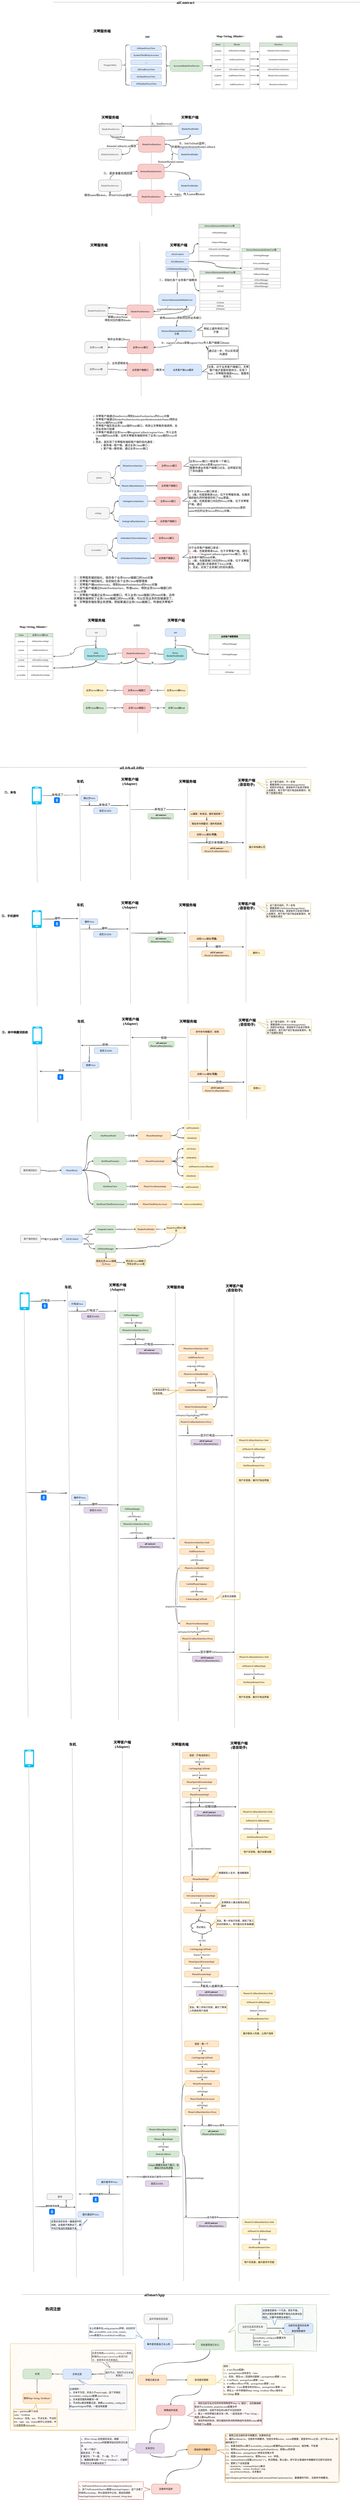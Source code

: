 <mxfile version="20.8.4" type="github">
  <diagram id="tqOxDU6sjfhV4BSjFbmr" name="第 1 页">
    <mxGraphModel dx="3635" dy="-19642" grid="0" gridSize="10" guides="1" tooltips="1" connect="1" arrows="1" fold="1" page="0" pageScale="1" pageWidth="827" pageHeight="1169" math="0" shadow="0">
      <root>
        <mxCell id="0" />
        <mxCell id="1" parent="0" />
        <mxCell id="-wjXUVXwmcAACowxY425-5" value="&lt;font style=&quot;font-size: 12px;&quot;&gt;&lt;br&gt;&lt;/font&gt;" style="shape=callout;whiteSpace=wrap;html=1;perimeter=calloutPerimeter;fontFamily=Comic Sans MS;fontSize=15;sketch=1;curveFitting=1;jiggle=2;direction=south;flipH=0;flipV=0;size=35;position=0.45;base=23;position2=0.6;align=left;fillColor=#d5e8d4;strokeColor=#82b366;" vertex="1" parent="1">
          <mxGeometry x="-1091" y="32466" width="456" height="241" as="geometry" />
        </mxCell>
        <mxCell id="rf_9JO-uLzfdIsNycriT-724" value="" style="rounded=0;whiteSpace=wrap;html=1;sketch=1;fontFamily=Comic Sans MS;fontSize=12;fillColor=#ffe6cc;strokeColor=#d79b00;" parent="1" vertex="1">
          <mxGeometry x="-2222" y="32668" width="650" height="448" as="geometry" />
        </mxCell>
        <mxCell id="rf_9JO-uLzfdIsNycriT-1" value="WrapperMain" style="rounded=1;whiteSpace=wrap;html=1;comic=1;fillColor=#f5f5f5;fontColor=#333333;strokeColor=#666666;fontFamily=Comic Sans MS;arcSize=28;" parent="1" vertex="1">
          <mxGeometry x="-1765" y="20832" width="120" height="60" as="geometry" />
        </mxCell>
        <mxCell id="rf_9JO-uLzfdIsNycriT-2" value="天琴服务端" style="text;html=1;strokeColor=none;fillColor=none;align=center;verticalAlign=middle;whiteSpace=wrap;rounded=0;fontFamily=Comic Sans MS;fontSize=18;fontStyle=1" parent="1" vertex="1">
          <mxGeometry x="-1803" y="20675" width="113" height="24" as="geometry" />
        </mxCell>
        <mxCell id="rf_9JO-uLzfdIsNycriT-3" value="" style="shape=curlyBracket;whiteSpace=wrap;html=1;rounded=1;labelPosition=left;verticalLabelPosition=middle;align=right;verticalAlign=middle;sketch=1;fontFamily=Comic Sans MS;fontSize=18;" parent="1" vertex="1">
          <mxGeometry x="-1645" y="20758" width="43" height="208" as="geometry" />
        </mxCell>
        <mxCell id="rf_9JO-uLzfdIsNycriT-4" value="&lt;table align=&quot;center&quot; border=&quot;1&quot; width=&quot;100%&quot; height=&quot;100%&quot; style=&quot;width: 100%; height: 100%; border-collapse: collapse; font-size: 11px;&quot;&gt;&lt;tbody style=&quot;font-size: 11px;&quot;&gt;&lt;tr&gt;&lt;td style=&quot;background-color: rgb(213, 232, 212);&quot;&gt;Name&lt;/td&gt;&lt;td style=&quot;background-color: rgb(213, 232, 212);&quot;&gt;IBinder&lt;/td&gt;&lt;/tr&gt;&lt;tr style=&quot;font-size: 11px;&quot;&gt;&lt;td style=&quot;font-size: 11px;&quot;&gt;ui.home&lt;/td&gt;&lt;td style=&quot;font-size: 11px;&quot;&gt;&lt;pre style=&quot;font-family: Consolas, courier; background-image: initial; background-position: initial; background-size: initial; background-repeat: initial; background-attachment: initial; background-origin: initial; background-clip: initial; font-size: 11px;&quot;&gt;&lt;font face=&quot;Comic Sans MS&quot;&gt;AiHomeServerImpl&lt;span style=&quot;color: rgb(255, 0, 0); font-size: 11px;&quot;&gt;&lt;/span&gt;&lt;/font&gt;&lt;/pre&gt;&lt;/td&gt;&lt;/tr&gt;&lt;tr style=&quot;font-size: 11px;&quot;&gt;&lt;td style=&quot;font-size: 11px;&quot;&gt;system&lt;/td&gt;&lt;td style=&quot;font-size: 11px;&quot;&gt;&lt;pre style=&quot;font-family: Consolas, courier; background-image: initial; background-position: initial; background-size: initial; background-repeat: initial; background-attachment: initial; background-origin: initial; background-clip: initial; font-size: 11px;&quot;&gt;&lt;font face=&quot;Comic Sans MS&quot;&gt;AidlSystemServer&lt;span style=&quot;color: rgb(255, 0, 0); font-size: 11px;&quot;&gt;&lt;/span&gt;&lt;/font&gt;&lt;/pre&gt;&lt;/td&gt;&lt;/tr&gt;&lt;tr style=&quot;font-size: 11px;&quot;&gt;&lt;td style=&quot;font-size: 11px;&quot;&gt;....&lt;/td&gt;&lt;td style=&quot;font-size: 11px;&quot;&gt;....&lt;/td&gt;&lt;/tr&gt;&lt;tr style=&quot;font-size: 11px;&quot;&gt;&lt;td style=&quot;font-size: 11px;&quot;&gt;ui.food&lt;br style=&quot;font-size: 11px;&quot;&gt;&lt;/td&gt;&lt;td style=&quot;font-size: 11px;&quot;&gt;AIFoodServerImpl&lt;br style=&quot;font-size: 11px;&quot;&gt;&lt;/td&gt;&lt;/tr&gt;&lt;tr style=&quot;font-size: 11px;&quot;&gt;&lt;td style=&quot;font-size: 11px;&quot;&gt;ui.phone&lt;/td&gt;&lt;td style=&quot;&quot;&gt;&lt;pre style=&quot;background-image: initial; background-position: initial; background-size: initial; background-repeat: initial; background-attachment: initial; background-origin: initial; background-clip: initial;&quot;&gt;&lt;font face=&quot;Comic Sans MS&quot;&gt;&lt;span style=&quot;font-size: 11px;&quot;&gt;AidlPhoneUIServer&lt;/span&gt;&lt;/font&gt;&lt;font face=&quot;Consolas, courier&quot;&gt;&lt;span style=&quot;font-size: 11px;&quot;&gt;&lt;br&gt;&lt;/span&gt;&lt;/font&gt;&lt;/pre&gt;&lt;/td&gt;&lt;/tr&gt;&lt;tr style=&quot;font-size: 11px;&quot;&gt;&lt;td style=&quot;font-size: 11px;&quot;&gt;phone&lt;/td&gt;&lt;td style=&quot;&quot;&gt;&lt;pre style=&quot;background-image: initial; background-position: initial; background-size: initial; background-repeat: initial; background-attachment: initial; background-origin: initial; background-clip: initial;&quot;&gt;&lt;font face=&quot;Comic Sans MS&quot;&gt;&lt;span style=&quot;font-size: 11px;&quot;&gt;AidlPhoneServer&lt;/span&gt;&lt;/font&gt;&lt;font face=&quot;Consolas, courier&quot;&gt;&lt;span style=&quot;font-size: 11px;&quot;&gt;&lt;br&gt;&lt;/span&gt;&lt;/font&gt;&lt;/pre&gt;&lt;/td&gt;&lt;/tr&gt;&lt;/tbody&gt;&lt;/table&gt;" style="text;html=1;strokeColor=none;fillColor=none;overflow=fill;comic=1;sketch=1;fillStyle=solid;fontFamily=Comic Sans MS;align=center;" parent="1" vertex="1">
          <mxGeometry x="-1177" y="20746" width="198" height="240" as="geometry" />
        </mxCell>
        <mxCell id="rf_9JO-uLzfdIsNycriT-5" value="AiHomeProxyView" style="rounded=1;whiteSpace=wrap;html=1;comic=1;fillColor=#dae8fc;strokeColor=#6c8ebf;fontFamily=Comic Sans MS;arcSize=28;" parent="1" vertex="1">
          <mxGeometry x="-1598" y="20762" width="159" height="26" as="geometry" />
        </mxCell>
        <mxCell id="rf_9JO-uLzfdIsNycriT-6" value="&lt;div&gt;SystemThirdPartyAccessor&lt;br&gt;&lt;/div&gt;" style="rounded=1;whiteSpace=wrap;html=1;comic=1;fillColor=#dae8fc;strokeColor=#6c8ebf;fontFamily=Comic Sans MS;arcSize=28;" parent="1" vertex="1">
          <mxGeometry x="-1598" y="20798" width="161" height="26" as="geometry" />
        </mxCell>
        <mxCell id="rf_9JO-uLzfdIsNycriT-7" value="AIFoodProxyView" style="rounded=1;whiteSpace=wrap;html=1;comic=1;fillColor=#dae8fc;strokeColor=#6c8ebf;fontFamily=Comic Sans MS;arcSize=28;" parent="1" vertex="1">
          <mxGeometry x="-1597" y="20872" width="159" height="26" as="geometry" />
        </mxCell>
        <mxCell id="rf_9JO-uLzfdIsNycriT-8" value="AIAlarmProxyView" style="rounded=1;whiteSpace=wrap;html=1;comic=1;fillColor=#dae8fc;strokeColor=#6c8ebf;fontFamily=Comic Sans MS;arcSize=28;" parent="1" vertex="1">
          <mxGeometry x="-1598" y="20909" width="159" height="26" as="geometry" />
        </mxCell>
        <mxCell id="rf_9JO-uLzfdIsNycriT-9" value="....." style="rounded=1;whiteSpace=wrap;html=1;comic=1;fillColor=#dae8fc;strokeColor=#6c8ebf;fontFamily=Comic Sans MS;arcSize=28;" parent="1" vertex="1">
          <mxGeometry x="-1597" y="20835" width="161" height="26" as="geometry" />
        </mxCell>
        <mxCell id="rf_9JO-uLzfdIsNycriT-10" value="AIWeatherProxyView" style="rounded=1;whiteSpace=wrap;html=1;comic=1;fillColor=#dae8fc;strokeColor=#6c8ebf;fontFamily=Comic Sans MS;arcSize=28;" parent="1" vertex="1">
          <mxGeometry x="-1596" y="20946" width="159" height="26" as="geometry" />
        </mxCell>
        <mxCell id="rf_9JO-uLzfdIsNycriT-11" value="" style="shape=curlyBracket;whiteSpace=wrap;html=1;rounded=1;labelPosition=left;verticalLabelPosition=middle;align=right;verticalAlign=middle;sketch=1;fontFamily=Comic Sans MS;fontSize=18;direction=west;" parent="1" vertex="1">
          <mxGeometry x="-1435" y="20762" width="43" height="208" as="geometry" />
        </mxCell>
        <mxCell id="rf_9JO-uLzfdIsNycriT-12" style="edgeStyle=orthogonalEdgeStyle;rounded=0;orthogonalLoop=1;jettySize=auto;html=1;exitX=1;exitY=0.5;exitDx=0;exitDy=0;fontFamily=Comic Sans MS;fontSize=11;sketch=1;" parent="1" source="rf_9JO-uLzfdIsNycriT-13" target="rf_9JO-uLzfdIsNycriT-4" edge="1">
          <mxGeometry relative="1" as="geometry" />
        </mxCell>
        <mxCell id="rf_9JO-uLzfdIsNycriT-13" value="AccessorBinderPoolService" style="rounded=1;whiteSpace=wrap;html=1;comic=1;fillColor=#d5e8d4;strokeColor=#82b366;fontFamily=Comic Sans MS;arcSize=28;" parent="1" vertex="1">
          <mxGeometry x="-1394" y="20836" width="171" height="60" as="geometry" />
        </mxCell>
        <mxCell id="rf_9JO-uLzfdIsNycriT-14" value="init" style="text;strokeColor=none;fillColor=none;html=1;fontSize=15;fontStyle=1;verticalAlign=middle;align=center;sketch=1;fontFamily=Comic Sans MS;" parent="1" vertex="1">
          <mxGeometry x="-1561" y="20694" width="100" height="40" as="geometry" />
        </mxCell>
        <mxCell id="rf_9JO-uLzfdIsNycriT-15" value="Map&amp;lt;String, IBinder&amp;gt;" style="text;strokeColor=none;fillColor=none;html=1;fontSize=15;fontStyle=1;verticalAlign=middle;align=center;sketch=1;fontFamily=Comic Sans MS;" parent="1" vertex="1">
          <mxGeometry x="-1131" y="20692" width="100" height="40" as="geometry" />
        </mxCell>
        <mxCell id="rf_9JO-uLzfdIsNycriT-16" value="&lt;table align=&quot;center&quot; border=&quot;1&quot; width=&quot;100%&quot; height=&quot;100%&quot; style=&quot;width: 100%; height: 100%; border-collapse: collapse; font-size: 11px;&quot;&gt;&lt;tbody style=&quot;font-size: 11px;&quot;&gt;&lt;tr&gt;&lt;td style=&quot;background-color: rgb(213, 232, 212);&quot;&gt;IInterface&lt;/td&gt;&lt;/tr&gt;&lt;tr style=&quot;font-size: 11px;&quot;&gt;&lt;td style=&quot;&quot;&gt;&lt;pre style=&quot;background-image: initial; background-position: initial; background-size: initial; background-repeat: initial; background-attachment: initial; background-origin: initial; background-clip: initial;&quot;&gt;&lt;font face=&quot;Comic Sans MS&quot;&gt;&lt;span style=&quot;font-size: 11px;&quot;&gt;AiHomeUIServerInterface&lt;/span&gt;&lt;/font&gt;&lt;font face=&quot;Consolas, courier&quot;&gt;&lt;span style=&quot;font-size: 11px;&quot;&gt;&lt;br&gt;&lt;/span&gt;&lt;/font&gt;&lt;/pre&gt;&lt;/td&gt;&lt;/tr&gt;&lt;tr style=&quot;font-size: 11px;&quot;&gt;&lt;td style=&quot;&quot;&gt;&lt;pre style=&quot;background-image: initial; background-position: initial; background-size: initial; background-repeat: initial; background-attachment: initial; background-origin: initial; background-clip: initial;&quot;&gt;&lt;font face=&quot;Comic Sans MS&quot;&gt;&lt;span style=&quot;font-size: 11px;&quot;&gt;SystemServerInterface&lt;/span&gt;&lt;/font&gt;&lt;font face=&quot;Consolas, courier&quot;&gt;&lt;span style=&quot;font-size: 11px;&quot;&gt;&lt;br&gt;&lt;/span&gt;&lt;/font&gt;&lt;/pre&gt;&lt;/td&gt;&lt;/tr&gt;&lt;tr style=&quot;font-size: 11px;&quot;&gt;&lt;td style=&quot;font-size: 11px;&quot;&gt;....&lt;/td&gt;&lt;/tr&gt;&lt;tr style=&quot;font-size: 11px;&quot;&gt;&lt;td style=&quot;font-size: 11px;&quot;&gt;AiFoodUIServerInterface&lt;br style=&quot;font-size: 11px;&quot;&gt;&lt;/td&gt;&lt;/tr&gt;&lt;tr style=&quot;font-size: 11px;&quot;&gt;&lt;td style=&quot;&quot;&gt;&lt;pre style=&quot;background-image: initial; background-position: initial; background-size: initial; background-repeat: initial; background-attachment: initial; background-origin: initial; background-clip: initial;&quot;&gt;&lt;font face=&quot;Comic Sans MS&quot;&gt;&lt;span style=&quot;font-size: 11px;&quot;&gt;PhoneUiServerInterface&lt;/span&gt;&lt;/font&gt;&lt;font face=&quot;Consolas, courier&quot;&gt;&lt;span style=&quot;font-size: 11px;&quot;&gt;&lt;br&gt;&lt;/span&gt;&lt;/font&gt;&lt;/pre&gt;&lt;/td&gt;&lt;/tr&gt;&lt;tr style=&quot;font-size: 11px;&quot;&gt;&lt;td style=&quot;&quot;&gt;&lt;pre style=&quot;background-image: initial; background-position: initial; background-size: initial; background-repeat: initial; background-attachment: initial; background-origin: initial; background-clip: initial;&quot;&gt;&lt;font face=&quot;Comic Sans MS&quot;&gt;&lt;span style=&quot;font-size: 11px;&quot;&gt;PhoneServerInterface&lt;/span&gt;&lt;/font&gt;&lt;font face=&quot;Consolas, courier&quot;&gt;&lt;span style=&quot;font-size: 11px;&quot;&gt;&lt;br&gt;&lt;/span&gt;&lt;/font&gt;&lt;/pre&gt;&lt;/td&gt;&lt;/tr&gt;&lt;/tbody&gt;&lt;/table&gt;" style="text;html=1;strokeColor=none;fillColor=none;overflow=fill;comic=1;sketch=1;fillStyle=solid;fontFamily=Comic Sans MS;align=center;" parent="1" vertex="1">
          <mxGeometry x="-931" y="20746" width="198" height="240" as="geometry" />
        </mxCell>
        <mxCell id="rf_9JO-uLzfdIsNycriT-17" value="AIDL" style="text;strokeColor=none;fillColor=none;html=1;fontSize=15;fontStyle=1;verticalAlign=middle;align=center;sketch=1;fontFamily=Comic Sans MS;" parent="1" vertex="1">
          <mxGeometry x="-877.25" y="20694" width="100" height="40" as="geometry" />
        </mxCell>
        <mxCell id="rf_9JO-uLzfdIsNycriT-18" style="edgeStyle=orthogonalEdgeStyle;rounded=0;orthogonalLoop=1;jettySize=auto;html=1;exitX=1;exitY=0.5;exitDx=0;exitDy=0;fontFamily=Comic Sans MS;fontSize=11;sketch=1;" parent="1" edge="1">
          <mxGeometry relative="1" as="geometry">
            <mxPoint x="-979.25" y="20793" as="sourcePoint" />
            <mxPoint x="-933.25" y="20793" as="targetPoint" />
          </mxGeometry>
        </mxCell>
        <mxCell id="rf_9JO-uLzfdIsNycriT-19" style="edgeStyle=orthogonalEdgeStyle;rounded=0;orthogonalLoop=1;jettySize=auto;html=1;exitX=1;exitY=0.5;exitDx=0;exitDy=0;fontFamily=Comic Sans MS;fontSize=11;sketch=1;" parent="1" edge="1">
          <mxGeometry relative="1" as="geometry">
            <mxPoint x="-979.25" y="20831" as="sourcePoint" />
            <mxPoint x="-933.25" y="20831" as="targetPoint" />
          </mxGeometry>
        </mxCell>
        <mxCell id="rf_9JO-uLzfdIsNycriT-20" style="edgeStyle=orthogonalEdgeStyle;rounded=0;orthogonalLoop=1;jettySize=auto;html=1;exitX=1;exitY=0.5;exitDx=0;exitDy=0;fontFamily=Comic Sans MS;fontSize=11;sketch=1;" parent="1" edge="1">
          <mxGeometry relative="1" as="geometry">
            <mxPoint x="-978.25" y="20867" as="sourcePoint" />
            <mxPoint x="-932.25" y="20867" as="targetPoint" />
          </mxGeometry>
        </mxCell>
        <mxCell id="rf_9JO-uLzfdIsNycriT-21" style="edgeStyle=orthogonalEdgeStyle;rounded=0;orthogonalLoop=1;jettySize=auto;html=1;exitX=1;exitY=0.5;exitDx=0;exitDy=0;fontFamily=Comic Sans MS;fontSize=11;sketch=1;" parent="1" edge="1">
          <mxGeometry relative="1" as="geometry">
            <mxPoint x="-978.25" y="20887.0" as="sourcePoint" />
            <mxPoint x="-932.25" y="20887.0" as="targetPoint" />
          </mxGeometry>
        </mxCell>
        <mxCell id="rf_9JO-uLzfdIsNycriT-22" style="edgeStyle=orthogonalEdgeStyle;rounded=0;orthogonalLoop=1;jettySize=auto;html=1;exitX=1;exitY=0.5;exitDx=0;exitDy=0;fontFamily=Comic Sans MS;fontSize=11;sketch=1;" parent="1" edge="1">
          <mxGeometry relative="1" as="geometry">
            <mxPoint x="-978.25" y="20917.0" as="sourcePoint" />
            <mxPoint x="-932.25" y="20917.0" as="targetPoint" />
          </mxGeometry>
        </mxCell>
        <mxCell id="rf_9JO-uLzfdIsNycriT-23" style="edgeStyle=orthogonalEdgeStyle;rounded=0;orthogonalLoop=1;jettySize=auto;html=1;exitX=1;exitY=0.5;exitDx=0;exitDy=0;fontFamily=Comic Sans MS;fontSize=11;sketch=1;" parent="1" edge="1">
          <mxGeometry relative="1" as="geometry">
            <mxPoint x="-977.25" y="20962.0" as="sourcePoint" />
            <mxPoint x="-931.25" y="20962.0" as="targetPoint" />
          </mxGeometry>
        </mxCell>
        <mxCell id="rf_9JO-uLzfdIsNycriT-24" value="" style="endArrow=none;dashed=1;html=1;rounded=0;" parent="1" edge="1">
          <mxGeometry width="50" height="50" relative="1" as="geometry">
            <mxPoint x="-1492.5" y="21119" as="sourcePoint" />
            <mxPoint x="-1488.5" y="21643" as="targetPoint" />
          </mxGeometry>
        </mxCell>
        <mxCell id="rf_9JO-uLzfdIsNycriT-25" value="天琴服务端" style="text;html=1;strokeColor=none;fillColor=none;align=center;verticalAlign=middle;whiteSpace=wrap;rounded=0;fontFamily=Comic Sans MS;fontSize=18;fontStyle=1" parent="1" vertex="1">
          <mxGeometry x="-1761.5" y="21122" width="113" height="24" as="geometry" />
        </mxCell>
        <mxCell id="rf_9JO-uLzfdIsNycriT-26" value="天琴客户端" style="text;html=1;strokeColor=none;fillColor=none;align=center;verticalAlign=middle;whiteSpace=wrap;rounded=0;fontFamily=Comic Sans MS;fontSize=18;fontStyle=1" parent="1" vertex="1">
          <mxGeometry x="-1348.13" y="21122" width="113" height="24" as="geometry" />
        </mxCell>
        <mxCell id="rf_9JO-uLzfdIsNycriT-27" style="edgeStyle=orthogonalEdgeStyle;curved=1;sketch=1;orthogonalLoop=1;jettySize=auto;html=1;exitX=1;exitY=0.25;exitDx=0;exitDy=0;entryX=0.5;entryY=1;entryDx=0;entryDy=0;fontFamily=Comic Sans MS;fontSize=15;" parent="1" source="rf_9JO-uLzfdIsNycriT-30" target="rf_9JO-uLzfdIsNycriT-33" edge="1">
          <mxGeometry relative="1" as="geometry" />
        </mxCell>
        <mxCell id="rf_9JO-uLzfdIsNycriT-28" style="edgeStyle=orthogonalEdgeStyle;curved=1;sketch=1;orthogonalLoop=1;jettySize=auto;html=1;exitX=0;exitY=0.5;exitDx=0;exitDy=0;entryX=1;entryY=0.5;entryDx=0;entryDy=0;fontFamily=Comic Sans MS;fontSize=15;" parent="1" source="rf_9JO-uLzfdIsNycriT-30" target="rf_9JO-uLzfdIsNycriT-40" edge="1">
          <mxGeometry relative="1" as="geometry" />
        </mxCell>
        <mxCell id="rf_9JO-uLzfdIsNycriT-29" value="RemoteCallbackList保存" style="edgeLabel;html=1;align=center;verticalAlign=middle;resizable=0;points=[];fontSize=15;fontFamily=Comic Sans MS;" parent="rf_9JO-uLzfdIsNycriT-28" vertex="1" connectable="0">
          <mxGeometry x="0.188" y="-4" relative="1" as="geometry">
            <mxPoint x="-41" y="-31" as="offset" />
          </mxGeometry>
        </mxCell>
        <mxCell id="rf_9JO-uLzfdIsNycriT-30" value="BinderPoolInterface" style="rounded=1;whiteSpace=wrap;html=1;comic=1;fillColor=#f8cecc;strokeColor=#b85450;fontFamily=Comic Sans MS;arcSize=28;" parent="1" vertex="1">
          <mxGeometry x="-1558.5" y="21231" width="137.5" height="83" as="geometry" />
        </mxCell>
        <mxCell id="rf_9JO-uLzfdIsNycriT-31" style="edgeStyle=orthogonalEdgeStyle;sketch=1;orthogonalLoop=1;jettySize=auto;html=1;exitX=0;exitY=0.25;exitDx=0;exitDy=0;entryX=1;entryY=0.25;entryDx=0;entryDy=0;fontFamily=Comic Sans MS;fontSize=15;curved=1;" parent="1" source="rf_9JO-uLzfdIsNycriT-33" target="rf_9JO-uLzfdIsNycriT-36" edge="1">
          <mxGeometry relative="1" as="geometry" />
        </mxCell>
        <mxCell id="rf_9JO-uLzfdIsNycriT-32" value="①、bindService()" style="edgeLabel;html=1;align=center;verticalAlign=middle;resizable=0;points=[];fontSize=15;fontFamily=Comic Sans MS;" parent="rf_9JO-uLzfdIsNycriT-31" vertex="1" connectable="0">
          <mxGeometry x="-0.336" y="4" relative="1" as="geometry">
            <mxPoint x="10" y="-17" as="offset" />
          </mxGeometry>
        </mxCell>
        <mxCell id="rf_9JO-uLzfdIsNycriT-33" value="BinderPoolHolder" style="rounded=1;whiteSpace=wrap;html=1;comic=1;fillColor=#dae8fc;strokeColor=#6c8ebf;fontFamily=Comic Sans MS;arcSize=28;" parent="1" vertex="1">
          <mxGeometry x="-1349.5" y="21163" width="120" height="60" as="geometry" />
        </mxCell>
        <mxCell id="rf_9JO-uLzfdIsNycriT-34" style="edgeStyle=orthogonalEdgeStyle;curved=1;sketch=1;orthogonalLoop=1;jettySize=auto;html=1;exitX=0.5;exitY=1;exitDx=0;exitDy=0;entryX=0;entryY=0.25;entryDx=0;entryDy=0;fontFamily=Comic Sans MS;fontSize=15;" parent="1" source="rf_9JO-uLzfdIsNycriT-36" target="rf_9JO-uLzfdIsNycriT-30" edge="1">
          <mxGeometry relative="1" as="geometry" />
        </mxCell>
        <mxCell id="rf_9JO-uLzfdIsNycriT-35" value="BinderPool" style="edgeLabel;html=1;align=center;verticalAlign=middle;resizable=0;points=[];fontSize=15;fontFamily=Comic Sans MS;" parent="rf_9JO-uLzfdIsNycriT-34" vertex="1" connectable="0">
          <mxGeometry x="-0.217" y="18" relative="1" as="geometry">
            <mxPoint as="offset" />
          </mxGeometry>
        </mxCell>
        <mxCell id="rf_9JO-uLzfdIsNycriT-36" value="BinderPoolService" style="rounded=1;whiteSpace=wrap;html=1;comic=1;fillColor=#f5f5f5;fontColor=#333333;strokeColor=#666666;fontFamily=Comic Sans MS;arcSize=28;" parent="1" vertex="1">
          <mxGeometry x="-1761.5" y="21164" width="120" height="60" as="geometry" />
        </mxCell>
        <mxCell id="rf_9JO-uLzfdIsNycriT-37" style="edgeStyle=orthogonalEdgeStyle;curved=1;sketch=1;orthogonalLoop=1;jettySize=auto;html=1;exitX=0;exitY=0.5;exitDx=0;exitDy=0;fontFamily=Comic Sans MS;fontSize=15;" parent="1" source="rf_9JO-uLzfdIsNycriT-39" target="rf_9JO-uLzfdIsNycriT-30" edge="1">
          <mxGeometry relative="1" as="geometry" />
        </mxCell>
        <mxCell id="rf_9JO-uLzfdIsNycriT-38" value="②、linkToDeath监听，&lt;br&gt;并调用registerRemoteReadyCallback" style="edgeLabel;html=1;align=center;verticalAlign=middle;resizable=0;points=[];fontSize=15;fontFamily=Comic Sans MS;" parent="rf_9JO-uLzfdIsNycriT-37" vertex="1" connectable="0">
          <mxGeometry x="0.444" y="1" relative="1" as="geometry">
            <mxPoint x="113" y="2" as="offset" />
          </mxGeometry>
        </mxCell>
        <mxCell id="rf_9JO-uLzfdIsNycriT-39" value="BinderPoolHolder" style="rounded=1;whiteSpace=wrap;html=1;comic=1;fillColor=#dae8fc;strokeColor=#6c8ebf;fontFamily=Comic Sans MS;arcSize=28;" parent="1" vertex="1">
          <mxGeometry x="-1351.63" y="21295" width="120" height="60" as="geometry" />
        </mxCell>
        <mxCell id="rf_9JO-uLzfdIsNycriT-40" value="BinderPoolService" style="rounded=1;whiteSpace=wrap;html=1;comic=1;fillColor=#f5f5f5;fontColor=#333333;strokeColor=#666666;fontFamily=Comic Sans MS;arcSize=28;" parent="1" vertex="1">
          <mxGeometry x="-1765" y="21295" width="120" height="60" as="geometry" />
        </mxCell>
        <mxCell id="rf_9JO-uLzfdIsNycriT-41" style="edgeStyle=orthogonalEdgeStyle;curved=1;sketch=1;orthogonalLoop=1;jettySize=auto;html=1;exitX=1;exitY=0.25;exitDx=0;exitDy=0;fontFamily=Comic Sans MS;fontSize=15;" parent="1" source="rf_9JO-uLzfdIsNycriT-44" edge="1">
          <mxGeometry relative="1" as="geometry">
            <mxPoint x="-1382.029" y="21319.235" as="targetPoint" />
          </mxGeometry>
        </mxCell>
        <mxCell id="rf_9JO-uLzfdIsNycriT-42" value="RemoteReadyListener" style="edgeLabel;html=1;align=center;verticalAlign=middle;resizable=0;points=[];fontSize=15;fontFamily=Comic Sans MS;" parent="rf_9JO-uLzfdIsNycriT-41" vertex="1" connectable="0">
          <mxGeometry x="0.008" y="8" relative="1" as="geometry">
            <mxPoint y="-15" as="offset" />
          </mxGeometry>
        </mxCell>
        <mxCell id="rf_9JO-uLzfdIsNycriT-43" style="edgeStyle=orthogonalEdgeStyle;curved=1;sketch=1;orthogonalLoop=1;jettySize=auto;html=1;exitX=1;exitY=0.5;exitDx=0;exitDy=0;entryX=0.5;entryY=0;entryDx=0;entryDy=0;fontFamily=Comic Sans MS;fontSize=15;" parent="1" source="rf_9JO-uLzfdIsNycriT-44" target="rf_9JO-uLzfdIsNycriT-50" edge="1">
          <mxGeometry relative="1" as="geometry" />
        </mxCell>
        <mxCell id="rf_9JO-uLzfdIsNycriT-44" value="RemoteReadyInterface" style="rounded=1;whiteSpace=wrap;html=1;comic=1;fillColor=#f8cecc;strokeColor=#b85450;fontFamily=Comic Sans MS;arcSize=28;" parent="1" vertex="1">
          <mxGeometry x="-1561" y="21375" width="137.5" height="76" as="geometry" />
        </mxCell>
        <mxCell id="rf_9JO-uLzfdIsNycriT-45" style="edgeStyle=orthogonalEdgeStyle;curved=1;sketch=1;orthogonalLoop=1;jettySize=auto;html=1;exitX=0.5;exitY=0;exitDx=0;exitDy=0;entryX=0;entryY=0.5;entryDx=0;entryDy=0;fontFamily=Comic Sans MS;fontSize=15;" parent="1" source="rf_9JO-uLzfdIsNycriT-47" target="rf_9JO-uLzfdIsNycriT-44" edge="1">
          <mxGeometry relative="1" as="geometry" />
        </mxCell>
        <mxCell id="rf_9JO-uLzfdIsNycriT-46" value="③、语音准备完成回调" style="edgeLabel;html=1;align=center;verticalAlign=middle;resizable=0;points=[];fontSize=15;fontFamily=Comic Sans MS;" parent="rf_9JO-uLzfdIsNycriT-45" vertex="1" connectable="0">
          <mxGeometry x="-0.113" y="-9" relative="1" as="geometry">
            <mxPoint as="offset" />
          </mxGeometry>
        </mxCell>
        <mxCell id="rf_9JO-uLzfdIsNycriT-47" value="BinderPoolService" style="rounded=1;whiteSpace=wrap;html=1;comic=1;fillColor=#f5f5f5;fontColor=#333333;strokeColor=#666666;fontFamily=Comic Sans MS;arcSize=28;" parent="1" vertex="1">
          <mxGeometry x="-1765" y="21457" width="120" height="60" as="geometry" />
        </mxCell>
        <mxCell id="rf_9JO-uLzfdIsNycriT-48" style="edgeStyle=orthogonalEdgeStyle;curved=1;sketch=1;orthogonalLoop=1;jettySize=auto;html=1;exitX=0.5;exitY=1;exitDx=0;exitDy=0;entryX=1;entryY=0.5;entryDx=0;entryDy=0;fontFamily=Comic Sans MS;fontSize=15;" parent="1" source="rf_9JO-uLzfdIsNycriT-50" target="rf_9JO-uLzfdIsNycriT-53" edge="1">
          <mxGeometry relative="1" as="geometry" />
        </mxCell>
        <mxCell id="rf_9JO-uLzfdIsNycriT-49" value="4、login，传入name和token" style="edgeLabel;html=1;align=center;verticalAlign=middle;resizable=0;points=[];fontSize=15;fontFamily=Comic Sans MS;" parent="rf_9JO-uLzfdIsNycriT-48" vertex="1" connectable="0">
          <mxGeometry x="0.001" y="-1" relative="1" as="geometry">
            <mxPoint x="40" y="-13" as="offset" />
          </mxGeometry>
        </mxCell>
        <mxCell id="rf_9JO-uLzfdIsNycriT-50" value="BinderPoolHolder" style="rounded=1;whiteSpace=wrap;html=1;comic=1;fillColor=#dae8fc;strokeColor=#6c8ebf;fontFamily=Comic Sans MS;arcSize=28;" parent="1" vertex="1">
          <mxGeometry x="-1351.63" y="21457" width="120" height="60" as="geometry" />
        </mxCell>
        <mxCell id="rf_9JO-uLzfdIsNycriT-51" style="edgeStyle=orthogonalEdgeStyle;curved=1;sketch=1;orthogonalLoop=1;jettySize=auto;html=1;exitX=0;exitY=0.5;exitDx=0;exitDy=0;entryX=0.5;entryY=1;entryDx=0;entryDy=0;fontFamily=Comic Sans MS;fontSize=15;" parent="1" source="rf_9JO-uLzfdIsNycriT-53" target="rf_9JO-uLzfdIsNycriT-47" edge="1">
          <mxGeometry relative="1" as="geometry" />
        </mxCell>
        <mxCell id="rf_9JO-uLzfdIsNycriT-52" value="保存name和token，并linkToDeath监听" style="edgeLabel;html=1;align=center;verticalAlign=middle;resizable=0;points=[];fontSize=15;fontFamily=Comic Sans MS;" parent="rf_9JO-uLzfdIsNycriT-51" vertex="1" connectable="0">
          <mxGeometry x="0.089" y="-3" relative="1" as="geometry">
            <mxPoint x="-62" y="-6" as="offset" />
          </mxGeometry>
        </mxCell>
        <mxCell id="rf_9JO-uLzfdIsNycriT-53" value="BinderPoolInterface" style="rounded=1;whiteSpace=wrap;html=1;comic=1;fillColor=#f8cecc;strokeColor=#b85450;fontFamily=Comic Sans MS;arcSize=28;" parent="1" vertex="1">
          <mxGeometry x="-1561" y="21510" width="137.5" height="67" as="geometry" />
        </mxCell>
        <mxCell id="rf_9JO-uLzfdIsNycriT-54" value="" style="endArrow=none;dashed=1;html=1;rounded=0;" parent="1" edge="1">
          <mxGeometry width="50" height="50" relative="1" as="geometry">
            <mxPoint x="-1550.5" y="21781.0" as="sourcePoint" />
            <mxPoint x="-1543.37" y="22576.0" as="targetPoint" />
          </mxGeometry>
        </mxCell>
        <mxCell id="rf_9JO-uLzfdIsNycriT-55" value="天琴服务端" style="text;html=1;strokeColor=none;fillColor=none;align=center;verticalAlign=middle;whiteSpace=wrap;rounded=0;fontFamily=Comic Sans MS;fontSize=18;fontStyle=1" parent="1" vertex="1">
          <mxGeometry x="-1819.5" y="21784" width="113" height="24" as="geometry" />
        </mxCell>
        <mxCell id="rf_9JO-uLzfdIsNycriT-56" value="天琴客户端" style="text;html=1;strokeColor=none;fillColor=none;align=center;verticalAlign=middle;whiteSpace=wrap;rounded=0;fontFamily=Comic Sans MS;fontSize=18;fontStyle=1" parent="1" vertex="1">
          <mxGeometry x="-1406.13" y="21784" width="113" height="24" as="geometry" />
        </mxCell>
        <mxCell id="rf_9JO-uLzfdIsNycriT-57" style="edgeStyle=orthogonalEdgeStyle;curved=1;sketch=1;orthogonalLoop=1;jettySize=auto;html=1;exitX=1;exitY=0.5;exitDx=0;exitDy=0;entryX=-0.002;entryY=0.54;entryDx=0;entryDy=0;entryPerimeter=0;fontFamily=Comic Sans MS;fontSize=20;" parent="1" source="rf_9JO-uLzfdIsNycriT-58" target="rf_9JO-uLzfdIsNycriT-65" edge="1">
          <mxGeometry relative="1" as="geometry" />
        </mxCell>
        <mxCell id="rf_9JO-uLzfdIsNycriT-58" value="AiLitContext" style="rounded=1;whiteSpace=wrap;html=1;comic=1;fillColor=#dae8fc;strokeColor=#6c8ebf;fontFamily=Comic Sans MS;arcSize=28;" parent="1" vertex="1">
          <mxGeometry x="-1415.37" y="21827" width="120" height="29" as="geometry" />
        </mxCell>
        <mxCell id="rf_9JO-uLzfdIsNycriT-59" style="edgeStyle=orthogonalEdgeStyle;curved=1;sketch=1;orthogonalLoop=1;jettySize=auto;html=1;exitX=1;exitY=0.5;exitDx=0;exitDy=0;entryX=0;entryY=0.5;entryDx=0;entryDy=0;fontFamily=Comic Sans MS;fontSize=20;" parent="1" source="rf_9JO-uLzfdIsNycriT-60" target="rf_9JO-uLzfdIsNycriT-66" edge="1">
          <mxGeometry relative="1" as="geometry" />
        </mxCell>
        <mxCell id="rf_9JO-uLzfdIsNycriT-60" value="AiLitBusiness" style="rounded=1;whiteSpace=wrap;html=1;comic=1;fillColor=#dae8fc;strokeColor=#6c8ebf;fontFamily=Comic Sans MS;arcSize=28;" parent="1" vertex="1">
          <mxGeometry x="-1416.5" y="21865" width="120" height="29" as="geometry" />
        </mxCell>
        <mxCell id="rf_9JO-uLzfdIsNycriT-61" style="edgeStyle=orthogonalEdgeStyle;curved=1;sketch=1;orthogonalLoop=1;jettySize=auto;html=1;exitX=1;exitY=0.5;exitDx=0;exitDy=0;entryX=0;entryY=0.5;entryDx=0;entryDy=0;fontFamily=Comic Sans MS;fontSize=20;" parent="1" source="rf_9JO-uLzfdIsNycriT-64" target="rf_9JO-uLzfdIsNycriT-67" edge="1">
          <mxGeometry relative="1" as="geometry" />
        </mxCell>
        <mxCell id="rf_9JO-uLzfdIsNycriT-62" style="edgeStyle=orthogonalEdgeStyle;curved=1;sketch=1;orthogonalLoop=1;jettySize=auto;html=1;exitX=0.5;exitY=1;exitDx=0;exitDy=0;entryX=0.5;entryY=0;entryDx=0;entryDy=0;fontFamily=Comic Sans MS;fontSize=20;" parent="1" source="rf_9JO-uLzfdIsNycriT-64" target="rf_9JO-uLzfdIsNycriT-72" edge="1">
          <mxGeometry relative="1" as="geometry" />
        </mxCell>
        <mxCell id="rf_9JO-uLzfdIsNycriT-63" value="&lt;span style=&quot;font-size: 14px;&quot;&gt;①、初始化各个业务客户端模块&lt;/span&gt;" style="edgeLabel;html=1;align=center;verticalAlign=middle;resizable=0;points=[];fontSize=20;fontFamily=Comic Sans MS;" parent="rf_9JO-uLzfdIsNycriT-62" vertex="1" connectable="0">
          <mxGeometry x="-0.298" y="3" relative="1" as="geometry">
            <mxPoint as="offset" />
          </mxGeometry>
        </mxCell>
        <mxCell id="rf_9JO-uLzfdIsNycriT-64" value="UISDKInitialManager" style="rounded=1;whiteSpace=wrap;html=1;comic=1;fillColor=#dae8fc;strokeColor=#6c8ebf;fontFamily=Comic Sans MS;arcSize=28;" parent="1" vertex="1">
          <mxGeometry x="-1416.5" y="21903" width="120" height="29" as="geometry" />
        </mxCell>
        <mxCell id="rf_9JO-uLzfdIsNycriT-65" value="&lt;table align=&quot;center&quot; border=&quot;1&quot; width=&quot;100%&quot; height=&quot;100%&quot; style=&quot;width: 100%; height: 100%; border-collapse: collapse; font-size: 11px;&quot;&gt;&lt;tbody style=&quot;font-size: 11px;&quot;&gt;&lt;tr&gt;&lt;td style=&quot;background-color: rgb(213, 232, 212);&quot;&gt;AbstractMaintainableBinderUser类&lt;/td&gt;&lt;/tr&gt;&lt;tr style=&quot;font-size: 11px;&quot;&gt;&lt;td style=&quot;&quot;&gt;&lt;pre style=&quot;background-image: initial; background-position: initial; background-size: initial; background-repeat: initial; background-attachment: initial; background-origin: initial; background-clip: initial;&quot;&gt;&lt;font face=&quot;Comic Sans MS&quot;&gt;&lt;span style=&quot;font-size: 11px;&quot;&gt;AiPhoneManager&lt;/span&gt;&lt;/font&gt;&lt;font face=&quot;Consolas, courier&quot;&gt;&lt;span style=&quot;font-size: 11px;&quot;&gt;&lt;br&gt;&lt;/span&gt;&lt;/font&gt;&lt;/pre&gt;&lt;/td&gt;&lt;/tr&gt;&lt;tr style=&quot;font-size: 11px;&quot;&gt;&lt;td style=&quot;&quot;&gt;&lt;pre style=&quot;background-image: initial; background-position: initial; background-size: initial; background-repeat: initial; background-attachment: initial; background-origin: initial; background-clip: initial;&quot;&gt;&lt;font face=&quot;Comic Sans MS&quot;&gt;&lt;span style=&quot;font-size: 11px;&quot;&gt;AiSpeechManager&lt;/span&gt;&lt;/font&gt;&lt;/pre&gt;&lt;/td&gt;&lt;/tr&gt;&lt;tr style=&quot;font-size: 11px;&quot;&gt;&lt;td style=&quot;font-size: 11px;&quot;&gt;AiSystemControlManager&lt;br style=&quot;font-size: 11px;&quot;&gt;&lt;/td&gt;&lt;/tr&gt;&lt;tr style=&quot;font-size: 11px;&quot;&gt;&lt;td style=&quot;&quot;&gt;&lt;pre style=&quot;background-image: initial; background-position: initial; background-size: initial; background-repeat: initial; background-attachment: initial; background-origin: initial; background-clip: initial;&quot;&gt;&lt;font face=&quot;Comic Sans MS&quot;&gt;&lt;span style=&quot;font-size: 11px;&quot;&gt;AiExternalTtsManager&lt;/span&gt;&lt;/font&gt;&lt;font face=&quot;Consolas, courier&quot;&gt;&lt;span style=&quot;font-size: 11px;&quot;&gt;&lt;br&gt;&lt;/span&gt;&lt;/font&gt;&lt;/pre&gt;&lt;/td&gt;&lt;/tr&gt;&lt;/tbody&gt;&lt;/table&gt;" style="text;html=1;strokeColor=none;fillColor=none;overflow=fill;comic=1;sketch=1;fillStyle=solid;fontFamily=Comic Sans MS;align=center;container=0;movable=1;resizable=1;rotatable=1;deletable=1;editable=1;connectable=1;" parent="1" vertex="1">
          <mxGeometry x="-1244.62" y="21685" width="215" height="191" as="geometry" />
        </mxCell>
        <mxCell id="rf_9JO-uLzfdIsNycriT-66" value="&lt;table align=&quot;center&quot; border=&quot;1&quot; width=&quot;100%&quot; height=&quot;100%&quot; style=&quot;width: 100%; height: 100%; border-collapse: collapse; font-size: 11px;&quot;&gt;&lt;tbody style=&quot;font-size: 11px;&quot;&gt;&lt;tr&gt;&lt;td style=&quot;background-color: rgb(213, 232, 212);&quot;&gt;AbstractMaintainableBinderUser类&lt;/td&gt;&lt;/tr&gt;&lt;tr style=&quot;font-size: 11px;&quot;&gt;&lt;td style=&quot;&quot;&gt;&lt;pre style=&quot;background-image: initial; background-position: initial; background-size: initial; background-repeat: initial; background-attachment: initial; background-origin: initial; background-clip: initial;&quot;&gt;&lt;font face=&quot;Comic Sans MS&quot;&gt;&lt;span style=&quot;font-size: 11px;&quot;&gt;AiSettingManager&lt;/span&gt;&lt;/font&gt;&lt;font face=&quot;Consolas, courier&quot;&gt;&lt;span style=&quot;font-size: 11px;&quot;&gt;&lt;br&gt;&lt;/span&gt;&lt;/font&gt;&lt;/pre&gt;&lt;/td&gt;&lt;/tr&gt;&lt;tr style=&quot;font-size: 11px;&quot;&gt;&lt;td style=&quot;&quot;&gt;&lt;pre style=&quot;background-image: initial; background-position: initial; background-size: initial; background-repeat: initial; background-attachment: initial; background-origin: initial; background-clip: initial;&quot;&gt;&lt;font face=&quot;Comic Sans MS&quot;&gt;&lt;span style=&quot;font-size: 11px;&quot;&gt;AiAccountManager&lt;/span&gt;&lt;/font&gt;&lt;br&gt;&lt;/pre&gt;&lt;/td&gt;&lt;/tr&gt;&lt;tr style=&quot;font-size: 11px;&quot;&gt;&lt;td style=&quot;font-size: 11px;&quot;&gt;AiMediaManager&lt;br style=&quot;font-size: 11px;&quot;&gt;&lt;/td&gt;&lt;/tr&gt;&lt;tr style=&quot;font-size: 11px;&quot;&gt;&lt;td style=&quot;&quot;&gt;&lt;pre style=&quot;background-image: initial; background-position: initial; background-size: initial; background-repeat: initial; background-attachment: initial; background-origin: initial; background-clip: initial;&quot;&gt;&lt;font face=&quot;Comic Sans MS&quot;&gt;&lt;span style=&quot;font-size: 11px;&quot;&gt;AiBannerManager&lt;/span&gt;&lt;/font&gt;&lt;font face=&quot;Consolas, courier&quot;&gt;&lt;span style=&quot;font-size: 11px;&quot;&gt;&lt;br&gt;&lt;/span&gt;&lt;/font&gt;&lt;/pre&gt;&lt;/td&gt;&lt;/tr&gt;&lt;tr&gt;&lt;td&gt;&lt;span style=&quot;font-size: 11px;&quot;&gt;AiNaviManager&lt;/span&gt;&lt;br&gt;&lt;/td&gt;&lt;/tr&gt;&lt;tr&gt;&lt;td&gt;&lt;span style=&quot;font-size: 11px;&quot;&gt;AiFoodManager&lt;/span&gt;&lt;br&gt;&lt;/td&gt;&lt;/tr&gt;&lt;tr&gt;&lt;td&gt;&lt;span style=&quot;font-size: 11px;&quot;&gt;AiHotelManager&lt;/span&gt;&lt;br&gt;&lt;/td&gt;&lt;/tr&gt;&lt;/tbody&gt;&lt;/table&gt;" style="text;html=1;strokeColor=none;fillColor=none;overflow=fill;comic=1;sketch=1;fillStyle=solid;fontFamily=Comic Sans MS;align=center;container=0;movable=1;resizable=1;rotatable=1;deletable=1;editable=1;connectable=1;" parent="1" vertex="1">
          <mxGeometry x="-1021.62" y="21811" width="201.69" height="207" as="geometry" />
        </mxCell>
        <mxCell id="rf_9JO-uLzfdIsNycriT-67" value="&lt;table align=&quot;center&quot; border=&quot;1&quot; width=&quot;100%&quot; height=&quot;100%&quot; style=&quot;width: 100%; height: 100%; border-collapse: collapse; font-size: 11px;&quot;&gt;&lt;tbody style=&quot;font-size: 11px;&quot;&gt;&lt;tr&gt;&lt;td style=&quot;background-color: rgb(213, 232, 212);&quot;&gt;AbstractMaintainableBinderUser类&lt;/td&gt;&lt;/tr&gt;&lt;tr style=&quot;font-size: 11px;&quot;&gt;&lt;td style=&quot;&quot;&gt;&lt;pre style=&quot;background-image: initial; background-position: initial; background-size: initial; background-repeat: initial; background-attachment: initial; background-origin: initial; background-clip: initial;&quot;&gt;&lt;font face=&quot;Comic Sans MS&quot;&gt;&lt;span style=&quot;font-size: 11px;&quot;&gt;AiHome&lt;/span&gt;&lt;/font&gt;&lt;font face=&quot;Consolas, courier&quot;&gt;&lt;span style=&quot;font-size: 11px;&quot;&gt;&lt;br&gt;&lt;/span&gt;&lt;/font&gt;&lt;/pre&gt;&lt;/td&gt;&lt;/tr&gt;&lt;tr style=&quot;font-size: 11px;&quot;&gt;&lt;td style=&quot;&quot;&gt;&lt;pre style=&quot;background-image: initial; background-position: initial; background-size: initial; background-repeat: initial; background-attachment: initial; background-origin: initial; background-clip: initial;&quot;&gt;&lt;font face=&quot;Comic Sans MS&quot;&gt;&lt;span style=&quot;font-size: 11px;&quot;&gt;AiFood&lt;/span&gt;&lt;/font&gt;&lt;br&gt;&lt;/pre&gt;&lt;/td&gt;&lt;/tr&gt;&lt;tr style=&quot;font-size: 11px;&quot;&gt;&lt;td style=&quot;font-size: 11px;&quot;&gt;AiHotel&lt;br style=&quot;font-size: 11px;&quot;&gt;&lt;/td&gt;&lt;/tr&gt;&lt;tr style=&quot;font-size: 11px;&quot;&gt;&lt;td style=&quot;&quot;&gt;&lt;pre style=&quot;background-image: initial; background-position: initial; background-size: initial; background-repeat: initial; background-attachment: initial; background-origin: initial; background-clip: initial;&quot;&gt;&lt;font face=&quot;Comic Sans MS&quot;&gt;&lt;span style=&quot;font-size: 11px;&quot;&gt;....&lt;/span&gt;&lt;/font&gt;&lt;font face=&quot;Consolas, courier&quot;&gt;&lt;span style=&quot;font-size: 11px;&quot;&gt;&lt;br&gt;&lt;/span&gt;&lt;/font&gt;&lt;/pre&gt;&lt;/td&gt;&lt;/tr&gt;&lt;tr&gt;&lt;td&gt;&lt;span style=&quot;font-size: 11px;&quot;&gt;AiAlarm&lt;/span&gt;&lt;br&gt;&lt;/td&gt;&lt;/tr&gt;&lt;tr&gt;&lt;td&gt;&lt;span style=&quot;font-size: 11px;&quot;&gt;AiPhone&lt;/span&gt;&lt;br&gt;&lt;/td&gt;&lt;/tr&gt;&lt;tr&gt;&lt;td&gt;&lt;span style=&quot;font-size: 11px;&quot;&gt;AiWeather&lt;/span&gt;&lt;br&gt;&lt;/td&gt;&lt;/tr&gt;&lt;/tbody&gt;&lt;/table&gt;" style="text;html=1;strokeColor=none;fillColor=none;overflow=fill;comic=1;sketch=1;fillStyle=solid;fontFamily=Comic Sans MS;align=center;container=0;movable=1;resizable=1;rotatable=1;deletable=1;editable=1;connectable=1;" parent="1" vertex="1">
          <mxGeometry x="-1240.37" y="21928" width="213" height="207" as="geometry" />
        </mxCell>
        <mxCell id="rf_9JO-uLzfdIsNycriT-68" style="edgeStyle=orthogonalEdgeStyle;curved=1;sketch=1;orthogonalLoop=1;jettySize=auto;html=1;exitX=0.25;exitY=1;exitDx=0;exitDy=0;entryX=1;entryY=0.5;entryDx=0;entryDy=0;fontFamily=Comic Sans MS;fontSize=14;" parent="1" source="rf_9JO-uLzfdIsNycriT-72" target="rf_9JO-uLzfdIsNycriT-75" edge="1">
          <mxGeometry relative="1" as="geometry" />
        </mxCell>
        <mxCell id="rf_9JO-uLzfdIsNycriT-69" value="acquireBinder(moduleName)" style="edgeLabel;html=1;align=center;verticalAlign=middle;resizable=0;points=[];fontSize=14;fontFamily=Comic Sans MS;" parent="rf_9JO-uLzfdIsNycriT-68" vertex="1" connectable="0">
          <mxGeometry x="-0.043" y="-5" relative="1" as="geometry">
            <mxPoint x="45" y="-7" as="offset" />
          </mxGeometry>
        </mxCell>
        <mxCell id="rf_9JO-uLzfdIsNycriT-70" style="edgeStyle=orthogonalEdgeStyle;curved=1;sketch=1;orthogonalLoop=1;jettySize=auto;html=1;exitX=1;exitY=1;exitDx=0;exitDy=0;entryX=0.5;entryY=0;entryDx=0;entryDy=0;fontFamily=Comic Sans MS;fontSize=14;" parent="1" source="rf_9JO-uLzfdIsNycriT-72" target="rf_9JO-uLzfdIsNycriT-81" edge="1">
          <mxGeometry relative="1" as="geometry" />
        </mxCell>
        <mxCell id="rf_9JO-uLzfdIsNycriT-71" value="使用asInterface得到对应的业务接口" style="edgeLabel;html=1;align=center;verticalAlign=middle;resizable=0;points=[];fontSize=14;fontFamily=Comic Sans MS;" parent="rf_9JO-uLzfdIsNycriT-70" vertex="1" connectable="0">
          <mxGeometry x="0.284" y="10" relative="1" as="geometry">
            <mxPoint x="-1" as="offset" />
          </mxGeometry>
        </mxCell>
        <mxCell id="rf_9JO-uLzfdIsNycriT-72" value="AbstractMaintainableBinderUser" style="rounded=1;whiteSpace=wrap;html=1;comic=1;fillColor=#dae8fc;strokeColor=#6c8ebf;fontFamily=Comic Sans MS;arcSize=28;" parent="1" vertex="1">
          <mxGeometry x="-1453" y="22049" width="193" height="60" as="geometry" />
        </mxCell>
        <mxCell id="rf_9JO-uLzfdIsNycriT-73" style="edgeStyle=orthogonalEdgeStyle;curved=1;sketch=1;orthogonalLoop=1;jettySize=auto;html=1;exitX=0;exitY=0.25;exitDx=0;exitDy=0;entryX=1;entryY=0.25;entryDx=0;entryDy=0;fontFamily=Comic Sans MS;fontSize=14;" parent="1" source="rf_9JO-uLzfdIsNycriT-75" target="rf_9JO-uLzfdIsNycriT-78" edge="1">
          <mxGeometry relative="1" as="geometry" />
        </mxCell>
        <mxCell id="rf_9JO-uLzfdIsNycriT-74" style="edgeStyle=orthogonalEdgeStyle;curved=1;sketch=1;orthogonalLoop=1;jettySize=auto;html=1;exitX=1;exitY=0.75;exitDx=0;exitDy=0;entryX=0.75;entryY=1;entryDx=0;entryDy=0;fontFamily=Comic Sans MS;fontSize=14;" parent="1" source="rf_9JO-uLzfdIsNycriT-75" target="rf_9JO-uLzfdIsNycriT-72" edge="1">
          <mxGeometry relative="1" as="geometry" />
        </mxCell>
        <mxCell id="rf_9JO-uLzfdIsNycriT-75" value="BinderPoolInterface" style="rounded=1;whiteSpace=wrap;html=1;comic=1;fillColor=#f8cecc;strokeColor=#b85450;fontFamily=Comic Sans MS;arcSize=28;" parent="1" vertex="1">
          <mxGeometry x="-1617.37" y="22105" width="137.5" height="67" as="geometry" />
        </mxCell>
        <mxCell id="rf_9JO-uLzfdIsNycriT-76" style="edgeStyle=orthogonalEdgeStyle;curved=1;sketch=1;orthogonalLoop=1;jettySize=auto;html=1;exitX=1;exitY=0.75;exitDx=0;exitDy=0;entryX=0;entryY=0.75;entryDx=0;entryDy=0;fontFamily=Comic Sans MS;fontSize=14;" parent="1" source="rf_9JO-uLzfdIsNycriT-78" target="rf_9JO-uLzfdIsNycriT-75" edge="1">
          <mxGeometry relative="1" as="geometry" />
        </mxCell>
        <mxCell id="rf_9JO-uLzfdIsNycriT-77" value="根据moduleName&lt;br&gt;得到对应的服务Binder" style="edgeLabel;html=1;align=center;verticalAlign=middle;resizable=0;points=[];fontSize=14;fontFamily=Comic Sans MS;" parent="rf_9JO-uLzfdIsNycriT-76" vertex="1" connectable="0">
          <mxGeometry x="-0.295" y="-1" relative="1" as="geometry">
            <mxPoint x="13" y="25" as="offset" />
          </mxGeometry>
        </mxCell>
        <mxCell id="rf_9JO-uLzfdIsNycriT-78" value="BinderPoolService" style="rounded=1;whiteSpace=wrap;html=1;comic=1;fillColor=#f5f5f5;fontColor=#333333;strokeColor=#666666;fontFamily=Comic Sans MS;arcSize=28;" parent="1" vertex="1">
          <mxGeometry x="-1834.37" y="22105" width="120" height="60" as="geometry" />
        </mxCell>
        <mxCell id="rf_9JO-uLzfdIsNycriT-79" style="edgeStyle=orthogonalEdgeStyle;curved=1;sketch=1;orthogonalLoop=1;jettySize=auto;html=1;exitX=0.5;exitY=1;exitDx=0;exitDy=0;entryX=1;entryY=0.5;entryDx=0;entryDy=0;fontFamily=Comic Sans MS;fontSize=14;" parent="1" source="rf_9JO-uLzfdIsNycriT-81" target="rf_9JO-uLzfdIsNycriT-85" edge="1">
          <mxGeometry relative="1" as="geometry" />
        </mxCell>
        <mxCell id="rf_9JO-uLzfdIsNycriT-80" value="②、registerCallback或者registerView传入客户端接口Binder" style="edgeLabel;html=1;align=center;verticalAlign=middle;resizable=0;points=[];fontSize=14;fontFamily=Comic Sans MS;" parent="rf_9JO-uLzfdIsNycriT-79" vertex="1" connectable="0">
          <mxGeometry x="-0.05" y="-8" relative="1" as="geometry">
            <mxPoint x="128" y="-15" as="offset" />
          </mxGeometry>
        </mxCell>
        <mxCell id="rf_9JO-uLzfdIsNycriT-81" value="AbstractMaintainableBinderUser&lt;br&gt;子类" style="rounded=1;whiteSpace=wrap;html=1;comic=1;fillColor=#dae8fc;strokeColor=#6c8ebf;fontFamily=Comic Sans MS;arcSize=28;" parent="1" vertex="1">
          <mxGeometry x="-1456.37" y="22217" width="193" height="60" as="geometry" />
        </mxCell>
        <mxCell id="rf_9JO-uLzfdIsNycriT-82" value="例如上面列举的三种子类" style="shape=callout;whiteSpace=wrap;html=1;perimeter=calloutPerimeter;sketch=1;fontFamily=Comic Sans MS;fontSize=14;flipH=0;direction=south;flipV=1;" parent="1" vertex="1">
          <mxGeometry x="-1254.37" y="22203" width="166" height="67" as="geometry" />
        </mxCell>
        <mxCell id="rf_9JO-uLzfdIsNycriT-83" style="edgeStyle=orthogonalEdgeStyle;curved=1;sketch=1;orthogonalLoop=1;jettySize=auto;html=1;exitX=0;exitY=0.5;exitDx=0;exitDy=0;entryX=1;entryY=0.5;entryDx=0;entryDy=0;fontFamily=Comic Sans MS;fontSize=14;" parent="1" source="rf_9JO-uLzfdIsNycriT-85" target="rf_9JO-uLzfdIsNycriT-87" edge="1">
          <mxGeometry relative="1" as="geometry" />
        </mxCell>
        <mxCell id="rf_9JO-uLzfdIsNycriT-84" value="保存业务接口Proxy" style="edgeLabel;html=1;align=center;verticalAlign=middle;resizable=0;points=[];fontSize=14;fontFamily=Comic Sans MS;" parent="rf_9JO-uLzfdIsNycriT-83" vertex="1" connectable="0">
          <mxGeometry x="0.272" y="-1" relative="1" as="geometry">
            <mxPoint x="19" y="-40" as="offset" />
          </mxGeometry>
        </mxCell>
        <mxCell id="rf_9JO-uLzfdIsNycriT-85" value="业务Server接口" style="rounded=1;whiteSpace=wrap;html=1;comic=1;fillColor=#f8cecc;strokeColor=#b85450;fontFamily=Comic Sans MS;arcSize=28;" parent="1" vertex="1">
          <mxGeometry x="-1615.87" y="22291" width="137.5" height="67" as="geometry" />
        </mxCell>
        <mxCell id="rf_9JO-uLzfdIsNycriT-86" value="通过这一步，可以实现双向通信" style="shape=callout;whiteSpace=wrap;html=1;perimeter=calloutPerimeter;sketch=1;fontFamily=Comic Sans MS;fontSize=14;flipH=0;direction=south;flipV=0;size=13;position=0.24;position2=0;base=9;" parent="1" vertex="1">
          <mxGeometry x="-1208.37" y="22318" width="168.5" height="67" as="geometry" />
        </mxCell>
        <mxCell id="rf_9JO-uLzfdIsNycriT-87" value="业务Server端" style="rounded=1;whiteSpace=wrap;html=1;comic=1;fillColor=#f5f5f5;fontColor=#333333;strokeColor=#666666;fontFamily=Comic Sans MS;arcSize=28;" parent="1" vertex="1">
          <mxGeometry x="-1835.87" y="22294.5" width="120" height="60" as="geometry" />
        </mxCell>
        <mxCell id="rf_9JO-uLzfdIsNycriT-88" style="edgeStyle=orthogonalEdgeStyle;curved=1;sketch=1;orthogonalLoop=1;jettySize=auto;html=1;exitX=1;exitY=0.5;exitDx=0;exitDy=0;fontFamily=Comic Sans MS;fontSize=14;" parent="1" source="rf_9JO-uLzfdIsNycriT-90" target="rf_9JO-uLzfdIsNycriT-92" edge="1">
          <mxGeometry relative="1" as="geometry" />
        </mxCell>
        <mxCell id="rf_9JO-uLzfdIsNycriT-89" value="③、业务逻辑变动" style="edgeLabel;html=1;align=center;verticalAlign=middle;resizable=0;points=[];fontSize=14;fontFamily=Comic Sans MS;" parent="rf_9JO-uLzfdIsNycriT-88" vertex="1" connectable="0">
          <mxGeometry x="-0.318" y="2" relative="1" as="geometry">
            <mxPoint x="15" y="-28" as="offset" />
          </mxGeometry>
        </mxCell>
        <mxCell id="rf_9JO-uLzfdIsNycriT-90" value="业务Server端" style="rounded=1;whiteSpace=wrap;html=1;comic=1;fillColor=#f5f5f5;fontColor=#333333;strokeColor=#666666;fontFamily=Comic Sans MS;arcSize=28;" parent="1" vertex="1">
          <mxGeometry x="-1837" y="22408" width="120" height="60" as="geometry" />
        </mxCell>
        <mxCell id="rf_9JO-uLzfdIsNycriT-91" value="触发" style="edgeStyle=orthogonalEdgeStyle;curved=1;sketch=1;orthogonalLoop=1;jettySize=auto;html=1;exitX=1;exitY=0.5;exitDx=0;exitDy=0;fontFamily=Comic Sans MS;fontSize=14;" parent="1" source="rf_9JO-uLzfdIsNycriT-92" target="rf_9JO-uLzfdIsNycriT-93" edge="1">
          <mxGeometry relative="1" as="geometry" />
        </mxCell>
        <mxCell id="rf_9JO-uLzfdIsNycriT-92" value="业务客户端接口" style="rounded=1;whiteSpace=wrap;html=1;comic=1;fillColor=#f8cecc;strokeColor=#b85450;fontFamily=Comic Sans MS;arcSize=28;" parent="1" vertex="1">
          <mxGeometry x="-1617.37" y="22408" width="137.5" height="67" as="geometry" />
        </mxCell>
        <mxCell id="rf_9JO-uLzfdIsNycriT-93" value="业务客户端Stub服务" style="rounded=1;whiteSpace=wrap;html=1;comic=1;fillColor=#dae8fc;strokeColor=#6c8ebf;fontFamily=Comic Sans MS;arcSize=28;" parent="1" vertex="1">
          <mxGeometry x="-1422.37" y="22411.5" width="193" height="60" as="geometry" />
        </mxCell>
        <mxCell id="rf_9JO-uLzfdIsNycriT-94" value="注意，对于业务客户端接口，天琴客户端才是服务提供方，实现了Stub；天琴服务端是Proxy，是服务使用方。" style="shape=callout;whiteSpace=wrap;html=1;perimeter=calloutPerimeter;sketch=1;fontFamily=Comic Sans MS;fontSize=14;flipH=0;direction=south;flipV=1;" parent="1" vertex="1">
          <mxGeometry x="-1228.62" y="22414" width="246.25" height="76" as="geometry" />
        </mxCell>
        <mxCell id="rf_9JO-uLzfdIsNycriT-95" value="业务Server接口" style="rounded=1;whiteSpace=wrap;html=1;comic=1;fillColor=#f8cecc;strokeColor=#b85450;fontFamily=Comic Sans MS;arcSize=28;" parent="1" vertex="1">
          <mxGeometry x="-1462.42" y="22915.5" width="128" height="45" as="geometry" />
        </mxCell>
        <mxCell id="rf_9JO-uLzfdIsNycriT-96" value="业务客户端接口" style="rounded=1;whiteSpace=wrap;html=1;comic=1;fillColor=#f8cecc;strokeColor=#b85450;fontFamily=Comic Sans MS;arcSize=28;" parent="1" vertex="1">
          <mxGeometry x="-1458.54" y="23021.5" width="124.75" height="41" as="geometry" />
        </mxCell>
        <mxCell id="rf_9JO-uLzfdIsNycriT-97" style="edgeStyle=orthogonalEdgeStyle;curved=1;sketch=1;orthogonalLoop=1;jettySize=auto;html=1;exitX=1;exitY=0.5;exitDx=0;exitDy=0;entryX=0;entryY=0.5;entryDx=0;entryDy=0;fontFamily=Comic Sans MS;fontSize=14;" parent="1" source="rf_9JO-uLzfdIsNycriT-99" target="rf_9JO-uLzfdIsNycriT-101" edge="1">
          <mxGeometry relative="1" as="geometry" />
        </mxCell>
        <mxCell id="rf_9JO-uLzfdIsNycriT-98" style="edgeStyle=orthogonalEdgeStyle;curved=1;sketch=1;orthogonalLoop=1;jettySize=auto;html=1;exitX=1;exitY=0.5;exitDx=0;exitDy=0;entryX=0;entryY=0.5;entryDx=0;entryDy=0;fontFamily=Comic Sans MS;fontSize=14;" parent="1" source="rf_9JO-uLzfdIsNycriT-99" target="rf_9JO-uLzfdIsNycriT-103" edge="1">
          <mxGeometry relative="1" as="geometry" />
        </mxCell>
        <mxCell id="rf_9JO-uLzfdIsNycriT-99" value="phone" style="rounded=1;whiteSpace=wrap;html=1;comic=1;fillColor=#f5f5f5;fontColor=#333333;strokeColor=#666666;fontFamily=Comic Sans MS;arcSize=28;" parent="1" vertex="1">
          <mxGeometry x="-1821.42" y="22970" width="120" height="60" as="geometry" />
        </mxCell>
        <mxCell id="rf_9JO-uLzfdIsNycriT-100" style="edgeStyle=orthogonalEdgeStyle;curved=1;sketch=1;orthogonalLoop=1;jettySize=auto;html=1;exitX=1;exitY=0.5;exitDx=0;exitDy=0;entryX=0;entryY=0.5;entryDx=0;entryDy=0;fontFamily=Comic Sans MS;fontSize=14;" parent="1" source="rf_9JO-uLzfdIsNycriT-101" target="rf_9JO-uLzfdIsNycriT-95" edge="1">
          <mxGeometry relative="1" as="geometry" />
        </mxCell>
        <mxCell id="rf_9JO-uLzfdIsNycriT-101" value="PhoneServerInterface" style="rounded=1;whiteSpace=wrap;html=1;comic=1;fillColor=#dae8fc;strokeColor=#6c8ebf;fontFamily=Comic Sans MS;arcSize=28;" parent="1" vertex="1">
          <mxGeometry x="-1652.55" y="22908" width="133.13" height="60" as="geometry" />
        </mxCell>
        <mxCell id="rf_9JO-uLzfdIsNycriT-102" style="edgeStyle=orthogonalEdgeStyle;curved=1;sketch=1;orthogonalLoop=1;jettySize=auto;html=1;exitX=1;exitY=0.5;exitDx=0;exitDy=0;entryX=0;entryY=0.5;entryDx=0;entryDy=0;fontFamily=Comic Sans MS;fontSize=14;" parent="1" source="rf_9JO-uLzfdIsNycriT-103" target="rf_9JO-uLzfdIsNycriT-96" edge="1">
          <mxGeometry relative="1" as="geometry" />
        </mxCell>
        <mxCell id="rf_9JO-uLzfdIsNycriT-103" value="PhoneCallbackInterface" style="rounded=1;whiteSpace=wrap;html=1;comic=1;fillColor=#dae8fc;strokeColor=#6c8ebf;fontFamily=Comic Sans MS;arcSize=28;" parent="1" vertex="1">
          <mxGeometry x="-1653.42" y="23012" width="133.13" height="60" as="geometry" />
        </mxCell>
        <mxCell id="rf_9JO-uLzfdIsNycriT-104" value="业务Server接口一般会有一个接口，&lt;span style=&quot;&quot;&gt;registerCallback或者registerView，&lt;/span&gt;&lt;br&gt;需要传递业务客户端接口过去，这样就实现了双向通信" style="shape=callout;whiteSpace=wrap;html=1;perimeter=calloutPerimeter;sketch=1;fontFamily=Comic Sans MS;fontSize=14;flipH=0;direction=south;flipV=1;align=left;" parent="1" vertex="1">
          <mxGeometry x="-1324.42" y="22893" width="300.63" height="95.5" as="geometry" />
        </mxCell>
        <mxCell id="rf_9JO-uLzfdIsNycriT-105" value="&lt;ol&gt;&lt;li&gt;天琴客户端通过bindService得到BinderPoolInterface的Proxy对象&lt;/li&gt;&lt;li&gt;天琴客户端通过BinderPoolInterface#acquireBinder(moduleName)得到业务Server端的Proxy对象&lt;/li&gt;&lt;li&gt;天琴客户端实现业务Client端的Stub接口，用来让天琴服务端调用，反馈业务执行结果&lt;/li&gt;&lt;li&gt;天琴客户端通过业务Server端#registerCallback/registerView，传入业务Client端的Stub对象，这样天琴服务端就持有了业务Client端的Proxy对象&lt;/li&gt;&lt;li&gt;至此，就实现了天琴服务端和客户端的双向通信：&lt;/li&gt;&lt;ol&gt;&lt;li&gt;服务端-&amp;gt;客户端，通过业务Client接口；&lt;/li&gt;&lt;li&gt;客户端-&amp;gt;服务端，通过业务Server接口&lt;/li&gt;&lt;/ol&gt;&lt;/ol&gt;" style="text;strokeColor=none;fillColor=none;html=1;whiteSpace=wrap;verticalAlign=middle;overflow=hidden;sketch=1;fontFamily=Comic Sans MS;fontSize=14;" parent="1" vertex="1">
          <mxGeometry x="-1821.42" y="22657" width="475.62" height="215" as="geometry" />
        </mxCell>
        <mxCell id="rf_9JO-uLzfdIsNycriT-106" value="业务Server接口" style="rounded=1;whiteSpace=wrap;html=1;comic=1;fillColor=#f8cecc;strokeColor=#b85450;fontFamily=Comic Sans MS;arcSize=28;" parent="1" vertex="1">
          <mxGeometry x="-1468.43" y="23099.5" width="128" height="45" as="geometry" />
        </mxCell>
        <mxCell id="rf_9JO-uLzfdIsNycriT-107" value="业务客户端接口" style="rounded=1;whiteSpace=wrap;html=1;comic=1;fillColor=#f8cecc;strokeColor=#b85450;fontFamily=Comic Sans MS;arcSize=28;" parent="1" vertex="1">
          <mxGeometry x="-1464.55" y="23205.5" width="124.75" height="41" as="geometry" />
        </mxCell>
        <mxCell id="rf_9JO-uLzfdIsNycriT-108" style="edgeStyle=orthogonalEdgeStyle;curved=1;sketch=1;orthogonalLoop=1;jettySize=auto;html=1;exitX=1;exitY=0.5;exitDx=0;exitDy=0;entryX=0;entryY=0.5;entryDx=0;entryDy=0;fontFamily=Comic Sans MS;fontSize=14;" parent="1" source="rf_9JO-uLzfdIsNycriT-110" target="rf_9JO-uLzfdIsNycriT-112" edge="1">
          <mxGeometry relative="1" as="geometry" />
        </mxCell>
        <mxCell id="rf_9JO-uLzfdIsNycriT-109" style="edgeStyle=orthogonalEdgeStyle;curved=1;sketch=1;orthogonalLoop=1;jettySize=auto;html=1;exitX=1;exitY=0.5;exitDx=0;exitDy=0;entryX=0;entryY=0.5;entryDx=0;entryDy=0;fontFamily=Comic Sans MS;fontSize=14;" parent="1" source="rf_9JO-uLzfdIsNycriT-110" target="rf_9JO-uLzfdIsNycriT-114" edge="1">
          <mxGeometry relative="1" as="geometry" />
        </mxCell>
        <mxCell id="rf_9JO-uLzfdIsNycriT-110" value="setting" style="rounded=1;whiteSpace=wrap;html=1;comic=1;fillColor=#f5f5f5;fontColor=#333333;strokeColor=#666666;fontFamily=Comic Sans MS;arcSize=28;" parent="1" vertex="1">
          <mxGeometry x="-1827.43" y="23154" width="120" height="60" as="geometry" />
        </mxCell>
        <mxCell id="rf_9JO-uLzfdIsNycriT-111" style="edgeStyle=orthogonalEdgeStyle;curved=1;sketch=1;orthogonalLoop=1;jettySize=auto;html=1;exitX=1;exitY=0.5;exitDx=0;exitDy=0;entryX=0;entryY=0.5;entryDx=0;entryDy=0;fontFamily=Comic Sans MS;fontSize=14;" parent="1" source="rf_9JO-uLzfdIsNycriT-112" target="rf_9JO-uLzfdIsNycriT-106" edge="1">
          <mxGeometry relative="1" as="geometry" />
        </mxCell>
        <mxCell id="rf_9JO-uLzfdIsNycriT-112" value="SettingServerInterface" style="rounded=1;whiteSpace=wrap;html=1;comic=1;fillColor=#dae8fc;strokeColor=#6c8ebf;fontFamily=Comic Sans MS;arcSize=28;" parent="1" vertex="1">
          <mxGeometry x="-1658.56" y="23092" width="150.14" height="60" as="geometry" />
        </mxCell>
        <mxCell id="rf_9JO-uLzfdIsNycriT-113" style="edgeStyle=orthogonalEdgeStyle;curved=1;sketch=1;orthogonalLoop=1;jettySize=auto;html=1;exitX=1;exitY=0.5;exitDx=0;exitDy=0;entryX=0;entryY=0.5;entryDx=0;entryDy=0;fontFamily=Comic Sans MS;fontSize=14;" parent="1" source="rf_9JO-uLzfdIsNycriT-114" target="rf_9JO-uLzfdIsNycriT-107" edge="1">
          <mxGeometry relative="1" as="geometry" />
        </mxCell>
        <mxCell id="rf_9JO-uLzfdIsNycriT-114" value="SettingCallbackInterface" style="rounded=1;whiteSpace=wrap;html=1;comic=1;fillColor=#dae8fc;strokeColor=#6c8ebf;fontFamily=Comic Sans MS;arcSize=28;" parent="1" vertex="1">
          <mxGeometry x="-1659.43" y="23196" width="154.01" height="60" as="geometry" />
        </mxCell>
        <mxCell id="rf_9JO-uLzfdIsNycriT-115" value="业务Server接口" style="rounded=1;whiteSpace=wrap;html=1;comic=1;fillColor=#f8cecc;strokeColor=#b85450;fontFamily=Comic Sans MS;arcSize=28;" parent="1" vertex="1">
          <mxGeometry x="-1476.87" y="23290.5" width="128" height="45" as="geometry" />
        </mxCell>
        <mxCell id="rf_9JO-uLzfdIsNycriT-116" value="业务客户端接口" style="rounded=1;whiteSpace=wrap;html=1;comic=1;fillColor=#f8cecc;strokeColor=#b85450;fontFamily=Comic Sans MS;arcSize=28;" parent="1" vertex="1">
          <mxGeometry x="-1472.99" y="23396.5" width="124.75" height="41" as="geometry" />
        </mxCell>
        <mxCell id="rf_9JO-uLzfdIsNycriT-117" style="edgeStyle=orthogonalEdgeStyle;curved=1;sketch=1;orthogonalLoop=1;jettySize=auto;html=1;exitX=1;exitY=0.5;exitDx=0;exitDy=0;entryX=0;entryY=0.5;entryDx=0;entryDy=0;fontFamily=Comic Sans MS;fontSize=14;" parent="1" source="rf_9JO-uLzfdIsNycriT-119" target="rf_9JO-uLzfdIsNycriT-121" edge="1">
          <mxGeometry relative="1" as="geometry" />
        </mxCell>
        <mxCell id="rf_9JO-uLzfdIsNycriT-118" style="edgeStyle=orthogonalEdgeStyle;curved=1;sketch=1;orthogonalLoop=1;jettySize=auto;html=1;exitX=1;exitY=0.5;exitDx=0;exitDy=0;entryX=0;entryY=0.5;entryDx=0;entryDy=0;fontFamily=Comic Sans MS;fontSize=14;" parent="1" source="rf_9JO-uLzfdIsNycriT-119" target="rf_9JO-uLzfdIsNycriT-123" edge="1">
          <mxGeometry relative="1" as="geometry" />
        </mxCell>
        <mxCell id="rf_9JO-uLzfdIsNycriT-119" value="ui.weather" style="rounded=1;whiteSpace=wrap;html=1;comic=1;fillColor=#f5f5f5;fontColor=#333333;strokeColor=#666666;fontFamily=Comic Sans MS;arcSize=28;" parent="1" vertex="1">
          <mxGeometry x="-1835.87" y="23345" width="120" height="60" as="geometry" />
        </mxCell>
        <mxCell id="rf_9JO-uLzfdIsNycriT-120" style="edgeStyle=orthogonalEdgeStyle;curved=1;sketch=1;orthogonalLoop=1;jettySize=auto;html=1;exitX=1;exitY=0.5;exitDx=0;exitDy=0;entryX=0;entryY=0.5;entryDx=0;entryDy=0;fontFamily=Comic Sans MS;fontSize=14;" parent="1" source="rf_9JO-uLzfdIsNycriT-121" target="rf_9JO-uLzfdIsNycriT-115" edge="1">
          <mxGeometry relative="1" as="geometry" />
        </mxCell>
        <mxCell id="rf_9JO-uLzfdIsNycriT-121" value="AiWeatherUIServerInterface" style="rounded=1;whiteSpace=wrap;html=1;comic=1;fillColor=#dae8fc;strokeColor=#6c8ebf;fontFamily=Comic Sans MS;arcSize=28;" parent="1" vertex="1">
          <mxGeometry x="-1667" y="23283" width="170.58" height="60" as="geometry" />
        </mxCell>
        <mxCell id="rf_9JO-uLzfdIsNycriT-122" style="edgeStyle=orthogonalEdgeStyle;curved=1;sketch=1;orthogonalLoop=1;jettySize=auto;html=1;exitX=1;exitY=0.5;exitDx=0;exitDy=0;entryX=0;entryY=0.5;entryDx=0;entryDy=0;fontFamily=Comic Sans MS;fontSize=14;" parent="1" source="rf_9JO-uLzfdIsNycriT-123" target="rf_9JO-uLzfdIsNycriT-116" edge="1">
          <mxGeometry relative="1" as="geometry" />
        </mxCell>
        <mxCell id="rf_9JO-uLzfdIsNycriT-123" value="AiWeatherUIClientInterface" style="rounded=1;whiteSpace=wrap;html=1;comic=1;fillColor=#dae8fc;strokeColor=#6c8ebf;fontFamily=Comic Sans MS;arcSize=28;" parent="1" vertex="1">
          <mxGeometry x="-1667.87" y="23387" width="172.45" height="60" as="geometry" />
        </mxCell>
        <mxCell id="rf_9JO-uLzfdIsNycriT-124" value="对于业务Server接口来说：&lt;br&gt;1、s端，也就是继承Stub，位于天琴服务端，在服务端初始化的时候保存到了Map里面。&lt;br&gt;2、c端，也就是接口对应的Proxy对象，位于天琴客户端，通过&lt;span style=&quot;font-size: 12px; text-align: center;&quot;&gt;BinderPoolInterface#&lt;/span&gt;&lt;span style=&quot;text-align: center;&quot;&gt;acquireBinder(moduleName)拿到name对应的业务Server的Proxy对象。&lt;/span&gt;" style="shape=callout;whiteSpace=wrap;html=1;perimeter=calloutPerimeter;sketch=1;fontFamily=Comic Sans MS;fontSize=14;flipH=0;direction=south;flipV=1;align=left;" parent="1" vertex="1">
          <mxGeometry x="-1329.55" y="23042.63" width="356.63" height="158.75" as="geometry" />
        </mxCell>
        <mxCell id="rf_9JO-uLzfdIsNycriT-125" value="对于业务客户端接口来说：&lt;br&gt;1、s端，也就是继承Stub，位于天琴客户端，通过&lt;font color=&quot;#f19c99&quot;&gt;业务Server端&lt;/font&gt;#registerCallback/registerView接口，传入业务客户端的Stub对象。&lt;br&gt;2、c端，也就是接口对应的Proxy对象，位于天琴服务端，通过第1步就拿到了Porxy对象。&lt;br&gt;3、至此，实现了业务接口的双向通信。" style="shape=callout;whiteSpace=wrap;html=1;perimeter=calloutPerimeter;sketch=1;fontFamily=Comic Sans MS;fontSize=14;flipH=0;direction=south;flipV=1;align=left;" parent="1" vertex="1">
          <mxGeometry x="-1329.14" y="23343" width="350.81" height="141" as="geometry" />
        </mxCell>
        <mxCell id="rf_9JO-uLzfdIsNycriT-127" value="" style="endArrow=none;dashed=1;html=1;dashPattern=1 3;strokeWidth=2;rounded=0;fontFamily=Comic Sans MS;fontSize=20;" parent="1" edge="1">
          <mxGeometry width="50" height="50" relative="1" as="geometry">
            <mxPoint x="-1996" y="20536" as="sourcePoint" />
            <mxPoint x="-407" y="20536" as="targetPoint" />
          </mxGeometry>
        </mxCell>
        <mxCell id="rf_9JO-uLzfdIsNycriT-128" value="&lt;div style=&quot;border-color: var(--border-color); font-weight: 700;&quot; data-docx-has-block-data=&quot;false&quot; data-page-id=&quot;WkLUdmar6oyGXRxZMjmcoZSbnLb&quot;&gt;&lt;div style=&quot;border-color: var(--border-color);&quot; class=&quot;old-record-id-WkLUdmar6oyGXRxZMjmcoZSbnLb&quot;&gt;aiContract&lt;/div&gt;&lt;/div&gt;&lt;span style=&quot;border-color: var(--border-color); font-weight: 700;&quot; class=&quot;lark-record-clipboard&quot; data-lark-record-format=&quot;docx/text&quot; data-lark-record-data=&quot;{&amp;quot;rootId&amp;quot;:&amp;quot;WkLUdmar6oyGXRxZMjmcoZSbnLb&amp;quot;,&amp;quot;text&amp;quot;:{&amp;quot;initialAttributedTexts&amp;quot;:{&amp;quot;text&amp;quot;:{&amp;quot;0&amp;quot;:&amp;quot;aiContract&amp;quot;},&amp;quot;attribs&amp;quot;:{&amp;quot;0&amp;quot;:&amp;quot;*0+a&amp;quot;}},&amp;quot;apool&amp;quot;:{&amp;quot;numToAttrib&amp;quot;:{&amp;quot;0&amp;quot;:[&amp;quot;author&amp;quot;,&amp;quot;7103698990923038724&amp;quot;]},&amp;quot;nextNum&amp;quot;:1}},&amp;quot;type&amp;quot;:&amp;quot;text&amp;quot;,&amp;quot;referenceRecordMap&amp;quot;:{},&amp;quot;extra&amp;quot;:{&amp;quot;mention_page_title&amp;quot;:{},&amp;quot;external_mention_url&amp;quot;:{}},&amp;quot;isKeepQuoteContainer&amp;quot;:false,&amp;quot;isFromCode&amp;quot;:false,&amp;quot;selection&amp;quot;:[{&amp;quot;id&amp;quot;:1,&amp;quot;type&amp;quot;:&amp;quot;text&amp;quot;,&amp;quot;selection&amp;quot;:{&amp;quot;start&amp;quot;:11,&amp;quot;end&amp;quot;:21},&amp;quot;recordId&amp;quot;:&amp;quot;WkLUdmar6oyGXRxZMjmcoZSbnLb&amp;quot;}],&amp;quot;isCut&amp;quot;:false}&quot;&gt;&lt;/span&gt;" style="edgeLabel;html=1;align=center;verticalAlign=middle;resizable=0;points=[];fontSize=20;fontFamily=Comic Sans MS;" parent="rf_9JO-uLzfdIsNycriT-127" vertex="1" connectable="0">
          <mxGeometry x="-0.142" relative="1" as="geometry">
            <mxPoint y="1" as="offset" />
          </mxGeometry>
        </mxCell>
        <mxCell id="rf_9JO-uLzfdIsNycriT-129" value="" style="endArrow=none;dashed=1;html=1;rounded=0;" parent="1" edge="1">
          <mxGeometry width="50" height="50" relative="1" as="geometry">
            <mxPoint x="-1565.17" y="23799" as="sourcePoint" />
            <mxPoint x="-1561.17" y="24323" as="targetPoint" />
          </mxGeometry>
        </mxCell>
        <mxCell id="rf_9JO-uLzfdIsNycriT-130" value="天琴服务端" style="text;html=1;strokeColor=none;fillColor=none;align=center;verticalAlign=middle;whiteSpace=wrap;rounded=0;fontFamily=Comic Sans MS;fontSize=18;fontStyle=1" parent="1" vertex="1">
          <mxGeometry x="-1831.54" y="23728" width="113" height="24" as="geometry" />
        </mxCell>
        <mxCell id="rf_9JO-uLzfdIsNycriT-131" value="天琴客户端" style="text;html=1;strokeColor=none;fillColor=none;align=center;verticalAlign=middle;whiteSpace=wrap;rounded=0;fontFamily=Comic Sans MS;fontSize=18;fontStyle=1" parent="1" vertex="1">
          <mxGeometry x="-1418.67" y="23728" width="113" height="24" as="geometry" />
        </mxCell>
        <mxCell id="rf_9JO-uLzfdIsNycriT-136" value="③" style="edgeStyle=orthogonalEdgeStyle;sketch=1;orthogonalLoop=1;jettySize=auto;html=1;exitX=0;exitY=0.5;exitDx=0;exitDy=0;entryX=1;entryY=0.5;entryDx=0;entryDy=0;fontFamily=Comic Sans MS;fontSize=15;curved=1;startArrow=none;" parent="1" source="rf_9JO-uLzfdIsNycriT-135" target="rf_9JO-uLzfdIsNycriT-141" edge="1">
          <mxGeometry relative="1" as="geometry" />
        </mxCell>
        <mxCell id="rf_9JO-uLzfdIsNycriT-175" value="②" style="edgeStyle=orthogonalEdgeStyle;curved=1;sketch=1;orthogonalLoop=1;jettySize=auto;html=1;fontFamily=Comic Sans MS;fontSize=15;" parent="1" target="rf_9JO-uLzfdIsNycriT-174" edge="1">
          <mxGeometry relative="1" as="geometry">
            <mxPoint x="-1364" y="23868" as="sourcePoint" />
          </mxGeometry>
        </mxCell>
        <mxCell id="rf_9JO-uLzfdIsNycriT-183" style="edgeStyle=orthogonalEdgeStyle;curved=1;sketch=1;orthogonalLoop=1;jettySize=auto;html=1;exitX=0.5;exitY=1;exitDx=0;exitDy=0;entryX=0.5;entryY=1;entryDx=0;entryDy=0;fontFamily=Comic Sans MS;fontSize=15;" parent="1" source="rf_9JO-uLzfdIsNycriT-138" target="rf_9JO-uLzfdIsNycriT-135" edge="1">
          <mxGeometry relative="1" as="geometry">
            <mxPoint x="-1496.42" y="24001.5" as="targetPoint" />
          </mxGeometry>
        </mxCell>
        <mxCell id="rf_9JO-uLzfdIsNycriT-184" value="④" style="edgeLabel;html=1;align=center;verticalAlign=middle;resizable=0;points=[];fontSize=15;fontFamily=Comic Sans MS;" parent="rf_9JO-uLzfdIsNycriT-183" vertex="1" connectable="0">
          <mxGeometry x="0.088" y="-7" relative="1" as="geometry">
            <mxPoint as="offset" />
          </mxGeometry>
        </mxCell>
        <mxCell id="rf_9JO-uLzfdIsNycriT-138" value="Proxy&lt;br&gt;BinderPoolHolder" style="rounded=1;whiteSpace=wrap;html=1;comic=1;fillColor=#b0e3e6;strokeColor=#0e8088;fontFamily=Comic Sans MS;arcSize=28;" parent="1" vertex="1">
          <mxGeometry x="-1426.67" y="23885" width="120" height="60" as="geometry" />
        </mxCell>
        <mxCell id="rf_9JO-uLzfdIsNycriT-186" style="edgeStyle=orthogonalEdgeStyle;curved=1;sketch=1;orthogonalLoop=1;jettySize=auto;html=1;exitX=0.5;exitY=1;exitDx=0;exitDy=0;entryX=1;entryY=0.75;entryDx=0;entryDy=0;fontFamily=Comic Sans MS;fontSize=15;" parent="1" source="rf_9JO-uLzfdIsNycriT-141" target="rf_9JO-uLzfdIsNycriT-163" edge="1">
          <mxGeometry relative="1" as="geometry" />
        </mxCell>
        <mxCell id="rf_9JO-uLzfdIsNycriT-188" value="④" style="edgeLabel;html=1;align=center;verticalAlign=middle;resizable=0;points=[];fontSize=15;fontFamily=Comic Sans MS;" parent="rf_9JO-uLzfdIsNycriT-186" vertex="1" connectable="0">
          <mxGeometry x="0.238" y="-5" relative="1" as="geometry">
            <mxPoint as="offset" />
          </mxGeometry>
        </mxCell>
        <mxCell id="rf_9JO-uLzfdIsNycriT-141" value="Stub&lt;br&gt;BinderPoolService" style="rounded=1;whiteSpace=wrap;html=1;comic=1;fillColor=#b0e3e6;strokeColor=#0e8088;fontFamily=Comic Sans MS;arcSize=28;" parent="1" vertex="1">
          <mxGeometry x="-1837.67" y="23885" width="120" height="60" as="geometry" />
        </mxCell>
        <mxCell id="rf_9JO-uLzfdIsNycriT-160" value="①" style="edgeStyle=orthogonalEdgeStyle;orthogonalLoop=1;jettySize=auto;html=1;exitX=0.5;exitY=1;exitDx=0;exitDy=0;fontFamily=Comic Sans MS;fontSize=15;curved=1;sketch=1;curveFitting=1;jiggle=2;" parent="1" source="rf_9JO-uLzfdIsNycriT-159" target="rf_9JO-uLzfdIsNycriT-141" edge="1">
          <mxGeometry x="-0.178" relative="1" as="geometry">
            <Array as="points">
              <mxPoint x="-1776" y="23847" />
              <mxPoint x="-1778" y="23847" />
            </Array>
            <mxPoint x="-1" as="offset" />
          </mxGeometry>
        </mxCell>
        <mxCell id="rf_9JO-uLzfdIsNycriT-159" value="init" style="rounded=1;whiteSpace=wrap;html=1;comic=1;fillColor=#f5f5f5;fontColor=#333333;strokeColor=#666666;fontFamily=Comic Sans MS;arcSize=28;" parent="1" vertex="1">
          <mxGeometry x="-1829.48" y="23782" width="105.87" height="40" as="geometry" />
        </mxCell>
        <mxCell id="rf_9JO-uLzfdIsNycriT-162" value="②" style="edgeStyle=orthogonalEdgeStyle;curved=1;sketch=1;orthogonalLoop=1;jettySize=auto;html=1;exitX=0.5;exitY=1;exitDx=0;exitDy=0;fontFamily=Comic Sans MS;fontSize=15;" parent="1" source="rf_9JO-uLzfdIsNycriT-161" target="rf_9JO-uLzfdIsNycriT-138" edge="1">
          <mxGeometry x="-0.338" relative="1" as="geometry">
            <mxPoint as="offset" />
          </mxGeometry>
        </mxCell>
        <mxCell id="rf_9JO-uLzfdIsNycriT-161" value="init" style="rounded=1;whiteSpace=wrap;html=1;comic=1;fillColor=#dae8fc;strokeColor=#6c8ebf;fontFamily=Comic Sans MS;arcSize=28;" parent="1" vertex="1">
          <mxGeometry x="-1419.11" y="23782" width="105.87" height="40" as="geometry" />
        </mxCell>
        <mxCell id="rf_9JO-uLzfdIsNycriT-163" value="&lt;table align=&quot;center&quot; border=&quot;1&quot; width=&quot;100%&quot; height=&quot;100%&quot; style=&quot;width: 100%; height: 100%; border-collapse: collapse; font-size: 11px;&quot;&gt;&lt;tbody style=&quot;font-size: 11px;&quot;&gt;&lt;tr&gt;&lt;td style=&quot;background-color: rgb(213, 232, 212);&quot;&gt;Name&lt;/td&gt;&lt;td style=&quot;background-color: rgb(213, 232, 212);&quot;&gt;业务Server端Stub&lt;/td&gt;&lt;/tr&gt;&lt;tr style=&quot;font-size: 11px;&quot;&gt;&lt;td style=&quot;font-size: 11px;&quot;&gt;ui.home&lt;/td&gt;&lt;td style=&quot;font-size: 11px;&quot;&gt;&lt;pre style=&quot;font-family: Consolas, courier; background-image: initial; background-position: initial; background-size: initial; background-repeat: initial; background-attachment: initial; background-origin: initial; background-clip: initial; font-size: 11px;&quot;&gt;&lt;font face=&quot;Comic Sans MS&quot;&gt;AiHomeServerImpl&lt;span style=&quot;color: rgb(255, 0, 0); font-size: 11px;&quot;&gt;&lt;/span&gt;&lt;/font&gt;&lt;/pre&gt;&lt;/td&gt;&lt;/tr&gt;&lt;tr style=&quot;font-size: 11px;&quot;&gt;&lt;td style=&quot;font-size: 11px;&quot;&gt;system&lt;/td&gt;&lt;td style=&quot;font-size: 11px;&quot;&gt;&lt;pre style=&quot;font-family: Consolas, courier; background-image: initial; background-position: initial; background-size: initial; background-repeat: initial; background-attachment: initial; background-origin: initial; background-clip: initial; font-size: 11px;&quot;&gt;&lt;font face=&quot;Comic Sans MS&quot;&gt;AidlSystemServer&lt;span style=&quot;color: rgb(255, 0, 0); font-size: 11px;&quot;&gt;&lt;/span&gt;&lt;/font&gt;&lt;/pre&gt;&lt;/td&gt;&lt;/tr&gt;&lt;tr style=&quot;font-size: 11px;&quot;&gt;&lt;td style=&quot;font-size: 11px;&quot;&gt;....&lt;/td&gt;&lt;td style=&quot;font-size: 11px;&quot;&gt;....&lt;/td&gt;&lt;/tr&gt;&lt;tr style=&quot;font-size: 11px;&quot;&gt;&lt;td style=&quot;font-size: 11px;&quot;&gt;ui.food&lt;br style=&quot;font-size: 11px;&quot;&gt;&lt;/td&gt;&lt;td style=&quot;font-size: 11px;&quot;&gt;AIFoodServerImpl&lt;br style=&quot;font-size: 11px;&quot;&gt;&lt;/td&gt;&lt;/tr&gt;&lt;tr style=&quot;font-size: 11px;&quot;&gt;&lt;td style=&quot;font-size: 11px;&quot;&gt;ui.alarm&lt;/td&gt;&lt;td style=&quot;font-size: 11px;&quot;&gt;&lt;pre style=&quot;font-family: Consolas, courier; background-image: initial; background-position: initial; background-size: initial; background-repeat: initial; background-attachment: initial; background-origin: initial; background-clip: initial; font-size: 11px;&quot;&gt;&lt;font face=&quot;Comic Sans MS&quot;&gt;AIAlarmServerImpl&lt;span style=&quot;color: rgb(255, 0, 0); font-size: 11px;&quot;&gt;&lt;/span&gt;&lt;/font&gt;&lt;/pre&gt;&lt;/td&gt;&lt;/tr&gt;&lt;tr style=&quot;font-size: 11px;&quot;&gt;&lt;td style=&quot;font-size: 11px;&quot;&gt;ui.weather&lt;br style=&quot;font-size: 11px;&quot;&gt;&lt;/td&gt;&lt;td style=&quot;font-size: 11px;&quot;&gt;&lt;pre style=&quot;font-family: Consolas, courier; background-image: initial; background-position: initial; background-size: initial; background-repeat: initial; background-attachment: initial; background-origin: initial; background-clip: initial; font-size: 11px;&quot;&gt;&lt;font face=&quot;Comic Sans MS&quot;&gt;AIWeatherServerImpl&lt;span style=&quot;color: #ff0000;&quot;&gt;&lt;/span&gt;&lt;/font&gt;&lt;/pre&gt;&lt;/td&gt;&lt;/tr&gt;&lt;/tbody&gt;&lt;/table&gt;" style="text;html=1;strokeColor=none;fillColor=none;overflow=fill;comic=1;sketch=1;fillStyle=solid;fontFamily=Comic Sans MS;align=center;" parent="1" vertex="1">
          <mxGeometry x="-2197.67" y="23806" width="198" height="240" as="geometry" />
        </mxCell>
        <mxCell id="rf_9JO-uLzfdIsNycriT-164" value="Map&amp;lt;String, IBinder&amp;gt;" style="text;strokeColor=none;fillColor=none;html=1;fontSize=15;fontStyle=1;verticalAlign=middle;align=center;sketch=1;fontFamily=Comic Sans MS;" parent="1" vertex="1">
          <mxGeometry x="-2151.67" y="23752" width="100" height="40" as="geometry" />
        </mxCell>
        <mxCell id="rf_9JO-uLzfdIsNycriT-174" value="&lt;table align=&quot;center&quot; border=&quot;1&quot; width=&quot;100%&quot; height=&quot;100%&quot; style=&quot;width: 100%; height: 100%; border-collapse: collapse; font-size: 11px;&quot;&gt;&lt;tbody style=&quot;font-size: 11px;&quot;&gt;&lt;tr&gt;&lt;td style=&quot;background-color: rgb(213, 232, 212);&quot;&gt;&lt;b&gt;业务客户端管理类&lt;/b&gt;&lt;/td&gt;&lt;/tr&gt;&lt;tr style=&quot;font-size: 11px;&quot;&gt;&lt;td style=&quot;&quot;&gt;&lt;pre style=&quot;background-image: initial; background-position: initial; background-size: initial; background-repeat: initial; background-attachment: initial; background-origin: initial; background-clip: initial;&quot;&gt;&lt;font face=&quot;Comic Sans MS&quot;&gt;AiPhoneManager&lt;span style=&quot;font-weight: bold; font-size: 11px;&quot;&gt;&lt;br&gt;&lt;/span&gt;&lt;/font&gt;&lt;/pre&gt;&lt;/td&gt;&lt;/tr&gt;&lt;tr style=&quot;font-size: 11px;&quot;&gt;&lt;td style=&quot;&quot;&gt;&lt;pre style=&quot;background-image: initial; background-position: initial; background-size: initial; background-repeat: initial; background-attachment: initial; background-origin: initial; background-clip: initial;&quot;&gt;&lt;pre style=&quot;border-color: var(--border-color); background-image: initial; background-position: initial; background-size: initial; background-repeat: initial; background-attachment: initial; background-origin: initial; background-clip: initial;&quot;&gt;&lt;font style=&quot;border-color: var(--border-color);&quot; face=&quot;Comic Sans MS&quot;&gt;AiSettingManager&lt;/font&gt;&lt;/pre&gt;&lt;/pre&gt;&lt;/td&gt;&lt;/tr&gt;&lt;tr style=&quot;font-size: 11px;&quot;&gt;&lt;td style=&quot;&quot;&gt;&lt;pre style=&quot;background-image: initial; background-position: initial; background-size: initial; background-repeat: initial; background-attachment: initial; background-origin: initial; background-clip: initial;&quot;&gt;&lt;font face=&quot;Comic Sans MS&quot;&gt;&lt;b&gt;&lt;span style=&quot;font-size: 11px;&quot;&gt;....&lt;/span&gt;&lt;span style=&quot;font-size: 11px;&quot;&gt;&lt;br&gt;&lt;/span&gt;&lt;/b&gt;&lt;/font&gt;&lt;/pre&gt;&lt;/td&gt;&lt;/tr&gt;&lt;tr&gt;&lt;td&gt;AiWeather&lt;br&gt;&lt;/td&gt;&lt;/tr&gt;&lt;/tbody&gt;&lt;/table&gt;" style="text;html=1;strokeColor=none;fillColor=none;overflow=fill;comic=1;sketch=1;fillStyle=solid;fontFamily=Comic Sans MS;align=center;container=0;movable=1;resizable=1;rotatable=1;deletable=1;editable=1;connectable=1;" parent="1" vertex="1">
          <mxGeometry x="-1192" y="23811.5" width="213" height="207" as="geometry" />
        </mxCell>
        <mxCell id="rf_9JO-uLzfdIsNycriT-177" value="&lt;h1&gt;&lt;br&gt;&lt;/h1&gt;&lt;div&gt;&lt;span style=&quot;background-color: initial; font-size: 15px; font-weight: normal;&quot;&gt;①：天琴服务端初始化，保存各个业务Server端接口的Stub对象&lt;/span&gt;&lt;/div&gt;&lt;div&gt;&lt;span style=&quot;background-color: initial; font-size: 15px; font-weight: normal;&quot;&gt;②：天琴客户端初始化，会初始化各个业务Client端管理类&lt;/span&gt;&lt;/div&gt;&lt;div&gt;&lt;span style=&quot;background-color: initial; font-size: 15px; font-weight: normal;&quot;&gt;③：天琴客户端bindService()，得到BinderPoolInterface的Proxy对象&lt;/span&gt;&lt;/div&gt;&lt;div&gt;&lt;span style=&quot;background-color: initial; font-size: 15px; font-weight: normal;&quot;&gt;④：天气客户端通过BinderPoolInterface，传递name，得到业务Server端接口的Proxy对象&lt;/span&gt;&lt;/div&gt;&lt;div&gt;&lt;span style=&quot;background-color: initial; font-size: 15px; font-weight: normal;&quot;&gt;⑤：天琴客户端通过业务Server端接口，传入业务Client端接口的Stub对象，这样天琴服务端得到了业务Client端接口的Proxy对象，可以实现业务的双端通信了。&lt;/span&gt;&lt;/div&gt;&lt;div&gt;&lt;span style=&quot;background-color: initial; font-size: 15px; font-weight: normal;&quot;&gt;⑥：天琴服务端处理业务逻辑，把结果通过业务Client端接口，传递给天琴客户端&lt;/span&gt;&lt;/div&gt;" style="text;html=1;strokeColor=none;fillColor=none;spacing=5;spacingTop=-20;whiteSpace=wrap;overflow=hidden;rounded=0;fontFamily=Comic Sans MS;fontSize=15;" parent="1" vertex="1">
          <mxGeometry x="-1898" y="23443" width="536" height="252" as="geometry" />
        </mxCell>
        <mxCell id="rf_9JO-uLzfdIsNycriT-178" value="" style="edgeStyle=orthogonalEdgeStyle;sketch=1;orthogonalLoop=1;jettySize=auto;html=1;exitX=0;exitY=0.5;exitDx=0;exitDy=0;entryX=1;entryY=0.5;entryDx=0;entryDy=0;fontFamily=Comic Sans MS;fontSize=15;curved=1;endArrow=none;" parent="1" source="rf_9JO-uLzfdIsNycriT-138" target="rf_9JO-uLzfdIsNycriT-135" edge="1">
          <mxGeometry relative="1" as="geometry">
            <mxPoint x="-1426.67" y="23915" as="sourcePoint" />
            <mxPoint x="-1717.67" y="23915" as="targetPoint" />
          </mxGeometry>
        </mxCell>
        <mxCell id="rf_9JO-uLzfdIsNycriT-179" value="③" style="edgeLabel;html=1;align=center;verticalAlign=middle;resizable=0;points=[];fontSize=15;fontFamily=Comic Sans MS;" parent="rf_9JO-uLzfdIsNycriT-178" vertex="1" connectable="0">
          <mxGeometry x="-0.336" y="4" relative="1" as="geometry">
            <mxPoint x="-20" y="-9" as="offset" />
          </mxGeometry>
        </mxCell>
        <mxCell id="rf_9JO-uLzfdIsNycriT-135" value="BinderPoolInterface" style="rounded=1;whiteSpace=wrap;html=1;comic=1;fillColor=#f8cecc;strokeColor=#b85450;fontFamily=Comic Sans MS;arcSize=28;" parent="1" vertex="1">
          <mxGeometry x="-1641.5" y="23885" width="140.5" height="49" as="geometry" />
        </mxCell>
        <mxCell id="rf_9JO-uLzfdIsNycriT-180" style="edgeStyle=orthogonalEdgeStyle;sketch=1;orthogonalLoop=1;jettySize=auto;html=1;entryX=1;entryY=0.5;entryDx=0;entryDy=0;fontFamily=Comic Sans MS;fontSize=15;curved=1;startArrow=none;" parent="1" target="rf_9JO-uLzfdIsNycriT-163" edge="1">
          <mxGeometry relative="1" as="geometry">
            <mxPoint x="-1781.03" y="23868" as="sourcePoint" />
            <mxPoint x="-1946" y="23868" as="targetPoint" />
          </mxGeometry>
        </mxCell>
        <mxCell id="rf_9JO-uLzfdIsNycriT-189" value="①" style="edgeLabel;html=1;align=center;verticalAlign=middle;resizable=0;points=[];fontSize=15;fontFamily=Comic Sans MS;" parent="rf_9JO-uLzfdIsNycriT-180" vertex="1" connectable="0">
          <mxGeometry x="0.341" y="-14" relative="1" as="geometry">
            <mxPoint as="offset" />
          </mxGeometry>
        </mxCell>
        <mxCell id="rf_9JO-uLzfdIsNycriT-185" style="edgeStyle=orthogonalEdgeStyle;curved=1;sketch=1;orthogonalLoop=1;jettySize=auto;html=1;exitX=0.5;exitY=1;exitDx=0;exitDy=0;entryX=0.5;entryY=1;entryDx=0;entryDy=0;fontFamily=Comic Sans MS;fontSize=15;" parent="1" source="rf_9JO-uLzfdIsNycriT-135" target="rf_9JO-uLzfdIsNycriT-141" edge="1">
          <mxGeometry relative="1" as="geometry">
            <mxPoint x="-1636.92" y="24001.5" as="sourcePoint" />
          </mxGeometry>
        </mxCell>
        <mxCell id="rf_9JO-uLzfdIsNycriT-187" value="④" style="edgeLabel;html=1;align=center;verticalAlign=middle;resizable=0;points=[];fontSize=15;fontFamily=Comic Sans MS;" parent="rf_9JO-uLzfdIsNycriT-185" vertex="1" connectable="0">
          <mxGeometry x="-0.173" y="-7" relative="1" as="geometry">
            <mxPoint as="offset" />
          </mxGeometry>
        </mxCell>
        <mxCell id="rf_9JO-uLzfdIsNycriT-195" value="⑤" style="edgeStyle=orthogonalEdgeStyle;curved=1;sketch=1;orthogonalLoop=1;jettySize=auto;html=1;exitX=0;exitY=0.5;exitDx=0;exitDy=0;entryX=1;entryY=0.5;entryDx=0;entryDy=0;fontFamily=Comic Sans MS;fontSize=15;" parent="1" source="rf_9JO-uLzfdIsNycriT-190" target="rf_9JO-uLzfdIsNycriT-193" edge="1">
          <mxGeometry relative="1" as="geometry" />
        </mxCell>
        <mxCell id="rf_9JO-uLzfdIsNycriT-190" value="业务Server端接口" style="rounded=1;whiteSpace=wrap;html=1;comic=1;fillColor=#f8cecc;strokeColor=#b85450;fontFamily=Comic Sans MS;arcSize=28;" parent="1" vertex="1">
          <mxGeometry x="-1636.92" y="24077" width="140.5" height="49" as="geometry" />
        </mxCell>
        <mxCell id="rf_9JO-uLzfdIsNycriT-193" value="业务Server端Stub" style="rounded=1;whiteSpace=wrap;html=1;comic=1;fillColor=#fff2cc;strokeColor=#d6b656;fontFamily=Comic Sans MS;arcSize=28;" parent="1" vertex="1">
          <mxGeometry x="-1843.61" y="24071.5" width="120" height="60" as="geometry" />
        </mxCell>
        <mxCell id="rf_9JO-uLzfdIsNycriT-199" value="⑥" style="edgeStyle=orthogonalEdgeStyle;curved=1;sketch=1;orthogonalLoop=1;jettySize=auto;html=1;exitX=1;exitY=0.5;exitDx=0;exitDy=0;entryX=0;entryY=0.5;entryDx=0;entryDy=0;fontFamily=Comic Sans MS;fontSize=15;" parent="1" source="rf_9JO-uLzfdIsNycriT-196" target="rf_9JO-uLzfdIsNycriT-197" edge="1">
          <mxGeometry relative="1" as="geometry" />
        </mxCell>
        <mxCell id="rf_9JO-uLzfdIsNycriT-196" value="业务Client端接口" style="rounded=1;whiteSpace=wrap;html=1;comic=1;fillColor=#f8cecc;strokeColor=#b85450;fontFamily=Comic Sans MS;arcSize=28;" parent="1" vertex="1">
          <mxGeometry x="-1635.92" y="24168" width="140.5" height="49" as="geometry" />
        </mxCell>
        <mxCell id="rf_9JO-uLzfdIsNycriT-197" value="业务Client端Stub" style="rounded=1;whiteSpace=wrap;html=1;comic=1;fillColor=#d5e8d4;strokeColor=#82b366;fontFamily=Comic Sans MS;arcSize=28;" parent="1" vertex="1">
          <mxGeometry x="-1419.87" y="24162.5" width="120" height="60" as="geometry" />
        </mxCell>
        <mxCell id="rf_9JO-uLzfdIsNycriT-201" value="⑤" style="edgeStyle=orthogonalEdgeStyle;curved=1;sketch=1;orthogonalLoop=1;jettySize=auto;html=1;exitX=0;exitY=0.5;exitDx=0;exitDy=0;entryX=1;entryY=0.5;entryDx=0;entryDy=0;fontFamily=Comic Sans MS;fontSize=15;" parent="1" source="rf_9JO-uLzfdIsNycriT-200" target="rf_9JO-uLzfdIsNycriT-190" edge="1">
          <mxGeometry relative="1" as="geometry" />
        </mxCell>
        <mxCell id="rf_9JO-uLzfdIsNycriT-200" value="业务Server端Proxy" style="rounded=1;whiteSpace=wrap;html=1;comic=1;fillColor=#fff2cc;strokeColor=#d6b656;fontFamily=Comic Sans MS;arcSize=28;" parent="1" vertex="1">
          <mxGeometry x="-1422.17" y="24071.5" width="120" height="60" as="geometry" />
        </mxCell>
        <mxCell id="rf_9JO-uLzfdIsNycriT-203" value="⑥" style="edgeStyle=orthogonalEdgeStyle;curved=1;sketch=1;orthogonalLoop=1;jettySize=auto;html=1;exitX=1;exitY=0.5;exitDx=0;exitDy=0;entryX=0;entryY=0.5;entryDx=0;entryDy=0;fontFamily=Comic Sans MS;fontSize=15;" parent="1" source="rf_9JO-uLzfdIsNycriT-202" target="rf_9JO-uLzfdIsNycriT-196" edge="1">
          <mxGeometry relative="1" as="geometry" />
        </mxCell>
        <mxCell id="rf_9JO-uLzfdIsNycriT-202" value="业务Client端Proxy" style="rounded=1;whiteSpace=wrap;html=1;comic=1;fillColor=#d5e8d4;strokeColor=#82b366;fontFamily=Comic Sans MS;arcSize=28;" parent="1" vertex="1">
          <mxGeometry x="-1843.61" y="24162.5" width="120" height="60" as="geometry" />
        </mxCell>
        <mxCell id="rf_9JO-uLzfdIsNycriT-204" value="AIDL" style="text;html=1;strokeColor=none;fillColor=none;align=center;verticalAlign=middle;whiteSpace=wrap;rounded=0;fontFamily=Comic Sans MS;fontSize=15;fontStyle=1" parent="1" vertex="1">
          <mxGeometry x="-1622.17" y="23752" width="113" height="24" as="geometry" />
        </mxCell>
        <mxCell id="rf_9JO-uLzfdIsNycriT-205" value="" style="endArrow=none;dashed=1;html=1;dashPattern=1 3;strokeWidth=2;rounded=0;fontFamily=Comic Sans MS;fontSize=20;" parent="1" edge="1">
          <mxGeometry width="50" height="50" relative="1" as="geometry">
            <mxPoint x="-2274" y="24501" as="sourcePoint" />
            <mxPoint x="-685.0" y="24501" as="targetPoint" />
          </mxGeometry>
        </mxCell>
        <mxCell id="rf_9JO-uLzfdIsNycriT-206" value="&lt;div style=&quot;border-color: var(--border-color); font-weight: 700;&quot; data-docx-has-block-data=&quot;false&quot; data-page-id=&quot;WkLUdmar6oyGXRxZMjmcoZSbnLb&quot;&gt;&lt;div style=&quot;border-color: var(--border-color);&quot; class=&quot;old-record-id-WkLUdmar6oyGXRxZMjmcoZSbnLb&quot;&gt;aiLit&amp;amp;aiLitBiz&lt;/div&gt;&lt;/div&gt;&lt;span style=&quot;border-color: var(--border-color); font-weight: 700;&quot; class=&quot;lark-record-clipboard&quot; data-lark-record-format=&quot;docx/text&quot; data-lark-record-data=&quot;{&amp;quot;rootId&amp;quot;:&amp;quot;WkLUdmar6oyGXRxZMjmcoZSbnLb&amp;quot;,&amp;quot;text&amp;quot;:{&amp;quot;initialAttributedTexts&amp;quot;:{&amp;quot;text&amp;quot;:{&amp;quot;0&amp;quot;:&amp;quot;aiContract&amp;quot;},&amp;quot;attribs&amp;quot;:{&amp;quot;0&amp;quot;:&amp;quot;*0+a&amp;quot;}},&amp;quot;apool&amp;quot;:{&amp;quot;numToAttrib&amp;quot;:{&amp;quot;0&amp;quot;:[&amp;quot;author&amp;quot;,&amp;quot;7103698990923038724&amp;quot;]},&amp;quot;nextNum&amp;quot;:1}},&amp;quot;type&amp;quot;:&amp;quot;text&amp;quot;,&amp;quot;referenceRecordMap&amp;quot;:{},&amp;quot;extra&amp;quot;:{&amp;quot;mention_page_title&amp;quot;:{},&amp;quot;external_mention_url&amp;quot;:{}},&amp;quot;isKeepQuoteContainer&amp;quot;:false,&amp;quot;isFromCode&amp;quot;:false,&amp;quot;selection&amp;quot;:[{&amp;quot;id&amp;quot;:1,&amp;quot;type&amp;quot;:&amp;quot;text&amp;quot;,&amp;quot;selection&amp;quot;:{&amp;quot;start&amp;quot;:11,&amp;quot;end&amp;quot;:21},&amp;quot;recordId&amp;quot;:&amp;quot;WkLUdmar6oyGXRxZMjmcoZSbnLb&amp;quot;}],&amp;quot;isCut&amp;quot;:false}&quot;&gt;&lt;/span&gt;" style="edgeLabel;html=1;align=center;verticalAlign=middle;resizable=0;points=[];fontSize=20;fontFamily=Comic Sans MS;" parent="rf_9JO-uLzfdIsNycriT-205" vertex="1" connectable="0">
          <mxGeometry x="-0.142" relative="1" as="geometry">
            <mxPoint y="1" as="offset" />
          </mxGeometry>
        </mxCell>
        <mxCell id="rf_9JO-uLzfdIsNycriT-216" style="edgeStyle=orthogonalEdgeStyle;curved=1;sketch=1;orthogonalLoop=1;jettySize=auto;html=1;exitX=1;exitY=0.5;exitDx=0;exitDy=0;exitPerimeter=0;fontFamily=Comic Sans MS;fontSize=15;" parent="1" source="rf_9JO-uLzfdIsNycriT-207" edge="1">
          <mxGeometry relative="1" as="geometry">
            <mxPoint x="-1870" y="24644" as="targetPoint" />
          </mxGeometry>
        </mxCell>
        <mxCell id="rf_9JO-uLzfdIsNycriT-217" value="来电话了" style="edgeLabel;html=1;align=center;verticalAlign=middle;resizable=0;points=[];fontSize=15;fontFamily=Comic Sans MS;" parent="rf_9JO-uLzfdIsNycriT-216" vertex="1" connectable="0">
          <mxGeometry x="-0.331" relative="1" as="geometry">
            <mxPoint x="18" y="-5" as="offset" />
          </mxGeometry>
        </mxCell>
        <mxCell id="rf_9JO-uLzfdIsNycriT-207" value="" style="verticalLabelPosition=bottom;html=1;verticalAlign=top;align=center;strokeColor=none;fillColor=#00BEF2;shape=mxgraph.azure.mobile;pointerEvents=1;fontFamily=Comic Sans MS;fontSize=15;" parent="1" vertex="1">
          <mxGeometry x="-2110" y="24601" width="51" height="92" as="geometry" />
        </mxCell>
        <mxCell id="rf_9JO-uLzfdIsNycriT-208" value="天琴客户端(Adapter)" style="text;html=1;strokeColor=none;fillColor=none;align=center;verticalAlign=middle;whiteSpace=wrap;rounded=0;fontFamily=Comic Sans MS;fontSize=18;fontStyle=1" parent="1" vertex="1">
          <mxGeometry x="-1658.56" y="24563" width="113" height="24" as="geometry" />
        </mxCell>
        <mxCell id="rf_9JO-uLzfdIsNycriT-209" value="天琴服务端" style="text;html=1;strokeColor=none;fillColor=none;align=center;verticalAlign=middle;whiteSpace=wrap;rounded=0;fontFamily=Comic Sans MS;fontSize=18;fontStyle=1" parent="1" vertex="1">
          <mxGeometry x="-1360" y="24563" width="113" height="24" as="geometry" />
        </mxCell>
        <mxCell id="rf_9JO-uLzfdIsNycriT-210" value="天琴客户端(语音助手)" style="text;html=1;strokeColor=none;fillColor=none;align=center;verticalAlign=middle;whiteSpace=wrap;rounded=0;fontFamily=Comic Sans MS;fontSize=18;fontStyle=1" parent="1" vertex="1">
          <mxGeometry x="-1054" y="24568" width="113" height="24" as="geometry" />
        </mxCell>
        <mxCell id="rf_9JO-uLzfdIsNycriT-211" value="车机" style="text;html=1;strokeColor=none;fillColor=none;align=center;verticalAlign=middle;whiteSpace=wrap;rounded=0;fontFamily=Comic Sans MS;fontSize=18;fontStyle=1" parent="1" vertex="1">
          <mxGeometry x="-1916" y="24563" width="113" height="24" as="geometry" />
        </mxCell>
        <mxCell id="rf_9JO-uLzfdIsNycriT-212" value="" style="endArrow=none;dashed=1;html=1;rounded=0;" parent="1" edge="1">
          <mxGeometry width="50" height="50" relative="1" as="geometry">
            <mxPoint x="-1861.5" y="24594" as="sourcePoint" />
            <mxPoint x="-1857" y="25090" as="targetPoint" />
          </mxGeometry>
        </mxCell>
        <mxCell id="rf_9JO-uLzfdIsNycriT-213" value="" style="endArrow=none;dashed=1;html=1;rounded=0;" parent="1" edge="1">
          <mxGeometry width="50" height="50" relative="1" as="geometry">
            <mxPoint x="-1602" y="24610" as="sourcePoint" />
            <mxPoint x="-1598" y="25086" as="targetPoint" />
          </mxGeometry>
        </mxCell>
        <mxCell id="rf_9JO-uLzfdIsNycriT-214" value="" style="endArrow=none;dashed=1;html=1;rounded=0;" parent="1" edge="1">
          <mxGeometry width="50" height="50" relative="1" as="geometry">
            <mxPoint x="-1303.87" y="24602" as="sourcePoint" />
            <mxPoint x="-1300" y="25084" as="targetPoint" />
          </mxGeometry>
        </mxCell>
        <mxCell id="rf_9JO-uLzfdIsNycriT-215" value="" style="endArrow=none;dashed=1;html=1;rounded=0;" parent="1" edge="1">
          <mxGeometry width="50" height="50" relative="1" as="geometry">
            <mxPoint x="-999.5" y="24613" as="sourcePoint" />
            <mxPoint x="-1000" y="25081" as="targetPoint" />
          </mxGeometry>
        </mxCell>
        <mxCell id="rf_9JO-uLzfdIsNycriT-219" value="" style="html=1;strokeWidth=1;shadow=0;dashed=0;shape=mxgraph.ios7.misc.bluetooth;fillColor=#007AFF;strokeColor=none;buttonText=;strokeColor2=#222222;fontColor=#222222;fontSize=8;verticalLabelPosition=bottom;verticalAlign=top;align=center;sketch=0;fontFamily=Comic Sans MS;aspect=fixed;" parent="1" vertex="1">
          <mxGeometry x="-1995" y="24656" width="30" height="30" as="geometry" />
        </mxCell>
        <mxCell id="rf_9JO-uLzfdIsNycriT-226" style="edgeStyle=orthogonalEdgeStyle;curved=1;sketch=1;orthogonalLoop=1;jettySize=auto;html=1;exitX=1;exitY=0.5;exitDx=0;exitDy=0;exitPerimeter=0;fontFamily=Comic Sans MS;fontSize=15;" parent="1" edge="1">
          <mxGeometry relative="1" as="geometry">
            <mxPoint x="-1609" y="24698" as="targetPoint" />
            <mxPoint x="-1857.5" y="24698.5" as="sourcePoint" />
            <Array as="points">
              <mxPoint x="-1709.5" y="24698" />
              <mxPoint x="-1709.5" y="24698" />
            </Array>
          </mxGeometry>
        </mxCell>
        <mxCell id="rf_9JO-uLzfdIsNycriT-227" value="来电话了" style="edgeLabel;html=1;align=center;verticalAlign=middle;resizable=0;points=[];fontSize=15;fontFamily=Comic Sans MS;" parent="rf_9JO-uLzfdIsNycriT-226" vertex="1" connectable="0">
          <mxGeometry x="-0.331" relative="1" as="geometry">
            <mxPoint x="41" y="-5" as="offset" />
          </mxGeometry>
        </mxCell>
        <mxCell id="rf_9JO-uLzfdIsNycriT-229" value="自定义AIDL" style="rounded=1;whiteSpace=wrap;html=1;comic=1;fillColor=#dae8fc;strokeColor=#6c8ebf;fontFamily=Comic Sans MS;arcSize=28;" parent="1" vertex="1">
          <mxGeometry x="-1790" y="24710" width="123" height="31" as="geometry" />
        </mxCell>
        <mxCell id="rf_9JO-uLzfdIsNycriT-230" style="edgeStyle=orthogonalEdgeStyle;curved=1;sketch=1;orthogonalLoop=1;jettySize=auto;html=1;exitX=1;exitY=0.5;exitDx=0;exitDy=0;exitPerimeter=0;fontFamily=Comic Sans MS;fontSize=15;" parent="1" edge="1">
          <mxGeometry relative="1" as="geometry">
            <mxPoint x="-1312" y="24719" as="targetPoint" />
            <mxPoint x="-1596.63" y="24719.5" as="sourcePoint" />
            <Array as="points">
              <mxPoint x="-1448.63" y="24719" />
              <mxPoint x="-1448.63" y="24719" />
            </Array>
          </mxGeometry>
        </mxCell>
        <mxCell id="rf_9JO-uLzfdIsNycriT-231" value="来电话了" style="edgeLabel;html=1;align=center;verticalAlign=middle;resizable=0;points=[];fontSize=15;fontFamily=Comic Sans MS;" parent="rf_9JO-uLzfdIsNycriT-230" vertex="1" connectable="0">
          <mxGeometry x="-0.331" relative="1" as="geometry">
            <mxPoint x="56" y="-3" as="offset" />
          </mxGeometry>
        </mxCell>
        <mxCell id="rf_9JO-uLzfdIsNycriT-232" value="&lt;b&gt;aiContract&lt;/b&gt;&lt;br&gt;PhoneServerInterface" style="rounded=1;whiteSpace=wrap;html=1;comic=1;fillColor=#d5e8d4;strokeColor=#82b366;fontFamily=Comic Sans MS;arcSize=28;" parent="1" vertex="1">
          <mxGeometry x="-1508.42" y="24739" width="133.42" height="31" as="geometry" />
        </mxCell>
        <mxCell id="rf_9JO-uLzfdIsNycriT-234" style="edgeStyle=orthogonalEdgeStyle;curved=1;sketch=1;orthogonalLoop=1;jettySize=auto;html=1;exitX=0.5;exitY=1;exitDx=0;exitDy=0;fontFamily=Comic Sans MS;fontSize=15;" parent="1" source="rf_9JO-uLzfdIsNycriT-233" edge="1">
          <mxGeometry relative="1" as="geometry">
            <mxPoint x="-1811.471" y="24697.882" as="targetPoint" />
          </mxGeometry>
        </mxCell>
        <mxCell id="rf_9JO-uLzfdIsNycriT-233" value="确认页View" style="rounded=1;whiteSpace=wrap;html=1;comic=1;fillColor=#dae8fc;strokeColor=#6c8ebf;fontFamily=Comic Sans MS;arcSize=28;" parent="1" vertex="1">
          <mxGeometry x="-1855" y="24645" width="87" height="31" as="geometry" />
        </mxCell>
        <mxCell id="rf_9JO-uLzfdIsNycriT-237" style="edgeStyle=orthogonalEdgeStyle;curved=1;sketch=1;orthogonalLoop=1;jettySize=auto;html=1;exitX=0.5;exitY=1;exitDx=0;exitDy=0;entryX=0.5;entryY=0;entryDx=0;entryDy=0;fontFamily=Comic Sans MS;fontSize=15;" parent="1" source="rf_9JO-uLzfdIsNycriT-235" target="rf_9JO-uLzfdIsNycriT-236" edge="1">
          <mxGeometry relative="1" as="geometry" />
        </mxCell>
        <mxCell id="rf_9JO-uLzfdIsNycriT-235" value="tts播报：有电话，接听或拒绝？" style="rounded=1;whiteSpace=wrap;html=1;comic=1;fillColor=#ffe6cc;strokeColor=#d79b00;fontFamily=Comic Sans MS;arcSize=28;" parent="1" vertex="1">
          <mxGeometry x="-1293.13" y="24726" width="179.13" height="31" as="geometry" />
        </mxCell>
        <mxCell id="rf_9JO-uLzfdIsNycriT-239" style="edgeStyle=orthogonalEdgeStyle;curved=1;sketch=1;orthogonalLoop=1;jettySize=auto;html=1;exitX=0.5;exitY=1;exitDx=0;exitDy=0;entryX=0.5;entryY=0;entryDx=0;entryDy=0;fontFamily=Comic Sans MS;fontSize=15;" parent="1" source="rf_9JO-uLzfdIsNycriT-236" target="rf_9JO-uLzfdIsNycriT-238" edge="1">
          <mxGeometry relative="1" as="geometry" />
        </mxCell>
        <mxCell id="rf_9JO-uLzfdIsNycriT-236" value="增加命令唤醒词：接听和拒绝" style="rounded=1;whiteSpace=wrap;html=1;comic=1;fillColor=#ffe6cc;strokeColor=#d79b00;fontFamily=Comic Sans MS;arcSize=28;" parent="1" vertex="1">
          <mxGeometry x="-1293.13" y="24777" width="179.13" height="31" as="geometry" />
        </mxCell>
        <mxCell id="rf_9JO-uLzfdIsNycriT-243" style="edgeStyle=orthogonalEdgeStyle;curved=1;sketch=1;orthogonalLoop=1;jettySize=auto;html=1;exitX=0.5;exitY=1;exitDx=0;exitDy=0;fontFamily=Comic Sans MS;fontSize=15;" parent="1" source="rf_9JO-uLzfdIsNycriT-238" edge="1">
          <mxGeometry relative="1" as="geometry">
            <mxPoint x="-1203.235" y="24893.176" as="targetPoint" />
          </mxGeometry>
        </mxCell>
        <mxCell id="rf_9JO-uLzfdIsNycriT-238" value="远程View通知(&lt;b&gt;可选&lt;/b&gt;)" style="rounded=1;whiteSpace=wrap;html=1;comic=1;fillColor=#ffe6cc;strokeColor=#d79b00;fontFamily=Comic Sans MS;arcSize=28;" parent="1" vertex="1">
          <mxGeometry x="-1293.13" y="24833" width="179.13" height="31" as="geometry" />
        </mxCell>
        <mxCell id="rf_9JO-uLzfdIsNycriT-240" style="edgeStyle=orthogonalEdgeStyle;curved=1;sketch=1;orthogonalLoop=1;jettySize=auto;html=1;exitX=1;exitY=0.5;exitDx=0;exitDy=0;exitPerimeter=0;fontFamily=Comic Sans MS;fontSize=15;" parent="1" edge="1">
          <mxGeometry relative="1" as="geometry">
            <mxPoint x="-1010.74" y="24891" as="targetPoint" />
            <mxPoint x="-1295.37" y="24891.5" as="sourcePoint" />
            <Array as="points">
              <mxPoint x="-1147.37" y="24891" />
              <mxPoint x="-1147.37" y="24891" />
            </Array>
          </mxGeometry>
        </mxCell>
        <mxCell id="rf_9JO-uLzfdIsNycriT-241" value="显示来电确认页" style="edgeLabel;html=1;align=center;verticalAlign=middle;resizable=0;points=[];fontSize=15;fontFamily=Comic Sans MS;" parent="rf_9JO-uLzfdIsNycriT-240" vertex="1" connectable="0">
          <mxGeometry x="-0.331" relative="1" as="geometry">
            <mxPoint x="56" y="-3" as="offset" />
          </mxGeometry>
        </mxCell>
        <mxCell id="rf_9JO-uLzfdIsNycriT-242" value="&lt;b&gt;aiUiContract&lt;/b&gt;&lt;br&gt;PhoneUiCallbackInterface" style="rounded=1;whiteSpace=wrap;html=1;comic=1;fillColor=#ffe6cc;strokeColor=#d79b00;fontFamily=Comic Sans MS;arcSize=28;" parent="1" vertex="1">
          <mxGeometry x="-1230" y="24911" width="156.26" height="31" as="geometry" />
        </mxCell>
        <mxCell id="rf_9JO-uLzfdIsNycriT-244" value="展示来电确认页" style="rounded=1;whiteSpace=wrap;html=1;comic=1;fillColor=#fff2cc;strokeColor=#d6b656;fontFamily=Comic Sans MS;arcSize=28;" parent="1" vertex="1">
          <mxGeometry x="-986" y="24898" width="87" height="31" as="geometry" />
        </mxCell>
        <mxCell id="rf_9JO-uLzfdIsNycriT-245" value="&lt;span style=&quot;font-size: 12px;&quot;&gt;1、这个是可选的，不一定有&lt;br&gt;&lt;div style=&quot;&quot;&gt;&lt;span style=&quot;background-color: initial;&quot;&gt;2、需要调用UISDKInitiaManager#init()&lt;/span&gt;&lt;/div&gt;&lt;div style=&quot;&quot;&gt;&lt;span style=&quot;background-color: initial;&quot;&gt;3、目前针对电话，语音助手只会显示联系人结果页，用于用户说打电话给某某时，有多个结果的清空&lt;/span&gt;&lt;/div&gt;&lt;/span&gt;" style="shape=callout;whiteSpace=wrap;html=1;perimeter=calloutPerimeter;fontFamily=Comic Sans MS;fontSize=15;sketch=1;curveFitting=1;jiggle=2;direction=south;flipH=0;flipV=1;size=47;position=0.39;base=21;position2=0.83;align=left;fillColor=#fff2cc;strokeColor=#d6b656;" parent="1" vertex="1">
          <mxGeometry x="-944" y="24563" width="280" height="80" as="geometry" />
        </mxCell>
        <mxCell id="rf_9JO-uLzfdIsNycriT-246" value="&lt;font style=&quot;font-size: 15px;&quot;&gt;&lt;b&gt;①、来电&lt;/b&gt;&lt;/font&gt;" style="text;html=1;strokeColor=none;fillColor=none;align=center;verticalAlign=middle;whiteSpace=wrap;rounded=0;sketch=1;fontFamily=Comic Sans MS;fontSize=12;" parent="1" vertex="1">
          <mxGeometry x="-2272" y="24615" width="99" height="30" as="geometry" />
        </mxCell>
        <mxCell id="rf_9JO-uLzfdIsNycriT-247" value="" style="endArrow=none;dashed=1;html=1;rounded=0;" parent="1" edge="1">
          <mxGeometry width="50" height="50" relative="1" as="geometry">
            <mxPoint x="-2086.5" y="24698" as="sourcePoint" />
            <mxPoint x="-2082" y="25100" as="targetPoint" />
          </mxGeometry>
        </mxCell>
        <mxCell id="rf_9JO-uLzfdIsNycriT-249" style="edgeStyle=orthogonalEdgeStyle;curved=1;sketch=1;orthogonalLoop=1;jettySize=auto;html=1;exitX=1;exitY=0.5;exitDx=0;exitDy=0;exitPerimeter=0;fontFamily=Comic Sans MS;fontSize=15;" parent="1" source="rf_9JO-uLzfdIsNycriT-251" edge="1">
          <mxGeometry relative="1" as="geometry">
            <mxPoint x="-1870" y="25284" as="targetPoint" />
          </mxGeometry>
        </mxCell>
        <mxCell id="rf_9JO-uLzfdIsNycriT-250" value="接听" style="edgeLabel;html=1;align=center;verticalAlign=middle;resizable=0;points=[];fontSize=15;fontFamily=Comic Sans MS;" parent="rf_9JO-uLzfdIsNycriT-249" vertex="1" connectable="0">
          <mxGeometry x="-0.331" relative="1" as="geometry">
            <mxPoint x="18" y="-5" as="offset" />
          </mxGeometry>
        </mxCell>
        <mxCell id="rf_9JO-uLzfdIsNycriT-251" value="" style="verticalLabelPosition=bottom;html=1;verticalAlign=top;align=center;strokeColor=none;fillColor=#00BEF2;shape=mxgraph.azure.mobile;pointerEvents=1;fontFamily=Comic Sans MS;fontSize=15;" parent="1" vertex="1">
          <mxGeometry x="-2110" y="25241" width="51" height="92" as="geometry" />
        </mxCell>
        <mxCell id="rf_9JO-uLzfdIsNycriT-252" value="天琴客户端(Adapter)" style="text;html=1;strokeColor=none;fillColor=none;align=center;verticalAlign=middle;whiteSpace=wrap;rounded=0;fontFamily=Comic Sans MS;fontSize=18;fontStyle=1" parent="1" vertex="1">
          <mxGeometry x="-1658.56" y="25203" width="113" height="24" as="geometry" />
        </mxCell>
        <mxCell id="rf_9JO-uLzfdIsNycriT-253" value="天琴服务端" style="text;html=1;strokeColor=none;fillColor=none;align=center;verticalAlign=middle;whiteSpace=wrap;rounded=0;fontFamily=Comic Sans MS;fontSize=18;fontStyle=1" parent="1" vertex="1">
          <mxGeometry x="-1360" y="25203" width="113" height="24" as="geometry" />
        </mxCell>
        <mxCell id="rf_9JO-uLzfdIsNycriT-254" value="天琴客户端(语音助手)" style="text;html=1;strokeColor=none;fillColor=none;align=center;verticalAlign=middle;whiteSpace=wrap;rounded=0;fontFamily=Comic Sans MS;fontSize=18;fontStyle=1" parent="1" vertex="1">
          <mxGeometry x="-1054" y="25208" width="113" height="24" as="geometry" />
        </mxCell>
        <mxCell id="rf_9JO-uLzfdIsNycriT-255" value="车机" style="text;html=1;strokeColor=none;fillColor=none;align=center;verticalAlign=middle;whiteSpace=wrap;rounded=0;fontFamily=Comic Sans MS;fontSize=18;fontStyle=1" parent="1" vertex="1">
          <mxGeometry x="-1916" y="25203" width="113" height="24" as="geometry" />
        </mxCell>
        <mxCell id="rf_9JO-uLzfdIsNycriT-256" value="" style="endArrow=none;dashed=1;html=1;rounded=0;" parent="1" edge="1">
          <mxGeometry width="50" height="50" relative="1" as="geometry">
            <mxPoint x="-1861.5" y="25234" as="sourcePoint" />
            <mxPoint x="-1857" y="25730" as="targetPoint" />
          </mxGeometry>
        </mxCell>
        <mxCell id="rf_9JO-uLzfdIsNycriT-257" value="" style="endArrow=none;dashed=1;html=1;rounded=0;" parent="1" edge="1">
          <mxGeometry width="50" height="50" relative="1" as="geometry">
            <mxPoint x="-1602" y="25250" as="sourcePoint" />
            <mxPoint x="-1598" y="25726" as="targetPoint" />
          </mxGeometry>
        </mxCell>
        <mxCell id="rf_9JO-uLzfdIsNycriT-258" value="" style="endArrow=none;dashed=1;html=1;rounded=0;" parent="1" edge="1">
          <mxGeometry width="50" height="50" relative="1" as="geometry">
            <mxPoint x="-1303.87" y="25242" as="sourcePoint" />
            <mxPoint x="-1300" y="25724" as="targetPoint" />
          </mxGeometry>
        </mxCell>
        <mxCell id="rf_9JO-uLzfdIsNycriT-259" value="" style="endArrow=none;dashed=1;html=1;rounded=0;" parent="1" edge="1">
          <mxGeometry width="50" height="50" relative="1" as="geometry">
            <mxPoint x="-999.5" y="25253" as="sourcePoint" />
            <mxPoint x="-1000" y="25721" as="targetPoint" />
          </mxGeometry>
        </mxCell>
        <mxCell id="rf_9JO-uLzfdIsNycriT-260" value="" style="html=1;strokeWidth=1;shadow=0;dashed=0;shape=mxgraph.ios7.misc.bluetooth;fillColor=#007AFF;strokeColor=none;buttonText=;strokeColor2=#222222;fontColor=#222222;fontSize=8;verticalLabelPosition=bottom;verticalAlign=top;align=center;sketch=0;fontFamily=Comic Sans MS;aspect=fixed;" parent="1" vertex="1">
          <mxGeometry x="-1995" y="25296" width="30" height="30" as="geometry" />
        </mxCell>
        <mxCell id="rf_9JO-uLzfdIsNycriT-261" style="edgeStyle=orthogonalEdgeStyle;curved=1;sketch=1;orthogonalLoop=1;jettySize=auto;html=1;exitX=1;exitY=0.5;exitDx=0;exitDy=0;exitPerimeter=0;fontFamily=Comic Sans MS;fontSize=15;" parent="1" edge="1">
          <mxGeometry relative="1" as="geometry">
            <mxPoint x="-1609" y="25338" as="targetPoint" />
            <mxPoint x="-1857.5" y="25338.5" as="sourcePoint" />
            <Array as="points">
              <mxPoint x="-1709.5" y="25338" />
              <mxPoint x="-1709.5" y="25338" />
            </Array>
          </mxGeometry>
        </mxCell>
        <mxCell id="rf_9JO-uLzfdIsNycriT-262" value="接听" style="edgeLabel;html=1;align=center;verticalAlign=middle;resizable=0;points=[];fontSize=15;fontFamily=Comic Sans MS;" parent="rf_9JO-uLzfdIsNycriT-261" vertex="1" connectable="0">
          <mxGeometry x="-0.331" relative="1" as="geometry">
            <mxPoint x="41" y="-5" as="offset" />
          </mxGeometry>
        </mxCell>
        <mxCell id="rf_9JO-uLzfdIsNycriT-263" value="自定义AIDL" style="rounded=1;whiteSpace=wrap;html=1;comic=1;fillColor=#dae8fc;strokeColor=#6c8ebf;fontFamily=Comic Sans MS;arcSize=28;" parent="1" vertex="1">
          <mxGeometry x="-1790" y="25350" width="123" height="31" as="geometry" />
        </mxCell>
        <mxCell id="rf_9JO-uLzfdIsNycriT-264" style="edgeStyle=orthogonalEdgeStyle;curved=1;sketch=1;orthogonalLoop=1;jettySize=auto;html=1;exitX=1;exitY=0.5;exitDx=0;exitDy=0;exitPerimeter=0;fontFamily=Comic Sans MS;fontSize=15;" parent="1" edge="1">
          <mxGeometry relative="1" as="geometry">
            <mxPoint x="-1312" y="25359" as="targetPoint" />
            <mxPoint x="-1596.63" y="25359.5" as="sourcePoint" />
            <Array as="points">
              <mxPoint x="-1448.63" y="25359" />
              <mxPoint x="-1448.63" y="25359" />
            </Array>
          </mxGeometry>
        </mxCell>
        <mxCell id="rf_9JO-uLzfdIsNycriT-265" value="接听" style="edgeLabel;html=1;align=center;verticalAlign=middle;resizable=0;points=[];fontSize=15;fontFamily=Comic Sans MS;" parent="rf_9JO-uLzfdIsNycriT-264" vertex="1" connectable="0">
          <mxGeometry x="-0.331" relative="1" as="geometry">
            <mxPoint x="56" y="-3" as="offset" />
          </mxGeometry>
        </mxCell>
        <mxCell id="rf_9JO-uLzfdIsNycriT-266" value="&lt;b&gt;aiContract&lt;/b&gt;&lt;br&gt;PhoneServerInterface" style="rounded=1;whiteSpace=wrap;html=1;comic=1;fillColor=#d5e8d4;strokeColor=#82b366;fontFamily=Comic Sans MS;arcSize=28;" parent="1" vertex="1">
          <mxGeometry x="-1508.42" y="25379" width="133.42" height="31" as="geometry" />
        </mxCell>
        <mxCell id="rf_9JO-uLzfdIsNycriT-267" style="edgeStyle=orthogonalEdgeStyle;curved=1;sketch=1;orthogonalLoop=1;jettySize=auto;html=1;exitX=0.5;exitY=1;exitDx=0;exitDy=0;fontFamily=Comic Sans MS;fontSize=15;" parent="1" source="rf_9JO-uLzfdIsNycriT-268" edge="1">
          <mxGeometry relative="1" as="geometry">
            <mxPoint x="-1811.471" y="25337.882" as="targetPoint" />
          </mxGeometry>
        </mxCell>
        <mxCell id="rf_9JO-uLzfdIsNycriT-268" value="接听View" style="rounded=1;whiteSpace=wrap;html=1;comic=1;fillColor=#dae8fc;strokeColor=#6c8ebf;fontFamily=Comic Sans MS;arcSize=28;" parent="1" vertex="1">
          <mxGeometry x="-1855" y="25285" width="87" height="31" as="geometry" />
        </mxCell>
        <mxCell id="rf_9JO-uLzfdIsNycriT-273" style="edgeStyle=orthogonalEdgeStyle;curved=1;sketch=1;orthogonalLoop=1;jettySize=auto;html=1;exitX=0.5;exitY=1;exitDx=0;exitDy=0;fontFamily=Comic Sans MS;fontSize=15;" parent="1" source="rf_9JO-uLzfdIsNycriT-274" edge="1">
          <mxGeometry relative="1" as="geometry">
            <mxPoint x="-1203.235" y="25433.176" as="targetPoint" />
          </mxGeometry>
        </mxCell>
        <mxCell id="rf_9JO-uLzfdIsNycriT-274" value="远程View通知(&lt;b&gt;可选&lt;/b&gt;)" style="rounded=1;whiteSpace=wrap;html=1;comic=1;fillColor=#ffe6cc;strokeColor=#d79b00;fontFamily=Comic Sans MS;arcSize=28;" parent="1" vertex="1">
          <mxGeometry x="-1293.13" y="25373" width="179.13" height="31" as="geometry" />
        </mxCell>
        <mxCell id="rf_9JO-uLzfdIsNycriT-275" style="edgeStyle=orthogonalEdgeStyle;curved=1;sketch=1;orthogonalLoop=1;jettySize=auto;html=1;exitX=1;exitY=0.5;exitDx=0;exitDy=0;exitPerimeter=0;fontFamily=Comic Sans MS;fontSize=15;" parent="1" edge="1">
          <mxGeometry relative="1" as="geometry">
            <mxPoint x="-1010.74" y="25431" as="targetPoint" />
            <mxPoint x="-1295.37" y="25431.5" as="sourcePoint" />
            <Array as="points">
              <mxPoint x="-1147.37" y="25431" />
              <mxPoint x="-1147.37" y="25431" />
            </Array>
          </mxGeometry>
        </mxCell>
        <mxCell id="rf_9JO-uLzfdIsNycriT-276" value="接听" style="edgeLabel;html=1;align=center;verticalAlign=middle;resizable=0;points=[];fontSize=15;fontFamily=Comic Sans MS;" parent="rf_9JO-uLzfdIsNycriT-275" vertex="1" connectable="0">
          <mxGeometry x="-0.331" relative="1" as="geometry">
            <mxPoint x="56" y="-3" as="offset" />
          </mxGeometry>
        </mxCell>
        <mxCell id="rf_9JO-uLzfdIsNycriT-277" value="&lt;b&gt;aiUiContract&lt;/b&gt;&lt;br&gt;PhoneUiCallbackInterface" style="rounded=1;whiteSpace=wrap;html=1;comic=1;fillColor=#ffe6cc;strokeColor=#d79b00;fontFamily=Comic Sans MS;arcSize=28;" parent="1" vertex="1">
          <mxGeometry x="-1230" y="25451" width="156.26" height="31" as="geometry" />
        </mxCell>
        <mxCell id="rf_9JO-uLzfdIsNycriT-278" value="接听UI" style="rounded=1;whiteSpace=wrap;html=1;comic=1;fillColor=#fff2cc;strokeColor=#d6b656;fontFamily=Comic Sans MS;arcSize=28;" parent="1" vertex="1">
          <mxGeometry x="-990" y="25446" width="87" height="31" as="geometry" />
        </mxCell>
        <mxCell id="rf_9JO-uLzfdIsNycriT-279" value="&lt;span style=&quot;font-size: 12px;&quot;&gt;1、这个是可选的，不一定有&lt;br&gt;&lt;div style=&quot;&quot;&gt;&lt;span style=&quot;background-color: initial;&quot;&gt;2、需要调用UISDKInitiaManager#init()&lt;/span&gt;&lt;/div&gt;&lt;div style=&quot;&quot;&gt;&lt;span style=&quot;background-color: initial;&quot;&gt;3、目前针对电话，语音助手只会显示联系人结果页，用于用户说打电话给某某时，有多个结果的清空&lt;/span&gt;&lt;/div&gt;&lt;/span&gt;" style="shape=callout;whiteSpace=wrap;html=1;perimeter=calloutPerimeter;fontFamily=Comic Sans MS;fontSize=15;sketch=1;curveFitting=1;jiggle=2;direction=south;flipH=0;flipV=1;size=47;position=0.39;base=21;position2=0.83;align=left;fillColor=#fff2cc;strokeColor=#d6b656;" parent="1" vertex="1">
          <mxGeometry x="-944" y="25203" width="280" height="80" as="geometry" />
        </mxCell>
        <mxCell id="rf_9JO-uLzfdIsNycriT-280" value="&lt;font style=&quot;font-size: 15px;&quot;&gt;&lt;b&gt;②、手机接听&lt;/b&gt;&lt;/font&gt;" style="text;html=1;strokeColor=none;fillColor=none;align=center;verticalAlign=middle;whiteSpace=wrap;rounded=0;sketch=1;fontFamily=Comic Sans MS;fontSize=12;" parent="1" vertex="1">
          <mxGeometry x="-2272" y="25255" width="99" height="30" as="geometry" />
        </mxCell>
        <mxCell id="rf_9JO-uLzfdIsNycriT-281" value="" style="endArrow=none;dashed=1;html=1;rounded=0;" parent="1" edge="1">
          <mxGeometry width="50" height="50" relative="1" as="geometry">
            <mxPoint x="-2086.5" y="25338" as="sourcePoint" />
            <mxPoint x="-2082" y="25740" as="targetPoint" />
          </mxGeometry>
        </mxCell>
        <mxCell id="rf_9JO-uLzfdIsNycriT-284" value="" style="verticalLabelPosition=bottom;html=1;verticalAlign=top;align=center;strokeColor=none;fillColor=#00BEF2;shape=mxgraph.azure.mobile;pointerEvents=1;fontFamily=Comic Sans MS;fontSize=15;" parent="1" vertex="1">
          <mxGeometry x="-2107" y="25844" width="51" height="92" as="geometry" />
        </mxCell>
        <mxCell id="rf_9JO-uLzfdIsNycriT-285" value="天琴客户端(Adapter)" style="text;html=1;strokeColor=none;fillColor=none;align=center;verticalAlign=middle;whiteSpace=wrap;rounded=0;fontFamily=Comic Sans MS;fontSize=18;fontStyle=1" parent="1" vertex="1">
          <mxGeometry x="-1655.56" y="25806" width="113" height="24" as="geometry" />
        </mxCell>
        <mxCell id="rf_9JO-uLzfdIsNycriT-286" value="天琴服务端" style="text;html=1;strokeColor=none;fillColor=none;align=center;verticalAlign=middle;whiteSpace=wrap;rounded=0;fontFamily=Comic Sans MS;fontSize=18;fontStyle=1" parent="1" vertex="1">
          <mxGeometry x="-1357" y="25806" width="113" height="24" as="geometry" />
        </mxCell>
        <mxCell id="rf_9JO-uLzfdIsNycriT-287" value="天琴客户端(语音助手)" style="text;html=1;strokeColor=none;fillColor=none;align=center;verticalAlign=middle;whiteSpace=wrap;rounded=0;fontFamily=Comic Sans MS;fontSize=18;fontStyle=1" parent="1" vertex="1">
          <mxGeometry x="-1051" y="25811" width="113" height="24" as="geometry" />
        </mxCell>
        <mxCell id="rf_9JO-uLzfdIsNycriT-288" value="车机" style="text;html=1;strokeColor=none;fillColor=none;align=center;verticalAlign=middle;whiteSpace=wrap;rounded=0;fontFamily=Comic Sans MS;fontSize=18;fontStyle=1" parent="1" vertex="1">
          <mxGeometry x="-1913" y="25806" width="113" height="24" as="geometry" />
        </mxCell>
        <mxCell id="rf_9JO-uLzfdIsNycriT-289" value="" style="endArrow=none;dashed=1;html=1;rounded=0;" parent="1" edge="1">
          <mxGeometry width="50" height="50" relative="1" as="geometry">
            <mxPoint x="-1858.5" y="25837" as="sourcePoint" />
            <mxPoint x="-1854" y="26333" as="targetPoint" />
          </mxGeometry>
        </mxCell>
        <mxCell id="rf_9JO-uLzfdIsNycriT-290" value="" style="endArrow=none;dashed=1;html=1;rounded=0;" parent="1" edge="1">
          <mxGeometry width="50" height="50" relative="1" as="geometry">
            <mxPoint x="-1599" y="25853" as="sourcePoint" />
            <mxPoint x="-1595" y="26329" as="targetPoint" />
          </mxGeometry>
        </mxCell>
        <mxCell id="rf_9JO-uLzfdIsNycriT-291" value="" style="endArrow=none;dashed=1;html=1;rounded=0;" parent="1" edge="1">
          <mxGeometry width="50" height="50" relative="1" as="geometry">
            <mxPoint x="-1300.87" y="25845" as="sourcePoint" />
            <mxPoint x="-1297" y="26327" as="targetPoint" />
          </mxGeometry>
        </mxCell>
        <mxCell id="rf_9JO-uLzfdIsNycriT-292" value="" style="endArrow=none;dashed=1;html=1;rounded=0;" parent="1" edge="1">
          <mxGeometry width="50" height="50" relative="1" as="geometry">
            <mxPoint x="-996.5" y="25856" as="sourcePoint" />
            <mxPoint x="-997" y="26324" as="targetPoint" />
          </mxGeometry>
        </mxCell>
        <mxCell id="rf_9JO-uLzfdIsNycriT-293" value="" style="html=1;strokeWidth=1;shadow=0;dashed=0;shape=mxgraph.ios7.misc.bluetooth;fillColor=#007AFF;strokeColor=none;buttonText=;strokeColor2=#222222;fontColor=#222222;fontSize=8;verticalLabelPosition=bottom;verticalAlign=top;align=center;sketch=0;fontFamily=Comic Sans MS;aspect=fixed;" parent="1" vertex="1">
          <mxGeometry x="-1977" y="26090" width="30" height="30" as="geometry" />
        </mxCell>
        <mxCell id="rf_9JO-uLzfdIsNycriT-294" style="edgeStyle=orthogonalEdgeStyle;curved=1;sketch=1;orthogonalLoop=1;jettySize=auto;html=1;exitX=1;exitY=0.5;exitDx=0;exitDy=0;exitPerimeter=0;fontFamily=Comic Sans MS;fontSize=15;endArrow=none;endFill=0;startArrow=classic;startFill=1;" parent="1" edge="1">
          <mxGeometry relative="1" as="geometry">
            <mxPoint x="-1606.0" y="25941" as="targetPoint" />
            <mxPoint x="-1854.5" y="25941.5" as="sourcePoint" />
            <Array as="points">
              <mxPoint x="-1706.5" y="25941" />
              <mxPoint x="-1706.5" y="25941" />
            </Array>
          </mxGeometry>
        </mxCell>
        <mxCell id="rf_9JO-uLzfdIsNycriT-295" value="拒绝" style="edgeLabel;html=1;align=center;verticalAlign=middle;resizable=0;points=[];fontSize=15;fontFamily=Comic Sans MS;" parent="rf_9JO-uLzfdIsNycriT-294" vertex="1" connectable="0">
          <mxGeometry x="-0.331" relative="1" as="geometry">
            <mxPoint x="41" y="-5" as="offset" />
          </mxGeometry>
        </mxCell>
        <mxCell id="rf_9JO-uLzfdIsNycriT-296" value="自定义AIDL" style="rounded=1;whiteSpace=wrap;html=1;comic=1;fillColor=#dae8fc;strokeColor=#6c8ebf;fontFamily=Comic Sans MS;arcSize=28;" parent="1" vertex="1">
          <mxGeometry x="-1787" y="25953" width="123" height="31" as="geometry" />
        </mxCell>
        <mxCell id="rf_9JO-uLzfdIsNycriT-297" style="edgeStyle=orthogonalEdgeStyle;curved=1;sketch=1;orthogonalLoop=1;jettySize=auto;html=1;exitX=1;exitY=0.5;exitDx=0;exitDy=0;exitPerimeter=0;fontFamily=Comic Sans MS;fontSize=15;endArrow=none;endFill=0;startArrow=classic;startFill=1;" parent="1" edge="1">
          <mxGeometry relative="1" as="geometry">
            <mxPoint x="-1309" y="25900" as="targetPoint" />
            <mxPoint x="-1593.63" y="25900.5" as="sourcePoint" />
            <Array as="points">
              <mxPoint x="-1445.63" y="25900" />
              <mxPoint x="-1445.63" y="25900" />
            </Array>
          </mxGeometry>
        </mxCell>
        <mxCell id="rf_9JO-uLzfdIsNycriT-313" value="拒绝" style="edgeLabel;html=1;align=center;verticalAlign=middle;resizable=0;points=[];fontSize=15;fontFamily=Comic Sans MS;" parent="rf_9JO-uLzfdIsNycriT-297" vertex="1" connectable="0">
          <mxGeometry x="0.18" relative="1" as="geometry">
            <mxPoint x="-1" as="offset" />
          </mxGeometry>
        </mxCell>
        <mxCell id="rf_9JO-uLzfdIsNycriT-299" value="&lt;b&gt;aiContract&lt;/b&gt;&lt;br&gt;&lt;div data-docx-has-block-data=&quot;false&quot; data-page-id=&quot;YeqqdPtl9o32vQxealvc4kyBnbf&quot;&gt;&lt;div class=&quot;old-record-id-C6osdWSgsoceA0xiM7sc4QIsn8d&quot; style=&quot;&quot;&gt;PhoneCallbackInterface&lt;/div&gt;&lt;/div&gt;&lt;span class=&quot;lark-record-clipboard&quot; data-lark-record-format=&quot;docx/text&quot; data-lark-record-data=&quot;{&amp;quot;rootId&amp;quot;:&amp;quot;YeqqdPtl9o32vQxealvc4kyBnbf&amp;quot;,&amp;quot;text&amp;quot;:{&amp;quot;initialAttributedTexts&amp;quot;:{&amp;quot;text&amp;quot;:{&amp;quot;0&amp;quot;:&amp;quot;PhoneCallbackInterface&amp;quot;},&amp;quot;attribs&amp;quot;:{&amp;quot;0&amp;quot;:&amp;quot;*0+m&amp;quot;}},&amp;quot;apool&amp;quot;:{&amp;quot;numToAttrib&amp;quot;:{&amp;quot;0&amp;quot;:[&amp;quot;author&amp;quot;,&amp;quot;7103698990923038724&amp;quot;]},&amp;quot;nextNum&amp;quot;:1}},&amp;quot;type&amp;quot;:&amp;quot;text&amp;quot;,&amp;quot;referenceRecordMap&amp;quot;:{},&amp;quot;extra&amp;quot;:{&amp;quot;mention_page_title&amp;quot;:{},&amp;quot;external_mention_url&amp;quot;:{}},&amp;quot;isKeepQuoteContainer&amp;quot;:false,&amp;quot;isFromCode&amp;quot;:true,&amp;quot;selection&amp;quot;:[{&amp;quot;id&amp;quot;:232,&amp;quot;type&amp;quot;:&amp;quot;text&amp;quot;,&amp;quot;selection&amp;quot;:{&amp;quot;start&amp;quot;:232,&amp;quot;end&amp;quot;:254},&amp;quot;recordId&amp;quot;:&amp;quot;C6osdWSgsoceA0xiM7sc4QIsn8d&amp;quot;}],&amp;quot;isCut&amp;quot;:false}&quot;&gt;&lt;/span&gt;" style="rounded=1;whiteSpace=wrap;html=1;comic=1;fillColor=#d5e8d4;strokeColor=#82b366;fontFamily=Comic Sans MS;arcSize=28;" parent="1" vertex="1">
          <mxGeometry x="-1505.42" y="25920" width="133.42" height="31" as="geometry" />
        </mxCell>
        <mxCell id="rf_9JO-uLzfdIsNycriT-301" value="拒绝View" style="rounded=1;whiteSpace=wrap;html=1;comic=1;fillColor=#dae8fc;strokeColor=#6c8ebf;fontFamily=Comic Sans MS;arcSize=28;" parent="1" vertex="1">
          <mxGeometry x="-1848.5" y="26028" width="87" height="31" as="geometry" />
        </mxCell>
        <mxCell id="rf_9JO-uLzfdIsNycriT-302" style="edgeStyle=orthogonalEdgeStyle;curved=1;sketch=1;orthogonalLoop=1;jettySize=auto;html=1;exitX=0.5;exitY=1;exitDx=0;exitDy=0;fontFamily=Comic Sans MS;fontSize=15;" parent="1" source="rf_9JO-uLzfdIsNycriT-303" edge="1">
          <mxGeometry relative="1" as="geometry">
            <mxPoint x="-1200.235" y="26134.176" as="targetPoint" />
          </mxGeometry>
        </mxCell>
        <mxCell id="rf_9JO-uLzfdIsNycriT-303" value="远程View通知(&lt;b&gt;可选&lt;/b&gt;)" style="rounded=1;whiteSpace=wrap;html=1;comic=1;fillColor=#ffe6cc;strokeColor=#d79b00;fontFamily=Comic Sans MS;arcSize=28;" parent="1" vertex="1">
          <mxGeometry x="-1290.13" y="26074" width="179.13" height="31" as="geometry" />
        </mxCell>
        <mxCell id="rf_9JO-uLzfdIsNycriT-304" style="edgeStyle=orthogonalEdgeStyle;curved=1;sketch=1;orthogonalLoop=1;jettySize=auto;html=1;exitX=1;exitY=0.5;exitDx=0;exitDy=0;exitPerimeter=0;fontFamily=Comic Sans MS;fontSize=15;" parent="1" edge="1">
          <mxGeometry relative="1" as="geometry">
            <mxPoint x="-1007.74" y="26132" as="targetPoint" />
            <mxPoint x="-1292.37" y="26132.5" as="sourcePoint" />
            <Array as="points">
              <mxPoint x="-1144.37" y="26132" />
              <mxPoint x="-1144.37" y="26132" />
            </Array>
          </mxGeometry>
        </mxCell>
        <mxCell id="rf_9JO-uLzfdIsNycriT-305" value="拒绝" style="edgeLabel;html=1;align=center;verticalAlign=middle;resizable=0;points=[];fontSize=15;fontFamily=Comic Sans MS;" parent="rf_9JO-uLzfdIsNycriT-304" vertex="1" connectable="0">
          <mxGeometry x="-0.331" relative="1" as="geometry">
            <mxPoint x="56" y="-3" as="offset" />
          </mxGeometry>
        </mxCell>
        <mxCell id="rf_9JO-uLzfdIsNycriT-306" value="&lt;b&gt;aiUiContract&lt;/b&gt;&lt;br&gt;PhoneUiCallbackInterface" style="rounded=1;whiteSpace=wrap;html=1;comic=1;fillColor=#ffe6cc;strokeColor=#d79b00;fontFamily=Comic Sans MS;arcSize=28;" parent="1" vertex="1">
          <mxGeometry x="-1227" y="26152" width="156.26" height="31" as="geometry" />
        </mxCell>
        <mxCell id="rf_9JO-uLzfdIsNycriT-307" value="拒绝UI" style="rounded=1;whiteSpace=wrap;html=1;comic=1;fillColor=#fff2cc;strokeColor=#d6b656;fontFamily=Comic Sans MS;arcSize=28;" parent="1" vertex="1">
          <mxGeometry x="-987" y="26147" width="87" height="31" as="geometry" />
        </mxCell>
        <mxCell id="rf_9JO-uLzfdIsNycriT-308" value="&lt;span style=&quot;font-size: 12px;&quot;&gt;1、这个是可选的，不一定有&lt;br&gt;&lt;div style=&quot;&quot;&gt;&lt;span style=&quot;background-color: initial;&quot;&gt;2、需要调用UISDKInitiaManager#init()&lt;/span&gt;&lt;/div&gt;&lt;div style=&quot;&quot;&gt;&lt;span style=&quot;background-color: initial;&quot;&gt;3、目前针对电话，语音助手只会显示联系人结果页，用于用户说打电话给某某时，有多个结果的清空&lt;/span&gt;&lt;/div&gt;&lt;/span&gt;" style="shape=callout;whiteSpace=wrap;html=1;perimeter=calloutPerimeter;fontFamily=Comic Sans MS;fontSize=15;sketch=1;curveFitting=1;jiggle=2;direction=south;flipH=0;flipV=1;size=47;position=0.39;base=21;position2=0.83;align=left;fillColor=#fff2cc;strokeColor=#d6b656;" parent="1" vertex="1">
          <mxGeometry x="-941" y="25806" width="280" height="80" as="geometry" />
        </mxCell>
        <mxCell id="rf_9JO-uLzfdIsNycriT-309" value="&lt;font style=&quot;font-size: 15px;&quot;&gt;&lt;b&gt;③、命中唤醒词拒绝&lt;/b&gt;&lt;/font&gt;" style="text;html=1;strokeColor=none;fillColor=none;align=center;verticalAlign=middle;whiteSpace=wrap;rounded=0;sketch=1;fontFamily=Comic Sans MS;fontSize=12;" parent="1" vertex="1">
          <mxGeometry x="-2269" y="25858" width="142" height="30" as="geometry" />
        </mxCell>
        <mxCell id="rf_9JO-uLzfdIsNycriT-310" value="" style="endArrow=none;dashed=1;html=1;rounded=0;" parent="1" edge="1">
          <mxGeometry width="50" height="50" relative="1" as="geometry">
            <mxPoint x="-2083.5" y="25941" as="sourcePoint" />
            <mxPoint x="-2079" y="26343" as="targetPoint" />
          </mxGeometry>
        </mxCell>
        <mxCell id="rf_9JO-uLzfdIsNycriT-319" style="edgeStyle=orthogonalEdgeStyle;curved=1;sketch=1;orthogonalLoop=1;jettySize=auto;html=1;exitX=0.5;exitY=1;exitDx=0;exitDy=0;entryX=0.5;entryY=0;entryDx=0;entryDy=0;fontFamily=Comic Sans MS;fontSize=15;startArrow=none;startFill=0;endArrow=classic;endFill=1;" parent="1" source="rf_9JO-uLzfdIsNycriT-312" target="rf_9JO-uLzfdIsNycriT-303" edge="1">
          <mxGeometry relative="1" as="geometry" />
        </mxCell>
        <mxCell id="rf_9JO-uLzfdIsNycriT-312" value="命中命令唤醒词：拒绝" style="rounded=1;whiteSpace=wrap;html=1;comic=1;fillColor=#ffe6cc;strokeColor=#d79b00;fontFamily=Comic Sans MS;arcSize=28;" parent="1" vertex="1">
          <mxGeometry x="-1290.13" y="25855" width="179.13" height="31" as="geometry" />
        </mxCell>
        <mxCell id="rf_9JO-uLzfdIsNycriT-314" style="edgeStyle=orthogonalEdgeStyle;curved=1;sketch=1;orthogonalLoop=1;jettySize=auto;html=1;exitX=0.5;exitY=1;exitDx=0;exitDy=0;fontFamily=Comic Sans MS;fontSize=15;entryX=0.41;entryY=0.041;entryDx=0;entryDy=0;entryPerimeter=0;" parent="1" target="rf_9JO-uLzfdIsNycriT-301" edge="1">
          <mxGeometry relative="1" as="geometry">
            <mxPoint x="-1811.885" y="25975.996" as="targetPoint" />
            <mxPoint x="-1812.215" y="25946.82" as="sourcePoint" />
          </mxGeometry>
        </mxCell>
        <mxCell id="rf_9JO-uLzfdIsNycriT-316" style="edgeStyle=orthogonalEdgeStyle;curved=1;sketch=1;orthogonalLoop=1;jettySize=auto;html=1;fontFamily=Comic Sans MS;fontSize=15;endArrow=none;endFill=0;startArrow=classic;startFill=1;" parent="1" edge="1">
          <mxGeometry relative="1" as="geometry">
            <mxPoint x="-1858.5" y="26076" as="targetPoint" />
            <mxPoint x="-2069" y="26076" as="sourcePoint" />
            <Array as="points">
              <mxPoint x="-1959" y="26076" />
              <mxPoint x="-1959" y="26076" />
            </Array>
          </mxGeometry>
        </mxCell>
        <mxCell id="rf_9JO-uLzfdIsNycriT-317" value="拒绝" style="edgeLabel;html=1;align=center;verticalAlign=middle;resizable=0;points=[];fontSize=15;fontFamily=Comic Sans MS;" parent="rf_9JO-uLzfdIsNycriT-316" vertex="1" connectable="0">
          <mxGeometry x="-0.331" relative="1" as="geometry">
            <mxPoint x="41" y="-5" as="offset" />
          </mxGeometry>
        </mxCell>
        <mxCell id="rf_9JO-uLzfdIsNycriT-323" value="&lt;font style=&quot;font-size: 11px;&quot;&gt;WrapperMain&lt;/font&gt;" style="edgeStyle=orthogonalEdgeStyle;curved=1;sketch=1;orthogonalLoop=1;jettySize=auto;html=1;exitX=1;exitY=0.5;exitDx=0;exitDy=0;fontFamily=Comic Sans MS;fontSize=15;startArrow=none;startFill=0;endArrow=classic;endFill=1;entryX=0;entryY=0.5;entryDx=0;entryDy=0;" parent="1" source="rf_9JO-uLzfdIsNycriT-321" target="rf_9JO-uLzfdIsNycriT-322" edge="1">
          <mxGeometry relative="1" as="geometry">
            <mxPoint x="-1998.529" y="26589.059" as="targetPoint" />
          </mxGeometry>
        </mxCell>
        <mxCell id="rf_9JO-uLzfdIsNycriT-321" value="服务端初始化" style="rounded=1;whiteSpace=wrap;html=1;comic=1;fillColor=#f5f5f5;fontColor=#333333;strokeColor=#666666;fontFamily=Comic Sans MS;arcSize=28;" parent="1" vertex="1">
          <mxGeometry x="-2171" y="26569" width="105.87" height="40" as="geometry" />
        </mxCell>
        <mxCell id="rf_9JO-uLzfdIsNycriT-328" style="edgeStyle=orthogonalEdgeStyle;curved=1;sketch=1;orthogonalLoop=1;jettySize=auto;html=1;exitX=1;exitY=0.5;exitDx=0;exitDy=0;entryX=0;entryY=0.5;entryDx=0;entryDy=0;fontFamily=Comic Sans MS;fontSize=11;startArrow=none;startFill=0;endArrow=classic;endFill=1;" parent="1" source="rf_9JO-uLzfdIsNycriT-322" target="rf_9JO-uLzfdIsNycriT-324" edge="1">
          <mxGeometry relative="1" as="geometry" />
        </mxCell>
        <mxCell id="rf_9JO-uLzfdIsNycriT-329" style="edgeStyle=orthogonalEdgeStyle;curved=1;sketch=1;orthogonalLoop=1;jettySize=auto;html=1;exitX=1;exitY=0.5;exitDx=0;exitDy=0;entryX=0;entryY=0.5;entryDx=0;entryDy=0;fontFamily=Comic Sans MS;fontSize=11;startArrow=none;startFill=0;endArrow=classic;endFill=1;" parent="1" source="rf_9JO-uLzfdIsNycriT-322" target="rf_9JO-uLzfdIsNycriT-325" edge="1">
          <mxGeometry relative="1" as="geometry" />
        </mxCell>
        <mxCell id="rf_9JO-uLzfdIsNycriT-330" style="edgeStyle=orthogonalEdgeStyle;curved=1;sketch=1;orthogonalLoop=1;jettySize=auto;html=1;exitX=1;exitY=0.5;exitDx=0;exitDy=0;fontFamily=Comic Sans MS;fontSize=11;startArrow=none;startFill=0;endArrow=classic;endFill=1;" parent="1" source="rf_9JO-uLzfdIsNycriT-322" target="rf_9JO-uLzfdIsNycriT-326" edge="1">
          <mxGeometry relative="1" as="geometry" />
        </mxCell>
        <mxCell id="rf_9JO-uLzfdIsNycriT-331" style="edgeStyle=orthogonalEdgeStyle;curved=1;sketch=1;orthogonalLoop=1;jettySize=auto;html=1;exitX=1;exitY=0.5;exitDx=0;exitDy=0;entryX=0;entryY=0.5;entryDx=0;entryDy=0;fontFamily=Comic Sans MS;fontSize=11;startArrow=none;startFill=0;endArrow=classic;endFill=1;" parent="1" source="rf_9JO-uLzfdIsNycriT-322" target="rf_9JO-uLzfdIsNycriT-327" edge="1">
          <mxGeometry relative="1" as="geometry" />
        </mxCell>
        <mxCell id="rf_9JO-uLzfdIsNycriT-322" value="PhoneBlock" style="rounded=1;whiteSpace=wrap;html=1;comic=1;fillColor=#dae8fc;strokeColor=#6c8ebf;fontFamily=Comic Sans MS;arcSize=28;" parent="1" vertex="1">
          <mxGeometry x="-1956" y="26569" width="105.87" height="40" as="geometry" />
        </mxCell>
        <mxCell id="rf_9JO-uLzfdIsNycriT-336" value="实现类" style="edgeStyle=orthogonalEdgeStyle;curved=1;sketch=1;orthogonalLoop=1;jettySize=auto;html=1;exitX=1;exitY=0.5;exitDx=0;exitDy=0;entryX=0;entryY=0.5;entryDx=0;entryDy=0;fontFamily=Comic Sans MS;fontSize=11;startArrow=none;startFill=0;endArrow=classic;endFill=1;" parent="1" source="rf_9JO-uLzfdIsNycriT-324" target="rf_9JO-uLzfdIsNycriT-335" edge="1">
          <mxGeometry relative="1" as="geometry" />
        </mxCell>
        <mxCell id="rf_9JO-uLzfdIsNycriT-324" value="AbsPhoneModel" style="rounded=1;whiteSpace=wrap;html=1;comic=1;fillColor=#d5e8d4;strokeColor=#82b366;fontFamily=Comic Sans MS;arcSize=28;" parent="1" vertex="1">
          <mxGeometry x="-1800" y="26389" width="171" height="40" as="geometry" />
        </mxCell>
        <mxCell id="rf_9JO-uLzfdIsNycriT-337" value="实现类" style="edgeStyle=orthogonalEdgeStyle;curved=1;sketch=1;orthogonalLoop=1;jettySize=auto;html=1;exitX=1;exitY=0.5;exitDx=0;exitDy=0;entryX=0;entryY=0.5;entryDx=0;entryDy=0;fontFamily=Comic Sans MS;fontSize=11;startArrow=none;startFill=0;endArrow=classic;endFill=1;" parent="1" source="rf_9JO-uLzfdIsNycriT-325" target="rf_9JO-uLzfdIsNycriT-334" edge="1">
          <mxGeometry relative="1" as="geometry" />
        </mxCell>
        <mxCell id="rf_9JO-uLzfdIsNycriT-325" value="AbsPhonePresenter" style="rounded=1;whiteSpace=wrap;html=1;comic=1;fillColor=#d5e8d4;strokeColor=#82b366;fontFamily=Comic Sans MS;arcSize=28;" parent="1" vertex="1">
          <mxGeometry x="-1790" y="26521" width="171" height="40" as="geometry" />
        </mxCell>
        <mxCell id="rf_9JO-uLzfdIsNycriT-338" value="实现类" style="edgeStyle=orthogonalEdgeStyle;curved=1;sketch=1;orthogonalLoop=1;jettySize=auto;html=1;exitX=1;exitY=0.5;exitDx=0;exitDy=0;fontFamily=Comic Sans MS;fontSize=11;startArrow=none;startFill=0;endArrow=classic;endFill=1;" parent="1" source="rf_9JO-uLzfdIsNycriT-326" target="rf_9JO-uLzfdIsNycriT-333" edge="1">
          <mxGeometry relative="1" as="geometry" />
        </mxCell>
        <mxCell id="rf_9JO-uLzfdIsNycriT-326" value="AbsPhoneView" style="rounded=1;whiteSpace=wrap;html=1;comic=1;fillColor=#d5e8d4;strokeColor=#82b366;fontFamily=Comic Sans MS;arcSize=28;" parent="1" vertex="1">
          <mxGeometry x="-1791" y="26652" width="172" height="40" as="geometry" />
        </mxCell>
        <mxCell id="rf_9JO-uLzfdIsNycriT-339" value="实现类" style="edgeStyle=orthogonalEdgeStyle;curved=1;sketch=1;orthogonalLoop=1;jettySize=auto;html=1;exitX=1;exitY=0.5;exitDx=0;exitDy=0;entryX=0;entryY=0.5;entryDx=0;entryDy=0;fontFamily=Comic Sans MS;fontSize=11;startArrow=none;startFill=0;endArrow=classic;endFill=1;" parent="1" source="rf_9JO-uLzfdIsNycriT-327" target="rf_9JO-uLzfdIsNycriT-332" edge="1">
          <mxGeometry relative="1" as="geometry" />
        </mxCell>
        <mxCell id="rf_9JO-uLzfdIsNycriT-327" value="AbsPhoneThirdPartyAccessor" style="rounded=1;whiteSpace=wrap;html=1;comic=1;fillColor=#d5e8d4;strokeColor=#82b366;fontFamily=Comic Sans MS;arcSize=28;" parent="1" vertex="1">
          <mxGeometry x="-1790" y="26744" width="172.92" height="40" as="geometry" />
        </mxCell>
        <mxCell id="rf_9JO-uLzfdIsNycriT-358" style="edgeStyle=orthogonalEdgeStyle;curved=1;sketch=1;orthogonalLoop=1;jettySize=auto;html=1;exitX=1;exitY=0.5;exitDx=0;exitDy=0;entryX=0;entryY=0.5;entryDx=0;entryDy=0;fontFamily=Comic Sans MS;fontSize=11;startArrow=none;startFill=0;endArrow=classic;endFill=1;" parent="1" source="rf_9JO-uLzfdIsNycriT-332" target="rf_9JO-uLzfdIsNycriT-348" edge="1">
          <mxGeometry relative="1" as="geometry" />
        </mxCell>
        <mxCell id="rf_9JO-uLzfdIsNycriT-332" value="PhoneThirdPartyAccessor" style="rounded=1;whiteSpace=wrap;html=1;comic=1;fillColor=#ffe6cc;strokeColor=#d79b00;fontFamily=Comic Sans MS;arcSize=28;" parent="1" vertex="1">
          <mxGeometry x="-1558.5" y="26744" width="172" height="40" as="geometry" />
        </mxCell>
        <mxCell id="rf_9JO-uLzfdIsNycriT-357" style="edgeStyle=orthogonalEdgeStyle;curved=1;sketch=1;orthogonalLoop=1;jettySize=auto;html=1;exitX=1;exitY=0.5;exitDx=0;exitDy=0;entryX=0;entryY=0.5;entryDx=0;entryDy=0;fontFamily=Comic Sans MS;fontSize=11;startArrow=none;startFill=0;endArrow=classic;endFill=1;" parent="1" source="rf_9JO-uLzfdIsNycriT-333" target="rf_9JO-uLzfdIsNycriT-347" edge="1">
          <mxGeometry relative="1" as="geometry" />
        </mxCell>
        <mxCell id="rf_9JO-uLzfdIsNycriT-333" value="PhoneViewRemoteImpl" style="rounded=1;whiteSpace=wrap;html=1;comic=1;fillColor=#ffe6cc;strokeColor=#d79b00;fontFamily=Comic Sans MS;arcSize=28;" parent="1" vertex="1">
          <mxGeometry x="-1558.5" y="26652" width="172" height="40" as="geometry" />
        </mxCell>
        <mxCell id="rf_9JO-uLzfdIsNycriT-352" style="edgeStyle=orthogonalEdgeStyle;curved=1;sketch=1;orthogonalLoop=1;jettySize=auto;html=1;exitX=1;exitY=0.5;exitDx=0;exitDy=0;entryX=0;entryY=0.5;entryDx=0;entryDy=0;fontFamily=Comic Sans MS;fontSize=11;startArrow=none;startFill=0;endArrow=classic;endFill=1;" parent="1" source="rf_9JO-uLzfdIsNycriT-334" target="rf_9JO-uLzfdIsNycriT-343" edge="1">
          <mxGeometry relative="1" as="geometry" />
        </mxCell>
        <mxCell id="rf_9JO-uLzfdIsNycriT-354" style="edgeStyle=orthogonalEdgeStyle;curved=1;sketch=1;orthogonalLoop=1;jettySize=auto;html=1;exitX=1;exitY=0.5;exitDx=0;exitDy=0;entryX=0;entryY=0.5;entryDx=0;entryDy=0;fontFamily=Comic Sans MS;fontSize=11;startArrow=none;startFill=0;endArrow=classic;endFill=1;" parent="1" source="rf_9JO-uLzfdIsNycriT-334" target="rf_9JO-uLzfdIsNycriT-344" edge="1">
          <mxGeometry relative="1" as="geometry" />
        </mxCell>
        <mxCell id="rf_9JO-uLzfdIsNycriT-355" style="edgeStyle=orthogonalEdgeStyle;curved=1;sketch=1;orthogonalLoop=1;jettySize=auto;html=1;exitX=1;exitY=0.5;exitDx=0;exitDy=0;entryX=0;entryY=0.5;entryDx=0;entryDy=0;fontFamily=Comic Sans MS;fontSize=11;startArrow=none;startFill=0;endArrow=classic;endFill=1;" parent="1" source="rf_9JO-uLzfdIsNycriT-334" target="rf_9JO-uLzfdIsNycriT-345" edge="1">
          <mxGeometry relative="1" as="geometry" />
        </mxCell>
        <mxCell id="rf_9JO-uLzfdIsNycriT-356" style="edgeStyle=orthogonalEdgeStyle;curved=1;sketch=1;orthogonalLoop=1;jettySize=auto;html=1;exitX=1;exitY=0.5;exitDx=0;exitDy=0;entryX=0;entryY=0.5;entryDx=0;entryDy=0;fontFamily=Comic Sans MS;fontSize=11;startArrow=none;startFill=0;endArrow=classic;endFill=1;" parent="1" source="rf_9JO-uLzfdIsNycriT-334" target="rf_9JO-uLzfdIsNycriT-346" edge="1">
          <mxGeometry relative="1" as="geometry" />
        </mxCell>
        <mxCell id="rf_9JO-uLzfdIsNycriT-334" value="PhonePresenterImpl" style="rounded=1;whiteSpace=wrap;html=1;comic=1;fillColor=#ffe6cc;strokeColor=#d79b00;fontFamily=Comic Sans MS;arcSize=28;" parent="1" vertex="1">
          <mxGeometry x="-1558.5" y="26521" width="172" height="40" as="geometry" />
        </mxCell>
        <mxCell id="rf_9JO-uLzfdIsNycriT-350" style="edgeStyle=orthogonalEdgeStyle;curved=1;sketch=1;orthogonalLoop=1;jettySize=auto;html=1;exitX=1;exitY=0.5;exitDx=0;exitDy=0;entryX=0;entryY=0.5;entryDx=0;entryDy=0;fontFamily=Comic Sans MS;fontSize=11;startArrow=none;startFill=0;endArrow=classic;endFill=1;" parent="1" source="rf_9JO-uLzfdIsNycriT-335" target="rf_9JO-uLzfdIsNycriT-341" edge="1">
          <mxGeometry relative="1" as="geometry" />
        </mxCell>
        <mxCell id="rf_9JO-uLzfdIsNycriT-351" style="edgeStyle=orthogonalEdgeStyle;curved=1;sketch=1;orthogonalLoop=1;jettySize=auto;html=1;exitX=1;exitY=0.5;exitDx=0;exitDy=0;fontFamily=Comic Sans MS;fontSize=11;startArrow=none;startFill=0;endArrow=classic;endFill=1;" parent="1" source="rf_9JO-uLzfdIsNycriT-335" target="rf_9JO-uLzfdIsNycriT-342" edge="1">
          <mxGeometry relative="1" as="geometry" />
        </mxCell>
        <mxCell id="rf_9JO-uLzfdIsNycriT-335" value="PhoneModelImpl" style="rounded=1;whiteSpace=wrap;html=1;comic=1;fillColor=#ffe6cc;strokeColor=#d79b00;fontFamily=Comic Sans MS;arcSize=28;" parent="1" vertex="1">
          <mxGeometry x="-1561" y="26389" width="172" height="40" as="geometry" />
        </mxCell>
        <mxCell id="rf_9JO-uLzfdIsNycriT-341" value="setPresenter()" style="rounded=1;whiteSpace=wrap;html=1;comic=1;fillColor=#fff2cc;strokeColor=#d6b656;fontFamily=Comic Sans MS;arcSize=28;" parent="1" vertex="1">
          <mxGeometry x="-1319.79" y="26349" width="86.53" height="40" as="geometry" />
        </mxCell>
        <mxCell id="rf_9JO-uLzfdIsNycriT-342" value="initialize()" style="rounded=1;whiteSpace=wrap;html=1;comic=1;fillColor=#fff2cc;strokeColor=#d6b656;fontFamily=Comic Sans MS;arcSize=28;" parent="1" vertex="1">
          <mxGeometry x="-1319.79" y="26401" width="79.42" height="40" as="geometry" />
        </mxCell>
        <mxCell id="rf_9JO-uLzfdIsNycriT-343" value="setView()" style="rounded=1;whiteSpace=wrap;html=1;comic=1;fillColor=#fff2cc;strokeColor=#d6b656;fontFamily=Comic Sans MS;arcSize=28;" parent="1" vertex="1">
          <mxGeometry x="-1323.42" y="26457" width="79.42" height="40" as="geometry" />
        </mxCell>
        <mxCell id="rf_9JO-uLzfdIsNycriT-344" value="setModel()" style="rounded=1;whiteSpace=wrap;html=1;comic=1;fillColor=#fff2cc;strokeColor=#d6b656;fontFamily=Comic Sans MS;arcSize=28;" parent="1" vertex="1">
          <mxGeometry x="-1323.42" y="26503" width="79.42" height="40" as="geometry" />
        </mxCell>
        <mxCell id="rf_9JO-uLzfdIsNycriT-345" value="setPhoneAccessCallback()" style="rounded=1;whiteSpace=wrap;html=1;comic=1;fillColor=#fff2cc;strokeColor=#d6b656;fontFamily=Comic Sans MS;arcSize=28;" parent="1" vertex="1">
          <mxGeometry x="-1323.42" y="26549" width="180.42" height="40" as="geometry" />
        </mxCell>
        <mxCell id="rf_9JO-uLzfdIsNycriT-346" value="initialize()" style="rounded=1;whiteSpace=wrap;html=1;comic=1;fillColor=#fff2cc;strokeColor=#d6b656;fontFamily=Comic Sans MS;arcSize=28;" parent="1" vertex="1">
          <mxGeometry x="-1324.42" y="26597" width="79.42" height="40" as="geometry" />
        </mxCell>
        <mxCell id="rf_9JO-uLzfdIsNycriT-347" value="setPresenter()" style="rounded=1;whiteSpace=wrap;html=1;comic=1;fillColor=#fff2cc;strokeColor=#d6b656;fontFamily=Comic Sans MS;arcSize=28;" parent="1" vertex="1">
          <mxGeometry x="-1323.42" y="26655" width="88.42" height="40" as="geometry" />
        </mxCell>
        <mxCell id="rf_9JO-uLzfdIsNycriT-348" value="setAccessHandler()" style="rounded=1;whiteSpace=wrap;html=1;comic=1;fillColor=#fff2cc;strokeColor=#d6b656;fontFamily=Comic Sans MS;arcSize=28;" parent="1" vertex="1">
          <mxGeometry x="-1331" y="26744" width="114.42" height="40" as="geometry" />
        </mxCell>
        <mxCell id="rf_9JO-uLzfdIsNycriT-359" value="&lt;font style=&quot;font-size: 12px;&quot;&gt;客户主动调用&lt;/font&gt;" style="edgeStyle=orthogonalEdgeStyle;curved=1;sketch=1;orthogonalLoop=1;jettySize=auto;html=1;exitX=1;exitY=0.5;exitDx=0;exitDy=0;fontFamily=Comic Sans MS;fontSize=15;startArrow=none;startFill=0;endArrow=classic;endFill=1;entryX=0;entryY=0.5;entryDx=0;entryDy=0;" parent="1" source="rf_9JO-uLzfdIsNycriT-360" target="rf_9JO-uLzfdIsNycriT-361" edge="1">
          <mxGeometry relative="1" as="geometry">
            <mxPoint x="-1996.899" y="26944.059" as="targetPoint" />
          </mxGeometry>
        </mxCell>
        <mxCell id="rf_9JO-uLzfdIsNycriT-360" value="客户端初始化" style="rounded=1;whiteSpace=wrap;html=1;comic=1;fillColor=#f5f5f5;fontColor=#333333;strokeColor=#666666;fontFamily=Comic Sans MS;arcSize=28;" parent="1" vertex="1">
          <mxGeometry x="-2169.37" y="26924" width="105.87" height="40" as="geometry" />
        </mxCell>
        <mxCell id="rf_9JO-uLzfdIsNycriT-363" value="getInstance" style="edgeStyle=orthogonalEdgeStyle;curved=1;sketch=1;orthogonalLoop=1;jettySize=auto;html=1;exitX=1;exitY=0.5;exitDx=0;exitDy=0;entryX=0;entryY=0.5;entryDx=0;entryDy=0;fontFamily=Comic Sans MS;fontSize=12;startArrow=none;startFill=0;endArrow=classic;endFill=1;" parent="1" source="rf_9JO-uLzfdIsNycriT-361" target="rf_9JO-uLzfdIsNycriT-362" edge="1">
          <mxGeometry relative="1" as="geometry" />
        </mxCell>
        <mxCell id="rf_9JO-uLzfdIsNycriT-366" value="initialize" style="edgeStyle=orthogonalEdgeStyle;curved=1;sketch=1;orthogonalLoop=1;jettySize=auto;html=1;exitX=1;exitY=0.5;exitDx=0;exitDy=0;entryX=0;entryY=0.5;entryDx=0;entryDy=0;fontFamily=Comic Sans MS;fontSize=12;startArrow=none;startFill=0;endArrow=classic;endFill=1;" parent="1" source="rf_9JO-uLzfdIsNycriT-361" target="rf_9JO-uLzfdIsNycriT-364" edge="1">
          <mxGeometry relative="1" as="geometry" />
        </mxCell>
        <mxCell id="rf_9JO-uLzfdIsNycriT-361" value="AiLitContext" style="rounded=1;whiteSpace=wrap;html=1;comic=1;fillColor=#dae8fc;strokeColor=#6c8ebf;fontFamily=Comic Sans MS;arcSize=28;" parent="1" vertex="1">
          <mxGeometry x="-1954.37" y="26924" width="105.87" height="40" as="geometry" />
        </mxCell>
        <mxCell id="rf_9JO-uLzfdIsNycriT-374" style="edgeStyle=orthogonalEdgeStyle;curved=1;sketch=1;orthogonalLoop=1;jettySize=auto;html=1;exitX=0.5;exitY=1;exitDx=0;exitDy=0;entryX=0.5;entryY=0;entryDx=0;entryDy=0;fontFamily=Comic Sans MS;fontSize=12;startArrow=none;startFill=0;endArrow=classic;endFill=1;" parent="1" source="rf_9JO-uLzfdIsNycriT-362" target="rf_9JO-uLzfdIsNycriT-373" edge="1">
          <mxGeometry relative="1" as="geometry" />
        </mxCell>
        <mxCell id="rf_9JO-uLzfdIsNycriT-362" value="AiPhoneManager" style="rounded=1;whiteSpace=wrap;html=1;comic=1;fillColor=#d5e8d4;strokeColor=#82b366;fontFamily=Comic Sans MS;arcSize=28;" parent="1" vertex="1">
          <mxGeometry x="-1781.43" y="26975" width="105.87" height="40" as="geometry" />
        </mxCell>
        <mxCell id="rf_9JO-uLzfdIsNycriT-368" value="bindService" style="edgeStyle=orthogonalEdgeStyle;curved=1;sketch=1;orthogonalLoop=1;jettySize=auto;html=1;exitX=1;exitY=0.5;exitDx=0;exitDy=0;entryX=0;entryY=0.5;entryDx=0;entryDy=0;fontFamily=Comic Sans MS;fontSize=12;startArrow=none;startFill=0;endArrow=classic;endFill=1;" parent="1" source="rf_9JO-uLzfdIsNycriT-364" target="rf_9JO-uLzfdIsNycriT-367" edge="1">
          <mxGeometry relative="1" as="geometry" />
        </mxCell>
        <mxCell id="rf_9JO-uLzfdIsNycriT-364" value="IntegrateContext" style="rounded=1;whiteSpace=wrap;html=1;comic=1;fillColor=#d5e8d4;strokeColor=#82b366;fontFamily=Comic Sans MS;arcSize=28;" parent="1" vertex="1">
          <mxGeometry x="-1781.43" y="26874" width="105.87" height="40" as="geometry" />
        </mxCell>
        <mxCell id="rf_9JO-uLzfdIsNycriT-370" style="edgeStyle=orthogonalEdgeStyle;curved=1;sketch=1;orthogonalLoop=1;jettySize=auto;html=1;exitX=1;exitY=0.5;exitDx=0;exitDy=0;entryX=0;entryY=0.5;entryDx=0;entryDy=0;fontFamily=Comic Sans MS;fontSize=12;startArrow=none;startFill=0;endArrow=classic;endFill=1;" parent="1" source="rf_9JO-uLzfdIsNycriT-367" target="rf_9JO-uLzfdIsNycriT-369" edge="1">
          <mxGeometry relative="1" as="geometry" />
        </mxCell>
        <mxCell id="rf_9JO-uLzfdIsNycriT-367" value="BinderPoolHolder" style="rounded=1;whiteSpace=wrap;html=1;comic=1;fillColor=#ffe6cc;strokeColor=#d79b00;fontFamily=Comic Sans MS;arcSize=28;" parent="1" vertex="1">
          <mxGeometry x="-1571.43" y="26874" width="105.87" height="40" as="geometry" />
        </mxCell>
        <mxCell id="rf_9JO-uLzfdIsNycriT-371" style="edgeStyle=orthogonalEdgeStyle;curved=1;sketch=1;orthogonalLoop=1;jettySize=auto;html=1;exitX=0.5;exitY=1;exitDx=0;exitDy=0;entryX=1;entryY=0.5;entryDx=0;entryDy=0;fontFamily=Comic Sans MS;fontSize=12;startArrow=none;startFill=0;endArrow=classic;endFill=1;" parent="1" source="rf_9JO-uLzfdIsNycriT-369" target="rf_9JO-uLzfdIsNycriT-362" edge="1">
          <mxGeometry relative="1" as="geometry" />
        </mxCell>
        <mxCell id="rf_9JO-uLzfdIsNycriT-372" value="acquireBinder" style="edgeLabel;html=1;align=center;verticalAlign=middle;resizable=0;points=[];fontSize=12;fontFamily=Comic Sans MS;" parent="rf_9JO-uLzfdIsNycriT-371" vertex="1" connectable="0">
          <mxGeometry x="-0.003" y="-13" relative="1" as="geometry">
            <mxPoint as="offset" />
          </mxGeometry>
        </mxCell>
        <mxCell id="rf_9JO-uLzfdIsNycriT-369" value="BinderPool的IPC操作" style="rounded=1;whiteSpace=wrap;html=1;comic=1;fillColor=#fff2cc;strokeColor=#d6b656;fontFamily=Comic Sans MS;arcSize=28;" parent="1" vertex="1">
          <mxGeometry x="-1415.37" y="26874" width="105.87" height="40" as="geometry" />
        </mxCell>
        <mxCell id="rf_9JO-uLzfdIsNycriT-376" style="edgeStyle=orthogonalEdgeStyle;curved=1;sketch=1;orthogonalLoop=1;jettySize=auto;html=1;exitX=1;exitY=0.5;exitDx=0;exitDy=0;entryX=0;entryY=0.5;entryDx=0;entryDy=0;fontFamily=Comic Sans MS;fontSize=12;startArrow=none;startFill=0;endArrow=classic;endFill=1;" parent="1" source="rf_9JO-uLzfdIsNycriT-373" target="rf_9JO-uLzfdIsNycriT-375" edge="1">
          <mxGeometry relative="1" as="geometry" />
        </mxCell>
        <mxCell id="rf_9JO-uLzfdIsNycriT-373" value="拿到业务Server端接口.Proxy" style="rounded=1;whiteSpace=wrap;html=1;comic=1;fillColor=#ffe6cc;strokeColor=#d79b00;fontFamily=Comic Sans MS;arcSize=28;" parent="1" vertex="1">
          <mxGeometry x="-1778.44" y="27046" width="105.87" height="40" as="geometry" />
        </mxCell>
        <mxCell id="rf_9JO-uLzfdIsNycriT-375" value="把业务Client端接口传给业务Server端" style="rounded=1;whiteSpace=wrap;html=1;comic=1;fillColor=#fff2cc;strokeColor=#d6b656;fontFamily=Comic Sans MS;arcSize=28;" parent="1" vertex="1">
          <mxGeometry x="-1626.16" y="27046" width="109.16" height="40" as="geometry" />
        </mxCell>
        <mxCell id="rf_9JO-uLzfdIsNycriT-377" style="edgeStyle=orthogonalEdgeStyle;curved=1;sketch=1;orthogonalLoop=1;jettySize=auto;html=1;exitX=1;exitY=0.5;exitDx=0;exitDy=0;exitPerimeter=0;fontFamily=Comic Sans MS;fontSize=15;" parent="1" source="rf_9JO-uLzfdIsNycriT-379" edge="1">
          <mxGeometry relative="1" as="geometry">
            <mxPoint x="-1933" y="27264" as="targetPoint" />
          </mxGeometry>
        </mxCell>
        <mxCell id="rf_9JO-uLzfdIsNycriT-378" value="打电话" style="edgeLabel;html=1;align=center;verticalAlign=middle;resizable=0;points=[];fontSize=15;fontFamily=Comic Sans MS;" parent="rf_9JO-uLzfdIsNycriT-377" vertex="1" connectable="0">
          <mxGeometry x="-0.331" relative="1" as="geometry">
            <mxPoint x="18" y="-5" as="offset" />
          </mxGeometry>
        </mxCell>
        <mxCell id="rf_9JO-uLzfdIsNycriT-379" value="" style="verticalLabelPosition=bottom;html=1;verticalAlign=top;align=center;strokeColor=none;fillColor=#00BEF2;shape=mxgraph.azure.mobile;pointerEvents=1;fontFamily=Comic Sans MS;fontSize=15;" parent="1" vertex="1">
          <mxGeometry x="-2173" y="27221" width="51" height="92" as="geometry" />
        </mxCell>
        <mxCell id="rf_9JO-uLzfdIsNycriT-380" value="天琴客户端(Adapter)" style="text;html=1;strokeColor=none;fillColor=none;align=center;verticalAlign=middle;whiteSpace=wrap;rounded=0;fontFamily=Comic Sans MS;fontSize=18;fontStyle=1" parent="1" vertex="1">
          <mxGeometry x="-1721.56" y="27183" width="113" height="24" as="geometry" />
        </mxCell>
        <mxCell id="rf_9JO-uLzfdIsNycriT-381" value="天琴服务端" style="text;html=1;strokeColor=none;fillColor=none;align=center;verticalAlign=middle;whiteSpace=wrap;rounded=0;fontFamily=Comic Sans MS;fontSize=18;fontStyle=1" parent="1" vertex="1">
          <mxGeometry x="-1423" y="27183" width="113" height="24" as="geometry" />
        </mxCell>
        <mxCell id="rf_9JO-uLzfdIsNycriT-382" value="天琴客户端(语音助手)" style="text;html=1;strokeColor=none;fillColor=none;align=center;verticalAlign=middle;whiteSpace=wrap;rounded=0;fontFamily=Comic Sans MS;fontSize=18;fontStyle=1" parent="1" vertex="1">
          <mxGeometry x="-1117" y="27188" width="113" height="24" as="geometry" />
        </mxCell>
        <mxCell id="rf_9JO-uLzfdIsNycriT-383" value="车机" style="text;html=1;strokeColor=none;fillColor=none;align=center;verticalAlign=middle;whiteSpace=wrap;rounded=0;fontFamily=Comic Sans MS;fontSize=18;fontStyle=1" parent="1" vertex="1">
          <mxGeometry x="-1979" y="27183" width="113" height="24" as="geometry" />
        </mxCell>
        <mxCell id="rf_9JO-uLzfdIsNycriT-384" value="" style="endArrow=none;dashed=1;html=1;rounded=0;" parent="1" edge="1">
          <mxGeometry width="50" height="50" relative="1" as="geometry">
            <mxPoint x="-1924.5" y="27214" as="sourcePoint" />
            <mxPoint x="-1906" y="29431" as="targetPoint" />
          </mxGeometry>
        </mxCell>
        <mxCell id="rf_9JO-uLzfdIsNycriT-385" value="" style="endArrow=none;dashed=1;html=1;rounded=0;" parent="1" edge="1">
          <mxGeometry width="50" height="50" relative="1" as="geometry">
            <mxPoint x="-1665" y="27230" as="sourcePoint" />
            <mxPoint x="-1661" y="29435.176" as="targetPoint" />
          </mxGeometry>
        </mxCell>
        <mxCell id="rf_9JO-uLzfdIsNycriT-386" value="" style="endArrow=none;dashed=1;html=1;rounded=0;" parent="1" edge="1">
          <mxGeometry width="50" height="50" relative="1" as="geometry">
            <mxPoint x="-1366.87" y="27222" as="sourcePoint" />
            <mxPoint x="-1351" y="29443" as="targetPoint" />
          </mxGeometry>
        </mxCell>
        <mxCell id="rf_9JO-uLzfdIsNycriT-387" value="" style="endArrow=none;dashed=1;html=1;rounded=0;" parent="1" edge="1">
          <mxGeometry width="50" height="50" relative="1" as="geometry">
            <mxPoint x="-1062.5" y="27233" as="sourcePoint" />
            <mxPoint x="-1059" y="29478" as="targetPoint" />
          </mxGeometry>
        </mxCell>
        <mxCell id="rf_9JO-uLzfdIsNycriT-388" value="" style="html=1;strokeWidth=1;shadow=0;dashed=0;shape=mxgraph.ios7.misc.bluetooth;fillColor=#007AFF;strokeColor=none;buttonText=;strokeColor2=#222222;fontColor=#222222;fontSize=8;verticalLabelPosition=bottom;verticalAlign=top;align=center;sketch=0;fontFamily=Comic Sans MS;aspect=fixed;" parent="1" vertex="1">
          <mxGeometry x="-2058" y="27276" width="30" height="30" as="geometry" />
        </mxCell>
        <mxCell id="rf_9JO-uLzfdIsNycriT-389" style="edgeStyle=orthogonalEdgeStyle;curved=1;sketch=1;orthogonalLoop=1;jettySize=auto;html=1;exitX=1;exitY=0.5;exitDx=0;exitDy=0;exitPerimeter=0;fontFamily=Comic Sans MS;fontSize=15;" parent="1" edge="1">
          <mxGeometry relative="1" as="geometry">
            <mxPoint x="-1672" y="27318" as="targetPoint" />
            <mxPoint x="-1920.5" y="27318.5" as="sourcePoint" />
            <Array as="points">
              <mxPoint x="-1772.5" y="27318" />
              <mxPoint x="-1772.5" y="27318" />
            </Array>
          </mxGeometry>
        </mxCell>
        <mxCell id="rf_9JO-uLzfdIsNycriT-390" value="打电话了" style="edgeLabel;html=1;align=center;verticalAlign=middle;resizable=0;points=[];fontSize=15;fontFamily=Comic Sans MS;" parent="rf_9JO-uLzfdIsNycriT-389" vertex="1" connectable="0">
          <mxGeometry x="-0.331" relative="1" as="geometry">
            <mxPoint x="41" y="-5" as="offset" />
          </mxGeometry>
        </mxCell>
        <mxCell id="rf_9JO-uLzfdIsNycriT-391" value="自定义AIDL" style="rounded=1;whiteSpace=wrap;html=1;comic=1;fillColor=#e1d5e7;strokeColor=#9673a6;fontFamily=Comic Sans MS;arcSize=28;" parent="1" vertex="1">
          <mxGeometry x="-1853" y="27330" width="123" height="31" as="geometry" />
        </mxCell>
        <mxCell id="rf_9JO-uLzfdIsNycriT-392" style="edgeStyle=orthogonalEdgeStyle;curved=1;sketch=1;orthogonalLoop=1;jettySize=auto;html=1;exitX=1;exitY=0.5;exitDx=0;exitDy=0;exitPerimeter=0;fontFamily=Comic Sans MS;fontSize=15;" parent="1" edge="1">
          <mxGeometry relative="1" as="geometry">
            <mxPoint x="-1372" y="27491.45" as="targetPoint" />
            <mxPoint x="-1656.63" y="27491.95" as="sourcePoint" />
            <Array as="points">
              <mxPoint x="-1508.63" y="27491.45" />
              <mxPoint x="-1508.63" y="27491.45" />
            </Array>
          </mxGeometry>
        </mxCell>
        <mxCell id="rf_9JO-uLzfdIsNycriT-393" value="打电话" style="edgeLabel;html=1;align=center;verticalAlign=middle;resizable=0;points=[];fontSize=15;fontFamily=Comic Sans MS;" parent="rf_9JO-uLzfdIsNycriT-392" vertex="1" connectable="0">
          <mxGeometry x="-0.331" relative="1" as="geometry">
            <mxPoint x="56" y="-3" as="offset" />
          </mxGeometry>
        </mxCell>
        <mxCell id="rf_9JO-uLzfdIsNycriT-394" value="&lt;b&gt;aiContract&lt;/b&gt;&lt;br&gt;PhoneServerInterface" style="rounded=1;whiteSpace=wrap;html=1;comic=1;fillColor=#e1d5e7;strokeColor=#9673a6;fontFamily=Comic Sans MS;arcSize=28;" parent="1" vertex="1">
          <mxGeometry x="-1568.42" y="27511.45" width="133.42" height="31" as="geometry" />
        </mxCell>
        <mxCell id="rf_9JO-uLzfdIsNycriT-395" style="edgeStyle=orthogonalEdgeStyle;curved=1;sketch=1;orthogonalLoop=1;jettySize=auto;html=1;exitX=0.5;exitY=1;exitDx=0;exitDy=0;fontFamily=Comic Sans MS;fontSize=15;" parent="1" source="rf_9JO-uLzfdIsNycriT-396" edge="1">
          <mxGeometry relative="1" as="geometry">
            <mxPoint x="-1874.471" y="27317.882" as="targetPoint" />
          </mxGeometry>
        </mxCell>
        <mxCell id="rf_9JO-uLzfdIsNycriT-396" value="打电话View" style="rounded=1;whiteSpace=wrap;html=1;comic=1;fillColor=#dae8fc;strokeColor=#6c8ebf;fontFamily=Comic Sans MS;arcSize=28;" parent="1" vertex="1">
          <mxGeometry x="-1918" y="27265" width="87" height="31" as="geometry" />
        </mxCell>
        <mxCell id="rf_9JO-uLzfdIsNycriT-397" value="&lt;font style=&quot;font-size: 12px;&quot;&gt;outgoingCallRing()&lt;/font&gt;" style="edgeStyle=orthogonalEdgeStyle;curved=1;sketch=1;orthogonalLoop=1;jettySize=auto;html=1;exitX=0.5;exitY=1;exitDx=0;exitDy=0;entryX=0.5;entryY=0;entryDx=0;entryDy=0;fontFamily=Comic Sans MS;fontSize=15;" parent="1" source="rf_9JO-uLzfdIsNycriT-398" target="rf_9JO-uLzfdIsNycriT-400" edge="1">
          <mxGeometry relative="1" as="geometry" />
        </mxCell>
        <mxCell id="rf_9JO-uLzfdIsNycriT-398" value="AidlPhoneServer" style="rounded=1;whiteSpace=wrap;html=1;comic=1;fillColor=#ffe6cc;strokeColor=#d79b00;fontFamily=Comic Sans MS;arcSize=28;" parent="1" vertex="1">
          <mxGeometry x="-1349.39" y="27542.45" width="179.13" height="31" as="geometry" />
        </mxCell>
        <mxCell id="rf_9JO-uLzfdIsNycriT-399" value="&lt;font style=&quot;font-size: 12px;&quot;&gt;outgoingCallRing()&lt;/font&gt;" style="edgeStyle=orthogonalEdgeStyle;curved=1;sketch=1;orthogonalLoop=1;jettySize=auto;html=1;exitX=0.5;exitY=1;exitDx=0;exitDy=0;entryX=0.5;entryY=0;entryDx=0;entryDy=0;fontFamily=Comic Sans MS;fontSize=15;" parent="1" source="rf_9JO-uLzfdIsNycriT-400" target="rf_9JO-uLzfdIsNycriT-402" edge="1">
          <mxGeometry relative="1" as="geometry" />
        </mxCell>
        <mxCell id="rf_9JO-uLzfdIsNycriT-417" style="edgeStyle=orthogonalEdgeStyle;curved=1;sketch=1;orthogonalLoop=1;jettySize=auto;html=1;exitX=1;exitY=0.5;exitDx=0;exitDy=0;entryX=1;entryY=0.5;entryDx=0;entryDy=0;fontFamily=Comic Sans MS;fontSize=12;startArrow=none;startFill=0;endArrow=classic;endFill=1;" parent="1" source="rf_9JO-uLzfdIsNycriT-400" target="rf_9JO-uLzfdIsNycriT-416" edge="1">
          <mxGeometry relative="1" as="geometry" />
        </mxCell>
        <mxCell id="rf_9JO-uLzfdIsNycriT-418" value="displayOutgoingRing()" style="edgeLabel;html=1;align=center;verticalAlign=middle;resizable=0;points=[];fontSize=12;fontFamily=Comic Sans MS;" parent="rf_9JO-uLzfdIsNycriT-417" vertex="1" connectable="0">
          <mxGeometry x="-0.416" y="2" relative="1" as="geometry">
            <mxPoint x="-1" y="76" as="offset" />
          </mxGeometry>
        </mxCell>
        <mxCell id="rf_9JO-uLzfdIsNycriT-400" value="PhoneAccessHandlerImpl" style="rounded=1;whiteSpace=wrap;html=1;comic=1;fillColor=#ffe6cc;strokeColor=#d79b00;fontFamily=Comic Sans MS;arcSize=28;" parent="1" vertex="1">
          <mxGeometry x="-1349.39" y="27628.45" width="179.13" height="31" as="geometry" />
        </mxCell>
        <mxCell id="rf_9JO-uLzfdIsNycriT-402" value="CarDuiPhoneOutputer" style="rounded=1;whiteSpace=wrap;html=1;comic=1;fillColor=#ffe6cc;strokeColor=#d79b00;fontFamily=Comic Sans MS;arcSize=28;" parent="1" vertex="1">
          <mxGeometry x="-1349.39" y="27711.45" width="176.39" height="31" as="geometry" />
        </mxCell>
        <mxCell id="rf_9JO-uLzfdIsNycriT-403" style="edgeStyle=orthogonalEdgeStyle;curved=1;sketch=1;orthogonalLoop=1;jettySize=auto;html=1;exitX=1;exitY=0.5;exitDx=0;exitDy=0;exitPerimeter=0;fontFamily=Comic Sans MS;fontSize=15;" parent="1" edge="1">
          <mxGeometry relative="1" as="geometry">
            <mxPoint x="-1067.0" y="27962.96" as="targetPoint" />
            <mxPoint x="-1351.63" y="27963.46" as="sourcePoint" />
            <Array as="points">
              <mxPoint x="-1203.63" y="27962.96" />
              <mxPoint x="-1203.63" y="27962.96" />
            </Array>
          </mxGeometry>
        </mxCell>
        <mxCell id="rf_9JO-uLzfdIsNycriT-404" value="显示打电话" style="edgeLabel;html=1;align=center;verticalAlign=middle;resizable=0;points=[];fontSize=15;fontFamily=Comic Sans MS;" parent="rf_9JO-uLzfdIsNycriT-403" vertex="1" connectable="0">
          <mxGeometry x="-0.331" relative="1" as="geometry">
            <mxPoint x="56" y="-3" as="offset" />
          </mxGeometry>
        </mxCell>
        <mxCell id="rf_9JO-uLzfdIsNycriT-405" value="&lt;b&gt;aiUiContract&lt;/b&gt;&lt;br&gt;PhoneUiCallbackInterface" style="rounded=1;whiteSpace=wrap;html=1;comic=1;fillColor=#e1d5e7;strokeColor=#9673a6;fontFamily=Comic Sans MS;arcSize=28;" parent="1" vertex="1">
          <mxGeometry x="-1286.26" y="27982.96" width="156.26" height="31" as="geometry" />
        </mxCell>
        <mxCell id="rf_9JO-uLzfdIsNycriT-407" value="&lt;font style=&quot;font-size: 12px;&quot;&gt;打电话这里什么也没有做。&lt;/font&gt;" style="shape=callout;whiteSpace=wrap;html=1;perimeter=calloutPerimeter;fontFamily=Comic Sans MS;fontSize=15;sketch=1;curveFitting=1;jiggle=2;direction=south;flipH=1;flipV=0;size=47;position=0.39;base=21;position2=0.39;align=left;fillColor=#ffe6cc;strokeColor=#d79b00;" parent="1" vertex="1">
          <mxGeometry x="-1483.63" y="27714" width="132" height="37" as="geometry" />
        </mxCell>
        <mxCell id="rf_9JO-uLzfdIsNycriT-409" value="" style="endArrow=none;dashed=1;html=1;rounded=0;" parent="1" edge="1">
          <mxGeometry width="50" height="50" relative="1" as="geometry">
            <mxPoint x="-2149.5" y="27318" as="sourcePoint" />
            <mxPoint x="-2129" y="29424" as="targetPoint" />
          </mxGeometry>
        </mxCell>
        <mxCell id="rf_9JO-uLzfdIsNycriT-413" value="outgoingCallRing()" style="edgeStyle=orthogonalEdgeStyle;curved=1;sketch=1;orthogonalLoop=1;jettySize=auto;html=1;exitX=0.5;exitY=1;exitDx=0;exitDy=0;fontFamily=Comic Sans MS;fontSize=12;startArrow=none;startFill=0;endArrow=classic;endFill=1;" parent="1" source="rf_9JO-uLzfdIsNycriT-410" target="rf_9JO-uLzfdIsNycriT-411" edge="1">
          <mxGeometry relative="1" as="geometry" />
        </mxCell>
        <mxCell id="rf_9JO-uLzfdIsNycriT-410" value="AiPhoneManger" style="rounded=1;whiteSpace=wrap;html=1;comic=1;fillColor=#d5e8d4;strokeColor=#82b366;fontFamily=Comic Sans MS;arcSize=28;" parent="1" vertex="1">
          <mxGeometry x="-1655.56" y="27323" width="123" height="31" as="geometry" />
        </mxCell>
        <mxCell id="rf_9JO-uLzfdIsNycriT-414" value="outgoingCallRing()" style="edgeStyle=orthogonalEdgeStyle;curved=1;sketch=1;orthogonalLoop=1;jettySize=auto;html=1;exitX=0.5;exitY=1;exitDx=0;exitDy=0;fontFamily=Comic Sans MS;fontSize=12;startArrow=none;startFill=0;endArrow=classic;endFill=1;" parent="1" source="rf_9JO-uLzfdIsNycriT-411" edge="1">
          <mxGeometry relative="1" as="geometry">
            <mxPoint x="-1572.647" y="27493.765" as="targetPoint" />
          </mxGeometry>
        </mxCell>
        <mxCell id="rf_9JO-uLzfdIsNycriT-411" value="PhoneServerInterface.Proxy" style="rounded=1;whiteSpace=wrap;html=1;comic=1;fillColor=#d5e8d4;strokeColor=#82b366;fontFamily=Comic Sans MS;arcSize=28;" parent="1" vertex="1">
          <mxGeometry x="-1655.56" y="27401" width="165.56" height="31" as="geometry" />
        </mxCell>
        <mxCell id="rf_9JO-uLzfdIsNycriT-420" value="onDisplayOutgoingRing()" style="edgeStyle=orthogonalEdgeStyle;curved=1;sketch=1;orthogonalLoop=1;jettySize=auto;html=1;exitX=0.5;exitY=1;exitDx=0;exitDy=0;entryX=0.5;entryY=0;entryDx=0;entryDy=0;fontFamily=Comic Sans MS;fontSize=12;startArrow=none;startFill=0;endArrow=classic;endFill=1;" parent="1" source="rf_9JO-uLzfdIsNycriT-416" target="rf_9JO-uLzfdIsNycriT-419" edge="1">
          <mxGeometry relative="1" as="geometry" />
        </mxCell>
        <mxCell id="rf_9JO-uLzfdIsNycriT-416" value="PhoneViewRemoteImpl" style="rounded=1;whiteSpace=wrap;html=1;comic=1;fillColor=#ffe6cc;strokeColor=#d79b00;fontFamily=Comic Sans MS;arcSize=28;" parent="1" vertex="1">
          <mxGeometry x="-1348.24" y="27798.45" width="176.39" height="31" as="geometry" />
        </mxCell>
        <mxCell id="rf_9JO-uLzfdIsNycriT-421" value="onDisplayOutgoingRing()" style="edgeStyle=orthogonalEdgeStyle;curved=1;sketch=1;orthogonalLoop=1;jettySize=auto;html=1;exitX=0.25;exitY=1;exitDx=0;exitDy=0;fontFamily=Comic Sans MS;fontSize=12;startArrow=none;startFill=0;endArrow=classic;endFill=1;" parent="1" source="rf_9JO-uLzfdIsNycriT-419" edge="1">
          <mxGeometry x="0.013" y="74" relative="1" as="geometry">
            <mxPoint x="-1302.059" y="27956.274" as="targetPoint" />
            <mxPoint as="offset" />
          </mxGeometry>
        </mxCell>
        <mxCell id="rf_9JO-uLzfdIsNycriT-419" value="PhoneUiCallbackInterface.Proxy" style="rounded=1;whiteSpace=wrap;html=1;comic=1;fillColor=#ffe6cc;strokeColor=#d79b00;fontFamily=Comic Sans MS;arcSize=28;" parent="1" vertex="1">
          <mxGeometry x="-1346.65" y="27876.45" width="176.39" height="31" as="geometry" />
        </mxCell>
        <mxCell id="rf_9JO-uLzfdIsNycriT-423" style="edgeStyle=orthogonalEdgeStyle;curved=1;sketch=1;orthogonalLoop=1;jettySize=auto;html=1;exitX=0.5;exitY=1;exitDx=0;exitDy=0;entryX=0.5;entryY=0;entryDx=0;entryDy=0;fontFamily=Comic Sans MS;fontSize=12;startArrow=none;startFill=0;endArrow=classic;endFill=1;" parent="1" source="rf_9JO-uLzfdIsNycriT-422" target="rf_9JO-uLzfdIsNycriT-398" edge="1">
          <mxGeometry relative="1" as="geometry" />
        </mxCell>
        <mxCell id="rf_9JO-uLzfdIsNycriT-422" value="PhoneServerInterface.Stub" style="rounded=1;whiteSpace=wrap;html=1;comic=1;fillColor=#ffe6cc;strokeColor=#d79b00;fontFamily=Comic Sans MS;arcSize=28;" parent="1" vertex="1">
          <mxGeometry x="-1349.24" y="27496" width="179.13" height="31" as="geometry" />
        </mxCell>
        <mxCell id="rf_9JO-uLzfdIsNycriT-428" value="displayOutgoingRing()" style="edgeStyle=orthogonalEdgeStyle;curved=1;sketch=1;orthogonalLoop=1;jettySize=auto;html=1;exitX=0.5;exitY=1;exitDx=0;exitDy=0;fontFamily=Comic Sans MS;fontSize=12;startArrow=none;startFill=0;endArrow=classic;endFill=1;" parent="1" source="rf_9JO-uLzfdIsNycriT-424" target="rf_9JO-uLzfdIsNycriT-427" edge="1">
          <mxGeometry relative="1" as="geometry" />
        </mxCell>
        <mxCell id="rf_9JO-uLzfdIsNycriT-424" value="AiPhoneUiCallBackImpl" style="rounded=1;whiteSpace=wrap;html=1;comic=1;fillColor=#fff2cc;strokeColor=#d6b656;fontFamily=Comic Sans MS;arcSize=28;" parent="1" vertex="1">
          <mxGeometry x="-1049" y="28017.45" width="179.13" height="31" as="geometry" />
        </mxCell>
        <mxCell id="rf_9JO-uLzfdIsNycriT-425" style="edgeStyle=orthogonalEdgeStyle;curved=1;sketch=1;orthogonalLoop=1;jettySize=auto;html=1;exitX=0.5;exitY=1;exitDx=0;exitDy=0;entryX=0.5;entryY=0;entryDx=0;entryDy=0;fontFamily=Comic Sans MS;fontSize=12;startArrow=none;startFill=0;endArrow=classic;endFill=1;fillColor=#fff2cc;strokeColor=#d6b656;" parent="1" source="rf_9JO-uLzfdIsNycriT-426" target="rf_9JO-uLzfdIsNycriT-424" edge="1">
          <mxGeometry relative="1" as="geometry" />
        </mxCell>
        <mxCell id="rf_9JO-uLzfdIsNycriT-426" value="PhoneUiCallbackInterface.Stub" style="rounded=1;whiteSpace=wrap;html=1;comic=1;fillColor=#fff2cc;strokeColor=#d6b656;fontFamily=Comic Sans MS;arcSize=28;" parent="1" vertex="1">
          <mxGeometry x="-1048.85" y="27971" width="179.13" height="31" as="geometry" />
        </mxCell>
        <mxCell id="rf_9JO-uLzfdIsNycriT-430" style="edgeStyle=orthogonalEdgeStyle;curved=1;sketch=1;orthogonalLoop=1;jettySize=auto;html=1;exitX=0.5;exitY=1;exitDx=0;exitDy=0;fontFamily=Comic Sans MS;fontSize=12;startArrow=none;startFill=0;endArrow=classic;endFill=1;" parent="1" source="rf_9JO-uLzfdIsNycriT-427" target="rf_9JO-uLzfdIsNycriT-429" edge="1">
          <mxGeometry relative="1" as="geometry" />
        </mxCell>
        <mxCell id="rf_9JO-uLzfdIsNycriT-427" value="AbsPhoneRemoteView" style="rounded=1;whiteSpace=wrap;html=1;comic=1;fillColor=#fff2cc;strokeColor=#d6b656;fontFamily=Comic Sans MS;arcSize=28;" parent="1" vertex="1">
          <mxGeometry x="-1049" y="28102" width="179.13" height="31" as="geometry" />
        </mxCell>
        <mxCell id="rf_9JO-uLzfdIsNycriT-429" value="用户实现类，展示打电话界面" style="rounded=1;whiteSpace=wrap;html=1;comic=1;fillColor=#fff2cc;strokeColor=#d6b656;fontFamily=Comic Sans MS;arcSize=28;" parent="1" vertex="1">
          <mxGeometry x="-1049" y="28179" width="179.13" height="31" as="geometry" />
        </mxCell>
        <mxCell id="rf_9JO-uLzfdIsNycriT-433" style="edgeStyle=orthogonalEdgeStyle;curved=1;sketch=1;orthogonalLoop=1;jettySize=auto;html=1;exitX=1;exitY=0.5;exitDx=0;exitDy=0;exitPerimeter=0;fontFamily=Comic Sans MS;fontSize=15;" parent="1" edge="1">
          <mxGeometry relative="1" as="geometry">
            <mxPoint x="-1927" y="28261" as="targetPoint" />
            <mxPoint x="-2136" y="28258" as="sourcePoint" />
            <Array as="points">
              <mxPoint x="-2041" y="28258" />
              <mxPoint x="-2041" y="28261" />
              <mxPoint x="-1947" y="28261" />
            </Array>
          </mxGeometry>
        </mxCell>
        <mxCell id="rf_9JO-uLzfdIsNycriT-434" value="接听" style="edgeLabel;html=1;align=center;verticalAlign=middle;resizable=0;points=[];fontSize=15;fontFamily=Comic Sans MS;" parent="rf_9JO-uLzfdIsNycriT-433" vertex="1" connectable="0">
          <mxGeometry x="-0.331" relative="1" as="geometry">
            <mxPoint x="18" y="-5" as="offset" />
          </mxGeometry>
        </mxCell>
        <mxCell id="rf_9JO-uLzfdIsNycriT-435" value="" style="html=1;strokeWidth=1;shadow=0;dashed=0;shape=mxgraph.ios7.misc.bluetooth;fillColor=#007AFF;strokeColor=none;buttonText=;strokeColor2=#222222;fontColor=#222222;fontSize=8;verticalLabelPosition=bottom;verticalAlign=top;align=center;sketch=0;fontFamily=Comic Sans MS;aspect=fixed;" parent="1" vertex="1">
          <mxGeometry x="-2063.5" y="28269" width="30" height="30" as="geometry" />
        </mxCell>
        <mxCell id="rf_9JO-uLzfdIsNycriT-436" style="edgeStyle=orthogonalEdgeStyle;curved=1;sketch=1;orthogonalLoop=1;jettySize=auto;html=1;exitX=1;exitY=0.5;exitDx=0;exitDy=0;exitPerimeter=0;fontFamily=Comic Sans MS;fontSize=15;" parent="1" edge="1">
          <mxGeometry relative="1" as="geometry">
            <mxPoint x="-1659.36" y="28322" as="targetPoint" />
            <mxPoint x="-1907.86" y="28322.5" as="sourcePoint" />
            <Array as="points">
              <mxPoint x="-1759.86" y="28322" />
              <mxPoint x="-1759.86" y="28322" />
            </Array>
          </mxGeometry>
        </mxCell>
        <mxCell id="rf_9JO-uLzfdIsNycriT-437" value="接听" style="edgeLabel;html=1;align=center;verticalAlign=middle;resizable=0;points=[];fontSize=15;fontFamily=Comic Sans MS;" parent="rf_9JO-uLzfdIsNycriT-436" vertex="1" connectable="0">
          <mxGeometry x="-0.331" relative="1" as="geometry">
            <mxPoint x="41" y="-5" as="offset" />
          </mxGeometry>
        </mxCell>
        <mxCell id="rf_9JO-uLzfdIsNycriT-438" value="自定义AIDL" style="rounded=1;whiteSpace=wrap;html=1;comic=1;fillColor=#e1d5e7;strokeColor=#9673a6;fontFamily=Comic Sans MS;arcSize=28;" parent="1" vertex="1">
          <mxGeometry x="-1840.36" y="28334" width="123" height="31" as="geometry" />
        </mxCell>
        <mxCell id="rf_9JO-uLzfdIsNycriT-439" style="edgeStyle=orthogonalEdgeStyle;curved=1;sketch=1;orthogonalLoop=1;jettySize=auto;html=1;exitX=0.5;exitY=1;exitDx=0;exitDy=0;fontFamily=Comic Sans MS;fontSize=15;" parent="1" source="rf_9JO-uLzfdIsNycriT-440" edge="1">
          <mxGeometry relative="1" as="geometry">
            <mxPoint x="-1861.831" y="28321.882" as="targetPoint" />
          </mxGeometry>
        </mxCell>
        <mxCell id="rf_9JO-uLzfdIsNycriT-440" value="接听中View" style="rounded=1;whiteSpace=wrap;html=1;comic=1;fillColor=#dae8fc;strokeColor=#6c8ebf;fontFamily=Comic Sans MS;arcSize=28;" parent="1" vertex="1">
          <mxGeometry x="-1905.36" y="28269" width="87" height="31" as="geometry" />
        </mxCell>
        <mxCell id="rf_9JO-uLzfdIsNycriT-441" style="edgeStyle=orthogonalEdgeStyle;curved=1;sketch=1;orthogonalLoop=1;jettySize=auto;html=1;exitX=1;exitY=0.5;exitDx=0;exitDy=0;exitPerimeter=0;fontFamily=Comic Sans MS;fontSize=15;" parent="1" edge="1">
          <mxGeometry relative="1" as="geometry">
            <mxPoint x="-1367.92" y="28495.45" as="targetPoint" />
            <mxPoint x="-1652.55" y="28495.95" as="sourcePoint" />
            <Array as="points">
              <mxPoint x="-1504.55" y="28495.45" />
              <mxPoint x="-1504.55" y="28495.45" />
            </Array>
          </mxGeometry>
        </mxCell>
        <mxCell id="rf_9JO-uLzfdIsNycriT-442" value="接听" style="edgeLabel;html=1;align=center;verticalAlign=middle;resizable=0;points=[];fontSize=15;fontFamily=Comic Sans MS;" parent="rf_9JO-uLzfdIsNycriT-441" vertex="1" connectable="0">
          <mxGeometry x="-0.331" relative="1" as="geometry">
            <mxPoint x="56" y="-3" as="offset" />
          </mxGeometry>
        </mxCell>
        <mxCell id="rf_9JO-uLzfdIsNycriT-443" value="&lt;b&gt;aiContract&lt;/b&gt;&lt;br&gt;PhoneServerInterface" style="rounded=1;whiteSpace=wrap;html=1;comic=1;fillColor=#e1d5e7;strokeColor=#9673a6;fontFamily=Comic Sans MS;arcSize=28;" parent="1" vertex="1">
          <mxGeometry x="-1564.34" y="28515.45" width="133.42" height="31" as="geometry" />
        </mxCell>
        <mxCell id="rf_9JO-uLzfdIsNycriT-444" value="callOffHook()" style="edgeStyle=orthogonalEdgeStyle;curved=1;sketch=1;orthogonalLoop=1;jettySize=auto;html=1;exitX=0.5;exitY=1;exitDx=0;exitDy=0;fontFamily=Comic Sans MS;fontSize=12;startArrow=none;startFill=0;endArrow=classic;endFill=1;" parent="1" source="rf_9JO-uLzfdIsNycriT-445" target="rf_9JO-uLzfdIsNycriT-447" edge="1">
          <mxGeometry relative="1" as="geometry" />
        </mxCell>
        <mxCell id="rf_9JO-uLzfdIsNycriT-445" value="AiPhoneManger" style="rounded=1;whiteSpace=wrap;html=1;comic=1;fillColor=#d5e8d4;strokeColor=#82b366;fontFamily=Comic Sans MS;arcSize=28;" parent="1" vertex="1">
          <mxGeometry x="-1651.48" y="28327" width="123" height="31" as="geometry" />
        </mxCell>
        <mxCell id="rf_9JO-uLzfdIsNycriT-446" value="callOffHook()" style="edgeStyle=orthogonalEdgeStyle;curved=1;sketch=1;orthogonalLoop=1;jettySize=auto;html=1;exitX=0.5;exitY=1;exitDx=0;exitDy=0;fontFamily=Comic Sans MS;fontSize=12;startArrow=none;startFill=0;endArrow=classic;endFill=1;" parent="1" source="rf_9JO-uLzfdIsNycriT-447" edge="1">
          <mxGeometry relative="1" as="geometry">
            <mxPoint x="-1568.567" y="28497.765" as="targetPoint" />
          </mxGeometry>
        </mxCell>
        <mxCell id="rf_9JO-uLzfdIsNycriT-447" value="PhoneServerInterface.Proxy" style="rounded=1;whiteSpace=wrap;html=1;comic=1;fillColor=#d5e8d4;strokeColor=#82b366;fontFamily=Comic Sans MS;arcSize=28;" parent="1" vertex="1">
          <mxGeometry x="-1651.48" y="28405" width="165.56" height="31" as="geometry" />
        </mxCell>
        <mxCell id="rf_9JO-uLzfdIsNycriT-448" value="&lt;font style=&quot;font-size: 12px;&quot;&gt;callOffHook()&lt;/font&gt;" style="edgeStyle=orthogonalEdgeStyle;curved=1;sketch=1;orthogonalLoop=1;jettySize=auto;html=1;exitX=0.5;exitY=1;exitDx=0;exitDy=0;entryX=0.5;entryY=0;entryDx=0;entryDy=0;fontFamily=Comic Sans MS;fontSize=15;" parent="1" source="rf_9JO-uLzfdIsNycriT-449" target="rf_9JO-uLzfdIsNycriT-453" edge="1">
          <mxGeometry relative="1" as="geometry" />
        </mxCell>
        <mxCell id="rf_9JO-uLzfdIsNycriT-449" value="AidlPhoneServer" style="rounded=1;whiteSpace=wrap;html=1;comic=1;fillColor=#ffe6cc;strokeColor=#d79b00;fontFamily=Comic Sans MS;arcSize=28;" parent="1" vertex="1">
          <mxGeometry x="-1344.41" y="28547.45" width="179.13" height="31" as="geometry" />
        </mxCell>
        <mxCell id="rf_9JO-uLzfdIsNycriT-450" value="&lt;font style=&quot;font-size: 12px;&quot;&gt;callOffHook()&lt;/font&gt;" style="edgeStyle=orthogonalEdgeStyle;curved=1;sketch=1;orthogonalLoop=1;jettySize=auto;html=1;exitX=0.5;exitY=1;exitDx=0;exitDy=0;entryX=0.5;entryY=0;entryDx=0;entryDy=0;fontFamily=Comic Sans MS;fontSize=15;" parent="1" source="rf_9JO-uLzfdIsNycriT-453" target="rf_9JO-uLzfdIsNycriT-454" edge="1">
          <mxGeometry relative="1" as="geometry" />
        </mxCell>
        <mxCell id="rf_9JO-uLzfdIsNycriT-471" style="edgeStyle=orthogonalEdgeStyle;curved=1;sketch=1;orthogonalLoop=1;jettySize=auto;html=1;exitX=0;exitY=0.5;exitDx=0;exitDy=0;entryX=0;entryY=0.5;entryDx=0;entryDy=0;fontFamily=Comic Sans MS;fontSize=12;startArrow=none;startFill=0;endArrow=classic;endFill=1;" parent="1" source="rf_9JO-uLzfdIsNycriT-453" target="rf_9JO-uLzfdIsNycriT-459" edge="1">
          <mxGeometry relative="1" as="geometry" />
        </mxCell>
        <mxCell id="rf_9JO-uLzfdIsNycriT-473" value="displayOnThePhone()" style="edgeLabel;html=1;align=center;verticalAlign=middle;resizable=0;points=[];fontSize=12;fontFamily=Comic Sans MS;" parent="rf_9JO-uLzfdIsNycriT-471" vertex="1" connectable="0">
          <mxGeometry x="0.326" y="-1" relative="1" as="geometry">
            <mxPoint as="offset" />
          </mxGeometry>
        </mxCell>
        <mxCell id="rf_9JO-uLzfdIsNycriT-453" value="PhoneAccessHandlerImpl" style="rounded=1;whiteSpace=wrap;html=1;comic=1;fillColor=#ffe6cc;strokeColor=#d79b00;fontFamily=Comic Sans MS;arcSize=28;" parent="1" vertex="1">
          <mxGeometry x="-1344.41" y="28633.45" width="179.13" height="31" as="geometry" />
        </mxCell>
        <mxCell id="rf_9JO-uLzfdIsNycriT-475" value="callOffHook()" style="edgeStyle=orthogonalEdgeStyle;curved=1;sketch=1;orthogonalLoop=1;jettySize=auto;html=1;exitX=0.5;exitY=1;exitDx=0;exitDy=0;entryX=0.5;entryY=0;entryDx=0;entryDy=0;fontFamily=Comic Sans MS;fontSize=12;startArrow=none;startFill=0;endArrow=classic;endFill=1;" parent="1" source="rf_9JO-uLzfdIsNycriT-454" target="rf_9JO-uLzfdIsNycriT-474" edge="1">
          <mxGeometry relative="1" as="geometry" />
        </mxCell>
        <mxCell id="rf_9JO-uLzfdIsNycriT-454" value="CarDuiPhoneOutputer" style="rounded=1;whiteSpace=wrap;html=1;comic=1;fillColor=#ffe6cc;strokeColor=#d79b00;fontFamily=Comic Sans MS;arcSize=28;" parent="1" vertex="1">
          <mxGeometry x="-1344.41" y="28716.45" width="176.39" height="31" as="geometry" />
        </mxCell>
        <mxCell id="rf_9JO-uLzfdIsNycriT-455" style="edgeStyle=orthogonalEdgeStyle;curved=1;sketch=1;orthogonalLoop=1;jettySize=auto;html=1;exitX=1;exitY=0.5;exitDx=0;exitDy=0;exitPerimeter=0;fontFamily=Comic Sans MS;fontSize=15;" parent="1" edge="1">
          <mxGeometry relative="1" as="geometry">
            <mxPoint x="-1059.63" y="29085.51" as="targetPoint" />
            <mxPoint x="-1344.26" y="29086.01" as="sourcePoint" />
            <Array as="points">
              <mxPoint x="-1196.26" y="29085.51" />
              <mxPoint x="-1196.26" y="29085.51" />
            </Array>
          </mxGeometry>
        </mxCell>
        <mxCell id="rf_9JO-uLzfdIsNycriT-456" value="显示接听view" style="edgeLabel;html=1;align=center;verticalAlign=middle;resizable=0;points=[];fontSize=15;fontFamily=Comic Sans MS;" parent="rf_9JO-uLzfdIsNycriT-455" vertex="1" connectable="0">
          <mxGeometry x="-0.331" relative="1" as="geometry">
            <mxPoint x="56" y="-3" as="offset" />
          </mxGeometry>
        </mxCell>
        <mxCell id="rf_9JO-uLzfdIsNycriT-457" value="&lt;b&gt;aiUiContract&lt;/b&gt;&lt;br&gt;PhoneUiCallbackInterface" style="rounded=1;whiteSpace=wrap;html=1;comic=1;fillColor=#e1d5e7;strokeColor=#9673a6;fontFamily=Comic Sans MS;arcSize=28;" parent="1" vertex="1">
          <mxGeometry x="-1278.89" y="29105.51" width="156.26" height="31" as="geometry" />
        </mxCell>
        <mxCell id="rf_9JO-uLzfdIsNycriT-458" value="onDisplayOnThePhone()" style="edgeStyle=orthogonalEdgeStyle;curved=1;sketch=1;orthogonalLoop=1;jettySize=auto;html=1;exitX=0.5;exitY=1;exitDx=0;exitDy=0;entryX=0.5;entryY=0;entryDx=0;entryDy=0;fontFamily=Comic Sans MS;fontSize=12;startArrow=none;startFill=0;endArrow=classic;endFill=1;" parent="1" source="rf_9JO-uLzfdIsNycriT-459" target="rf_9JO-uLzfdIsNycriT-461" edge="1">
          <mxGeometry relative="1" as="geometry" />
        </mxCell>
        <mxCell id="rf_9JO-uLzfdIsNycriT-459" value="PhoneViewRemoteImpl" style="rounded=1;whiteSpace=wrap;html=1;comic=1;fillColor=#ffe6cc;strokeColor=#d79b00;fontFamily=Comic Sans MS;arcSize=28;" parent="1" vertex="1">
          <mxGeometry x="-1340.87" y="28921" width="176.39" height="31" as="geometry" />
        </mxCell>
        <mxCell id="rf_9JO-uLzfdIsNycriT-460" value="onDisplayOnThePhone()" style="edgeStyle=orthogonalEdgeStyle;curved=1;sketch=1;orthogonalLoop=1;jettySize=auto;html=1;exitX=0.25;exitY=1;exitDx=0;exitDy=0;fontFamily=Comic Sans MS;fontSize=12;startArrow=none;startFill=0;endArrow=classic;endFill=1;" parent="1" source="rf_9JO-uLzfdIsNycriT-461" edge="1">
          <mxGeometry x="0.013" y="74" relative="1" as="geometry">
            <mxPoint x="-1294.689" y="29078.824" as="targetPoint" />
            <mxPoint as="offset" />
          </mxGeometry>
        </mxCell>
        <mxCell id="rf_9JO-uLzfdIsNycriT-461" value="PhoneUiCallbackInterface.Proxy" style="rounded=1;whiteSpace=wrap;html=1;comic=1;fillColor=#ffe6cc;strokeColor=#d79b00;fontFamily=Comic Sans MS;arcSize=28;" parent="1" vertex="1">
          <mxGeometry x="-1339.28" y="28999" width="176.39" height="31" as="geometry" />
        </mxCell>
        <mxCell id="rf_9JO-uLzfdIsNycriT-462" style="edgeStyle=orthogonalEdgeStyle;curved=1;sketch=1;orthogonalLoop=1;jettySize=auto;html=1;exitX=0.5;exitY=1;exitDx=0;exitDy=0;entryX=0.5;entryY=0;entryDx=0;entryDy=0;fontFamily=Comic Sans MS;fontSize=12;startArrow=none;startFill=0;endArrow=classic;endFill=1;" parent="1" source="rf_9JO-uLzfdIsNycriT-463" target="rf_9JO-uLzfdIsNycriT-449" edge="1">
          <mxGeometry relative="1" as="geometry" />
        </mxCell>
        <mxCell id="rf_9JO-uLzfdIsNycriT-463" value="PhoneServerInterface.Stub" style="rounded=1;whiteSpace=wrap;html=1;comic=1;fillColor=#ffe6cc;strokeColor=#d79b00;fontFamily=Comic Sans MS;arcSize=28;" parent="1" vertex="1">
          <mxGeometry x="-1344.26" y="28501" width="179.13" height="31" as="geometry" />
        </mxCell>
        <mxCell id="rf_9JO-uLzfdIsNycriT-464" value="displayOnThePhone()" style="edgeStyle=orthogonalEdgeStyle;curved=1;sketch=1;orthogonalLoop=1;jettySize=auto;html=1;exitX=0.5;exitY=1;exitDx=0;exitDy=0;fontFamily=Comic Sans MS;fontSize=12;startArrow=none;startFill=0;endArrow=classic;endFill=1;" parent="1" source="rf_9JO-uLzfdIsNycriT-465" target="rf_9JO-uLzfdIsNycriT-469" edge="1">
          <mxGeometry relative="1" as="geometry" />
        </mxCell>
        <mxCell id="rf_9JO-uLzfdIsNycriT-465" value="AiPhoneUiCallBackImpl" style="rounded=1;whiteSpace=wrap;html=1;comic=1;fillColor=#fff2cc;strokeColor=#d6b656;fontFamily=Comic Sans MS;arcSize=28;" parent="1" vertex="1">
          <mxGeometry x="-1048.61" y="29141" width="179.13" height="31" as="geometry" />
        </mxCell>
        <mxCell id="rf_9JO-uLzfdIsNycriT-466" style="edgeStyle=orthogonalEdgeStyle;curved=1;sketch=1;orthogonalLoop=1;jettySize=auto;html=1;exitX=0.5;exitY=1;exitDx=0;exitDy=0;entryX=0.5;entryY=0;entryDx=0;entryDy=0;fontFamily=Comic Sans MS;fontSize=12;startArrow=none;startFill=0;endArrow=classic;endFill=1;fillColor=#fff2cc;strokeColor=#d6b656;" parent="1" source="rf_9JO-uLzfdIsNycriT-467" target="rf_9JO-uLzfdIsNycriT-465" edge="1">
          <mxGeometry relative="1" as="geometry" />
        </mxCell>
        <mxCell id="rf_9JO-uLzfdIsNycriT-467" value="PhoneUiCallbackInterface.Stub" style="rounded=1;whiteSpace=wrap;html=1;comic=1;fillColor=#fff2cc;strokeColor=#d6b656;fontFamily=Comic Sans MS;arcSize=28;" parent="1" vertex="1">
          <mxGeometry x="-1048.46" y="29094.55" width="179.13" height="31" as="geometry" />
        </mxCell>
        <mxCell id="rf_9JO-uLzfdIsNycriT-468" style="edgeStyle=orthogonalEdgeStyle;curved=1;sketch=1;orthogonalLoop=1;jettySize=auto;html=1;exitX=0.5;exitY=1;exitDx=0;exitDy=0;fontFamily=Comic Sans MS;fontSize=12;startArrow=none;startFill=0;endArrow=classic;endFill=1;" parent="1" source="rf_9JO-uLzfdIsNycriT-469" target="rf_9JO-uLzfdIsNycriT-470" edge="1">
          <mxGeometry relative="1" as="geometry" />
        </mxCell>
        <mxCell id="rf_9JO-uLzfdIsNycriT-469" value="AbsPhoneRemoteView" style="rounded=1;whiteSpace=wrap;html=1;comic=1;fillColor=#fff2cc;strokeColor=#d6b656;fontFamily=Comic Sans MS;arcSize=28;" parent="1" vertex="1">
          <mxGeometry x="-1048.61" y="29225.55" width="179.13" height="31" as="geometry" />
        </mxCell>
        <mxCell id="rf_9JO-uLzfdIsNycriT-470" value="用户实现类，展示打电话界面" style="rounded=1;whiteSpace=wrap;html=1;comic=1;fillColor=#fff2cc;strokeColor=#d6b656;fontFamily=Comic Sans MS;arcSize=28;" parent="1" vertex="1">
          <mxGeometry x="-1048.61" y="29302.55" width="179.13" height="31" as="geometry" />
        </mxCell>
        <mxCell id="rf_9JO-uLzfdIsNycriT-474" value="CarIncomingCallNode" style="rounded=1;whiteSpace=wrap;html=1;comic=1;fillColor=#ffe6cc;strokeColor=#d79b00;fontFamily=Comic Sans MS;arcSize=28;" parent="1" vertex="1">
          <mxGeometry x="-1344.26" y="28794" width="176.39" height="31" as="geometry" />
        </mxCell>
        <mxCell id="rf_9JO-uLzfdIsNycriT-476" value="&lt;font style=&quot;font-size: 12px;&quot;&gt;这里也没做啥&lt;/font&gt;" style="shape=callout;whiteSpace=wrap;html=1;perimeter=calloutPerimeter;fontFamily=Comic Sans MS;fontSize=15;sketch=1;curveFitting=1;jiggle=2;direction=south;flipH=0;flipV=0;size=34;position=0.25;base=11;position2=1;align=left;fillColor=#ffe6cc;strokeColor=#d79b00;" parent="1" vertex="1">
          <mxGeometry x="-1159.5" y="28775" width="128.5" height="37" as="geometry" />
        </mxCell>
        <mxCell id="rf_9JO-uLzfdIsNycriT-479" value="" style="verticalLabelPosition=bottom;html=1;verticalAlign=top;align=center;strokeColor=none;fillColor=#00BEF2;shape=mxgraph.azure.mobile;pointerEvents=1;fontFamily=Comic Sans MS;fontSize=15;" parent="1" vertex="1">
          <mxGeometry x="-2149.47" y="29590" width="51" height="92" as="geometry" />
        </mxCell>
        <mxCell id="rf_9JO-uLzfdIsNycriT-480" value="天琴客户端(Adapter)" style="text;html=1;strokeColor=none;fillColor=none;align=center;verticalAlign=middle;whiteSpace=wrap;rounded=0;fontFamily=Comic Sans MS;fontSize=18;fontStyle=1" parent="1" vertex="1">
          <mxGeometry x="-1698.03" y="29552" width="113" height="24" as="geometry" />
        </mxCell>
        <mxCell id="rf_9JO-uLzfdIsNycriT-481" value="天琴服务端" style="text;html=1;strokeColor=none;fillColor=none;align=center;verticalAlign=middle;whiteSpace=wrap;rounded=0;fontFamily=Comic Sans MS;fontSize=18;fontStyle=1" parent="1" vertex="1">
          <mxGeometry x="-1399.47" y="29552" width="113" height="24" as="geometry" />
        </mxCell>
        <mxCell id="rf_9JO-uLzfdIsNycriT-482" value="天琴客户端(语音助手)" style="text;html=1;strokeColor=none;fillColor=none;align=center;verticalAlign=middle;whiteSpace=wrap;rounded=0;fontFamily=Comic Sans MS;fontSize=18;fontStyle=1" parent="1" vertex="1">
          <mxGeometry x="-1093.47" y="29557" width="113" height="24" as="geometry" />
        </mxCell>
        <mxCell id="rf_9JO-uLzfdIsNycriT-483" value="车机" style="text;html=1;strokeColor=none;fillColor=none;align=center;verticalAlign=middle;whiteSpace=wrap;rounded=0;fontFamily=Comic Sans MS;fontSize=18;fontStyle=1" parent="1" vertex="1">
          <mxGeometry x="-1955.47" y="29552" width="113" height="24" as="geometry" />
        </mxCell>
        <mxCell id="rf_9JO-uLzfdIsNycriT-484" value="" style="endArrow=none;dashed=1;html=1;rounded=0;" parent="1" edge="1">
          <mxGeometry width="50" height="50" relative="1" as="geometry">
            <mxPoint x="-1900.97" y="29583" as="sourcePoint" />
            <mxPoint x="-1878" y="32326" as="targetPoint" />
          </mxGeometry>
        </mxCell>
        <mxCell id="rf_9JO-uLzfdIsNycriT-485" value="" style="endArrow=none;dashed=1;html=1;rounded=0;" parent="1" edge="1">
          <mxGeometry width="50" height="50" relative="1" as="geometry">
            <mxPoint x="-1641.47" y="29599" as="sourcePoint" />
            <mxPoint x="-1637" y="32314.353" as="targetPoint" />
          </mxGeometry>
        </mxCell>
        <mxCell id="rf_9JO-uLzfdIsNycriT-486" value="" style="endArrow=none;dashed=1;html=1;rounded=0;" parent="1" edge="1">
          <mxGeometry width="50" height="50" relative="1" as="geometry">
            <mxPoint x="-1343.34" y="29591" as="sourcePoint" />
            <mxPoint x="-1323" y="32344" as="targetPoint" />
          </mxGeometry>
        </mxCell>
        <mxCell id="rf_9JO-uLzfdIsNycriT-487" value="" style="endArrow=none;dashed=1;html=1;rounded=0;" parent="1" edge="1">
          <mxGeometry width="50" height="50" relative="1" as="geometry">
            <mxPoint x="-1038.97" y="29602" as="sourcePoint" />
            <mxPoint x="-1035" y="32345" as="targetPoint" />
          </mxGeometry>
        </mxCell>
        <mxCell id="rf_9JO-uLzfdIsNycriT-488" value="" style="html=1;strokeWidth=1;shadow=0;dashed=0;shape=mxgraph.ios7.misc.bluetooth;fillColor=#007AFF;strokeColor=none;buttonText=;strokeColor2=#222222;fontColor=#222222;fontSize=8;verticalLabelPosition=bottom;verticalAlign=top;align=center;sketch=0;fontFamily=Comic Sans MS;aspect=fixed;" parent="1" vertex="1">
          <mxGeometry x="-1794.09" y="31906" width="30" height="30" as="geometry" />
        </mxCell>
        <mxCell id="rf_9JO-uLzfdIsNycriT-491" value="自定义AIDL" style="rounded=1;whiteSpace=wrap;html=1;comic=1;fillColor=#e1d5e7;strokeColor=#9673a6;fontFamily=Comic Sans MS;arcSize=28;" parent="1" vertex="1">
          <mxGeometry x="-1522.47" y="31823" width="123" height="31" as="geometry" />
        </mxCell>
        <mxCell id="rf_9JO-uLzfdIsNycriT-496" value="展示通话中View" style="rounded=1;whiteSpace=wrap;html=1;comic=1;fillColor=#dae8fc;strokeColor=#6c8ebf;fontFamily=Comic Sans MS;arcSize=28;" parent="1" vertex="1">
          <mxGeometry x="-1871.75" y="31983" width="133.5" height="31" as="geometry" />
        </mxCell>
        <mxCell id="rf_9JO-uLzfdIsNycriT-568" value="queryContacts()" style="edgeStyle=orthogonalEdgeStyle;curved=1;sketch=1;orthogonalLoop=1;jettySize=auto;html=1;exitX=0.5;exitY=1;exitDx=0;exitDy=0;fontFamily=Comic Sans MS;fontSize=12;startArrow=none;startFill=0;endArrow=classic;endFill=1;" parent="1" source="rf_9JO-uLzfdIsNycriT-498" edge="1">
          <mxGeometry relative="1" as="geometry">
            <mxPoint x="-1240.882" y="29741.412" as="targetPoint" />
          </mxGeometry>
        </mxCell>
        <mxCell id="rf_9JO-uLzfdIsNycriT-498" value="CarOutgoingCallNode" style="rounded=1;whiteSpace=wrap;html=1;comic=1;fillColor=#ffe6cc;strokeColor=#d79b00;fontFamily=Comic Sans MS;arcSize=28;" parent="1" vertex="1">
          <mxGeometry x="-1331.0" y="29672" width="179.13" height="31" as="geometry" />
        </mxCell>
        <mxCell id="rf_9JO-uLzfdIsNycriT-504" style="edgeStyle=orthogonalEdgeStyle;curved=1;sketch=1;orthogonalLoop=1;jettySize=auto;html=1;exitX=1;exitY=0.5;exitDx=0;exitDy=0;exitPerimeter=0;fontFamily=Comic Sans MS;fontSize=15;" parent="1" edge="1">
          <mxGeometry relative="1" as="geometry">
            <mxPoint x="-1038.79" y="32014.51" as="targetPoint" />
            <mxPoint x="-1323.42" y="32015.01" as="sourcePoint" />
            <Array as="points">
              <mxPoint x="-1175.42" y="32014.51" />
              <mxPoint x="-1175.42" y="32014.51" />
            </Array>
          </mxGeometry>
        </mxCell>
        <mxCell id="rf_9JO-uLzfdIsNycriT-505" value="&lt;span style=&quot;font-size: 12px;&quot;&gt;显示拨号中&lt;/span&gt;" style="edgeLabel;html=1;align=center;verticalAlign=middle;resizable=0;points=[];fontSize=15;fontFamily=Comic Sans MS;" parent="rf_9JO-uLzfdIsNycriT-504" vertex="1" connectable="0">
          <mxGeometry x="-0.331" relative="1" as="geometry">
            <mxPoint x="56" y="-3" as="offset" />
          </mxGeometry>
        </mxCell>
        <mxCell id="rf_9JO-uLzfdIsNycriT-506" value="&lt;b&gt;aiUiContract&lt;/b&gt;&lt;br&gt;PhoneUiCallbackInterface" style="rounded=1;whiteSpace=wrap;html=1;comic=1;fillColor=#e1d5e7;strokeColor=#9673a6;fontFamily=Comic Sans MS;arcSize=28;" parent="1" vertex="1">
          <mxGeometry x="-1258.05" y="32034.51" width="156.26" height="31" as="geometry" />
        </mxCell>
        <mxCell id="rf_9JO-uLzfdIsNycriT-508" value="" style="endArrow=none;dashed=1;html=1;rounded=0;" parent="1" edge="1">
          <mxGeometry width="50" height="50" relative="1" as="geometry">
            <mxPoint x="-2125.97" y="29687" as="sourcePoint" />
            <mxPoint x="-2100" y="32296" as="targetPoint" />
          </mxGeometry>
        </mxCell>
        <mxCell id="rf_9JO-uLzfdIsNycriT-515" value="查询完成之后回调" style="edgeStyle=orthogonalEdgeStyle;curved=1;sketch=1;orthogonalLoop=1;jettySize=auto;html=1;exitX=0.25;exitY=1;exitDx=0;exitDy=0;fontFamily=Comic Sans MS;fontSize=12;startArrow=none;startFill=0;endArrow=classic;endFill=1;" parent="1" source="rf_9JO-uLzfdIsNycriT-516" edge="1">
          <mxGeometry x="0.013" y="44" relative="1" as="geometry">
            <mxPoint x="-1278.529" y="30325.274" as="targetPoint" />
            <mxPoint x="-1" y="-3" as="offset" />
          </mxGeometry>
        </mxCell>
        <mxCell id="rf_9JO-uLzfdIsNycriT-516" value="PhoneModelImpl" style="rounded=1;whiteSpace=wrap;html=1;comic=1;fillColor=#ffe6cc;strokeColor=#d79b00;fontFamily=Comic Sans MS;arcSize=28;" parent="1" vertex="1">
          <mxGeometry x="-1323.12" y="30245.45" width="176.39" height="31" as="geometry" />
        </mxCell>
        <mxCell id="rf_9JO-uLzfdIsNycriT-517" value="onQuery()" style="edgeStyle=orthogonalEdgeStyle;curved=1;sketch=1;orthogonalLoop=1;jettySize=auto;html=1;exitX=0.5;exitY=1;exitDx=0;exitDy=0;entryX=0.5;entryY=0;entryDx=0;entryDy=0;fontFamily=Comic Sans MS;fontSize=12;startArrow=none;startFill=0;endArrow=classic;endFill=1;" parent="1" source="rf_9JO-uLzfdIsNycriT-518" target="rf_9JO-uLzfdIsNycriT-498" edge="1">
          <mxGeometry relative="1" as="geometry" />
        </mxCell>
        <mxCell id="rf_9JO-uLzfdIsNycriT-518" value="语音：打电话给张三" style="rounded=1;whiteSpace=wrap;html=1;comic=1;fillColor=#ffe6cc;strokeColor=#d79b00;fontFamily=Comic Sans MS;arcSize=28;" parent="1" vertex="1">
          <mxGeometry x="-1329.4" y="29604" width="179.13" height="31" as="geometry" />
        </mxCell>
        <mxCell id="rf_9JO-uLzfdIsNycriT-519" value="displayDialing()" style="edgeStyle=orthogonalEdgeStyle;curved=1;sketch=1;orthogonalLoop=1;jettySize=auto;html=1;exitX=0.5;exitY=1;exitDx=0;exitDy=0;fontFamily=Comic Sans MS;fontSize=12;startArrow=none;startFill=0;endArrow=classic;endFill=1;" parent="1" source="rf_9JO-uLzfdIsNycriT-520" target="rf_9JO-uLzfdIsNycriT-524" edge="1">
          <mxGeometry relative="1" as="geometry" />
        </mxCell>
        <mxCell id="rf_9JO-uLzfdIsNycriT-520" value="AiPhoneUiCallBackImpl" style="rounded=1;whiteSpace=wrap;html=1;comic=1;fillColor=#fff2cc;strokeColor=#d6b656;fontFamily=Comic Sans MS;arcSize=28;" parent="1" vertex="1">
          <mxGeometry x="-1020.79" y="32069" width="179.13" height="31" as="geometry" />
        </mxCell>
        <mxCell id="rf_9JO-uLzfdIsNycriT-521" style="edgeStyle=orthogonalEdgeStyle;curved=1;sketch=1;orthogonalLoop=1;jettySize=auto;html=1;exitX=0.5;exitY=1;exitDx=0;exitDy=0;entryX=0.5;entryY=0;entryDx=0;entryDy=0;fontFamily=Comic Sans MS;fontSize=12;startArrow=none;startFill=0;endArrow=classic;endFill=1;fillColor=#fff2cc;strokeColor=#d6b656;" parent="1" source="rf_9JO-uLzfdIsNycriT-522" target="rf_9JO-uLzfdIsNycriT-520" edge="1">
          <mxGeometry relative="1" as="geometry" />
        </mxCell>
        <mxCell id="rf_9JO-uLzfdIsNycriT-522" value="PhoneUiCallbackInterface.Stub" style="rounded=1;whiteSpace=wrap;html=1;comic=1;fillColor=#fff2cc;strokeColor=#d6b656;fontFamily=Comic Sans MS;arcSize=28;" parent="1" vertex="1">
          <mxGeometry x="-1020.64" y="32022.55" width="179.13" height="31" as="geometry" />
        </mxCell>
        <mxCell id="rf_9JO-uLzfdIsNycriT-523" style="edgeStyle=orthogonalEdgeStyle;curved=1;sketch=1;orthogonalLoop=1;jettySize=auto;html=1;exitX=0.5;exitY=1;exitDx=0;exitDy=0;fontFamily=Comic Sans MS;fontSize=12;startArrow=none;startFill=0;endArrow=classic;endFill=1;" parent="1" source="rf_9JO-uLzfdIsNycriT-524" target="rf_9JO-uLzfdIsNycriT-525" edge="1">
          <mxGeometry relative="1" as="geometry" />
        </mxCell>
        <mxCell id="rf_9JO-uLzfdIsNycriT-524" value="AbsPhoneRemoteView" style="rounded=1;whiteSpace=wrap;html=1;comic=1;fillColor=#fff2cc;strokeColor=#d6b656;fontFamily=Comic Sans MS;arcSize=28;" parent="1" vertex="1">
          <mxGeometry x="-1020.79" y="32153.55" width="179.13" height="31" as="geometry" />
        </mxCell>
        <mxCell id="rf_9JO-uLzfdIsNycriT-525" value="用户实现类，展示拨号中页面" style="rounded=1;whiteSpace=wrap;html=1;comic=1;fillColor=#fff2cc;strokeColor=#d6b656;fontFamily=Comic Sans MS;arcSize=28;" parent="1" vertex="1">
          <mxGeometry x="-1020.79" y="32230.55" width="179.13" height="31" as="geometry" />
        </mxCell>
        <mxCell id="rf_9JO-uLzfdIsNycriT-570" value="queryContacts()" style="edgeStyle=orthogonalEdgeStyle;curved=1;sketch=1;orthogonalLoop=1;jettySize=auto;html=1;exitX=0.5;exitY=1;exitDx=0;exitDy=0;entryX=0.5;entryY=0;entryDx=0;entryDy=0;fontFamily=Comic Sans MS;fontSize=12;startArrow=none;startFill=0;endArrow=classic;endFill=1;" parent="1" source="rf_9JO-uLzfdIsNycriT-567" target="rf_9JO-uLzfdIsNycriT-569" edge="1">
          <mxGeometry relative="1" as="geometry" />
        </mxCell>
        <mxCell id="rf_9JO-uLzfdIsNycriT-567" value="PhoneSpeechPresenterImpl" style="rounded=1;whiteSpace=wrap;html=1;comic=1;fillColor=#ffe6cc;strokeColor=#d79b00;fontFamily=Comic Sans MS;arcSize=28;" parent="1" vertex="1">
          <mxGeometry x="-1331.0" y="29742" width="179.13" height="31" as="geometry" />
        </mxCell>
        <mxCell id="rf_9JO-uLzfdIsNycriT-574" value="onDisplayLoadingAnimation()" style="edgeStyle=orthogonalEdgeStyle;curved=1;sketch=1;orthogonalLoop=1;jettySize=auto;html=1;exitX=0.5;exitY=1;exitDx=0;exitDy=0;fontFamily=Comic Sans MS;fontSize=12;startArrow=none;startFill=0;endArrow=classic;endFill=1;" parent="1" source="rf_9JO-uLzfdIsNycriT-569" edge="1">
          <mxGeometry relative="1" as="geometry">
            <mxPoint x="-1241" y="29887" as="targetPoint" />
          </mxGeometry>
        </mxCell>
        <mxCell id="rf_9JO-uLzfdIsNycriT-582" style="edgeStyle=orthogonalEdgeStyle;curved=1;sketch=1;orthogonalLoop=1;jettySize=auto;html=1;exitX=0.25;exitY=1;exitDx=0;exitDy=0;entryX=0.25;entryY=0;entryDx=0;entryDy=0;fontFamily=Comic Sans MS;fontSize=12;startArrow=none;startFill=0;endArrow=classic;endFill=1;" parent="1" source="rf_9JO-uLzfdIsNycriT-569" target="rf_9JO-uLzfdIsNycriT-516" edge="1">
          <mxGeometry relative="1" as="geometry" />
        </mxCell>
        <mxCell id="rf_9JO-uLzfdIsNycriT-583" value="queryContactsByName()" style="edgeLabel;html=1;align=center;verticalAlign=middle;resizable=0;points=[];fontSize=12;fontFamily=Comic Sans MS;" parent="rf_9JO-uLzfdIsNycriT-582" vertex="1" connectable="0">
          <mxGeometry x="0.308" y="3" relative="1" as="geometry">
            <mxPoint x="35" y="1" as="offset" />
          </mxGeometry>
        </mxCell>
        <mxCell id="rf_9JO-uLzfdIsNycriT-569" value="PhonePresenterImpl" style="rounded=1;whiteSpace=wrap;html=1;comic=1;fillColor=#ffe6cc;strokeColor=#d79b00;fontFamily=Comic Sans MS;arcSize=28;" parent="1" vertex="1">
          <mxGeometry x="-1331.0" y="29807" width="179.13" height="31" as="geometry" />
        </mxCell>
        <mxCell id="rf_9JO-uLzfdIsNycriT-571" style="edgeStyle=orthogonalEdgeStyle;curved=1;sketch=1;orthogonalLoop=1;jettySize=auto;html=1;exitX=1;exitY=0.5;exitDx=0;exitDy=0;exitPerimeter=0;fontFamily=Comic Sans MS;fontSize=15;" parent="1" edge="1">
          <mxGeometry relative="1" as="geometry">
            <mxPoint x="-1049.79" y="29886.52" as="targetPoint" />
            <mxPoint x="-1334.42" y="29887.02" as="sourcePoint" />
            <Array as="points">
              <mxPoint x="-1186.42" y="29886.52" />
              <mxPoint x="-1186.42" y="29886.52" />
            </Array>
          </mxGeometry>
        </mxCell>
        <mxCell id="rf_9JO-uLzfdIsNycriT-572" value="加载动画" style="edgeLabel;html=1;align=center;verticalAlign=middle;resizable=0;points=[];fontSize=15;fontFamily=Comic Sans MS;" parent="rf_9JO-uLzfdIsNycriT-571" vertex="1" connectable="0">
          <mxGeometry x="-0.331" relative="1" as="geometry">
            <mxPoint x="56" y="-3" as="offset" />
          </mxGeometry>
        </mxCell>
        <mxCell id="rf_9JO-uLzfdIsNycriT-573" value="&lt;b&gt;aiUiContract&lt;/b&gt;&lt;br&gt;PhoneUiCallbackInterface" style="rounded=1;whiteSpace=wrap;html=1;comic=1;fillColor=#e1d5e7;strokeColor=#9673a6;fontFamily=Comic Sans MS;arcSize=28;" parent="1" vertex="1">
          <mxGeometry x="-1269.05" y="29906.52" width="156.26" height="31" as="geometry" />
        </mxCell>
        <mxCell id="rf_9JO-uLzfdIsNycriT-575" value="onDisplayLoadingAnimation()" style="edgeStyle=orthogonalEdgeStyle;curved=1;sketch=1;orthogonalLoop=1;jettySize=auto;html=1;exitX=0.5;exitY=1;exitDx=0;exitDy=0;fontFamily=Comic Sans MS;fontSize=12;startArrow=none;startFill=0;endArrow=classic;endFill=1;" parent="1" source="rf_9JO-uLzfdIsNycriT-576" target="rf_9JO-uLzfdIsNycriT-580" edge="1">
          <mxGeometry relative="1" as="geometry" />
        </mxCell>
        <mxCell id="rf_9JO-uLzfdIsNycriT-576" value="AiPhoneUiCallBackImpl" style="rounded=1;whiteSpace=wrap;html=1;comic=1;fillColor=#fff2cc;strokeColor=#d6b656;fontFamily=Comic Sans MS;arcSize=28;" parent="1" vertex="1">
          <mxGeometry x="-1029.62" y="29942.45" width="179.13" height="31" as="geometry" />
        </mxCell>
        <mxCell id="rf_9JO-uLzfdIsNycriT-577" style="edgeStyle=orthogonalEdgeStyle;curved=1;sketch=1;orthogonalLoop=1;jettySize=auto;html=1;exitX=0.5;exitY=1;exitDx=0;exitDy=0;entryX=0.5;entryY=0;entryDx=0;entryDy=0;fontFamily=Comic Sans MS;fontSize=12;startArrow=none;startFill=0;endArrow=classic;endFill=1;fillColor=#fff2cc;strokeColor=#d6b656;" parent="1" source="rf_9JO-uLzfdIsNycriT-578" target="rf_9JO-uLzfdIsNycriT-576" edge="1">
          <mxGeometry relative="1" as="geometry" />
        </mxCell>
        <mxCell id="rf_9JO-uLzfdIsNycriT-578" value="PhoneUiCallbackInterface.Stub" style="rounded=1;whiteSpace=wrap;html=1;comic=1;fillColor=#fff2cc;strokeColor=#d6b656;fontFamily=Comic Sans MS;arcSize=28;" parent="1" vertex="1">
          <mxGeometry x="-1029.47" y="29896" width="179.13" height="31" as="geometry" />
        </mxCell>
        <mxCell id="rf_9JO-uLzfdIsNycriT-579" style="edgeStyle=orthogonalEdgeStyle;curved=1;sketch=1;orthogonalLoop=1;jettySize=auto;html=1;exitX=0.5;exitY=1;exitDx=0;exitDy=0;fontFamily=Comic Sans MS;fontSize=12;startArrow=none;startFill=0;endArrow=classic;endFill=1;" parent="1" source="rf_9JO-uLzfdIsNycriT-580" target="rf_9JO-uLzfdIsNycriT-581" edge="1">
          <mxGeometry relative="1" as="geometry" />
        </mxCell>
        <mxCell id="rf_9JO-uLzfdIsNycriT-580" value="AbsPhoneRemoteView" style="rounded=1;whiteSpace=wrap;html=1;comic=1;fillColor=#fff2cc;strokeColor=#d6b656;fontFamily=Comic Sans MS;arcSize=28;" parent="1" vertex="1">
          <mxGeometry x="-1029.62" y="30027" width="179.13" height="31" as="geometry" />
        </mxCell>
        <mxCell id="rf_9JO-uLzfdIsNycriT-581" value="用户实现类，展示加载动画" style="rounded=1;whiteSpace=wrap;html=1;comic=1;fillColor=#fff2cc;strokeColor=#d6b656;fontFamily=Comic Sans MS;arcSize=28;" parent="1" vertex="1">
          <mxGeometry x="-1029.62" y="30104" width="179.13" height="31" as="geometry" />
        </mxCell>
        <mxCell id="rf_9JO-uLzfdIsNycriT-584" value="&lt;span style=&quot;font-size: 12px;&quot;&gt;根据联系人名字，查询数据库&lt;/span&gt;" style="shape=callout;whiteSpace=wrap;html=1;perimeter=calloutPerimeter;fontFamily=Comic Sans MS;fontSize=15;sketch=1;curveFitting=1;jiggle=2;direction=south;flipH=0;flipV=0;size=34;position=0.25;base=11;position2=1;align=left;fillColor=#ffe6cc;strokeColor=#d79b00;" parent="1" vertex="1">
          <mxGeometry x="-1176.96" y="30196" width="197.96" height="61" as="geometry" />
        </mxCell>
        <mxCell id="rf_9JO-uLzfdIsNycriT-587" value="feedbackCollections()" style="edgeStyle=orthogonalEdgeStyle;curved=1;sketch=1;orthogonalLoop=1;jettySize=auto;html=1;exitX=0.5;exitY=1;exitDx=0;exitDy=0;fontFamily=Comic Sans MS;fontSize=12;startArrow=none;startFill=0;endArrow=classic;endFill=1;" parent="1" source="rf_9JO-uLzfdIsNycriT-585" target="rf_9JO-uLzfdIsNycriT-586" edge="1">
          <mxGeometry relative="1" as="geometry" />
        </mxCell>
        <mxCell id="rf_9JO-uLzfdIsNycriT-585" value="OnContactsQueryListenerImpl" style="rounded=1;whiteSpace=wrap;html=1;comic=1;fillColor=#ffe6cc;strokeColor=#d79b00;fontFamily=Comic Sans MS;arcSize=28;" parent="1" vertex="1">
          <mxGeometry x="-1323.42" y="30331" width="176.39" height="31" as="geometry" />
        </mxCell>
        <mxCell id="rf_9JO-uLzfdIsNycriT-590" style="edgeStyle=orthogonalEdgeStyle;curved=1;sketch=1;orthogonalLoop=1;jettySize=auto;html=1;exitX=0.5;exitY=1;exitDx=0;exitDy=0;entryX=0.4;entryY=0.1;entryDx=0;entryDy=0;entryPerimeter=0;fontFamily=Comic Sans MS;fontSize=12;startArrow=none;startFill=0;endArrow=classic;endFill=1;" parent="1" source="rf_9JO-uLzfdIsNycriT-586" target="rf_9JO-uLzfdIsNycriT-589" edge="1">
          <mxGeometry relative="1" as="geometry" />
        </mxCell>
        <mxCell id="rf_9JO-uLzfdIsNycriT-586" value="DuiInputer" style="rounded=1;whiteSpace=wrap;html=1;comic=1;fillColor=#ffe6cc;strokeColor=#d79b00;fontFamily=Comic Sans MS;arcSize=28;" parent="1" vertex="1">
          <mxGeometry x="-1323.42" y="30406" width="176.39" height="31" as="geometry" />
        </mxCell>
        <mxCell id="rf_9JO-uLzfdIsNycriT-588" value="&lt;span style=&quot;font-size: 12px;&quot;&gt;反馈联系人集合给思必驰云服务&lt;/span&gt;" style="shape=callout;whiteSpace=wrap;html=1;perimeter=calloutPerimeter;fontFamily=Comic Sans MS;fontSize=15;sketch=1;curveFitting=1;jiggle=2;direction=south;flipH=0;flipV=0;size=34;position=0.25;base=11;position2=1;align=left;fillColor=#ffe6cc;strokeColor=#d79b00;" parent="1" vertex="1">
          <mxGeometry x="-1162.89" y="30362" width="181.89" height="53" as="geometry" />
        </mxCell>
        <mxCell id="rf_9JO-uLzfdIsNycriT-593" value="onCall()" style="edgeStyle=orthogonalEdgeStyle;curved=1;sketch=1;orthogonalLoop=1;jettySize=auto;html=1;exitX=0.55;exitY=0.95;exitDx=0;exitDy=0;exitPerimeter=0;fontFamily=Comic Sans MS;fontSize=12;startArrow=none;startFill=0;endArrow=classic;endFill=1;" parent="1" source="rf_9JO-uLzfdIsNycriT-589" target="rf_9JO-uLzfdIsNycriT-592" edge="1">
          <mxGeometry relative="1" as="geometry" />
        </mxCell>
        <mxCell id="rf_9JO-uLzfdIsNycriT-589" value="思必驰云" style="ellipse;shape=cloud;whiteSpace=wrap;html=1;sketch=1;fontFamily=Comic Sans MS;fontSize=12;" parent="1" vertex="1">
          <mxGeometry x="-1293" y="30470" width="120" height="80" as="geometry" />
        </mxCell>
        <mxCell id="rf_9JO-uLzfdIsNycriT-591" value="&lt;span style=&quot;font-size: 12px;&quot;&gt;至此，第一步执行完成，查到了张三对应的联系人，有可能对应多条数据&lt;/span&gt;" style="shape=callout;whiteSpace=wrap;html=1;perimeter=calloutPerimeter;fontFamily=Comic Sans MS;fontSize=15;sketch=1;curveFitting=1;jiggle=2;direction=south;flipH=0;flipV=0;size=34;position=0.25;base=11;position2=1;align=left;fillColor=#ffe6cc;strokeColor=#d79b00;" parent="1" vertex="1">
          <mxGeometry x="-1188.37" y="30455" width="230.37" height="57" as="geometry" />
        </mxCell>
        <mxCell id="rf_9JO-uLzfdIsNycriT-601" value="displayContacts()" style="edgeStyle=orthogonalEdgeStyle;curved=1;sketch=1;orthogonalLoop=1;jettySize=auto;html=1;exitX=0.5;exitY=1;exitDx=0;exitDy=0;entryX=0.5;entryY=0;entryDx=0;entryDy=0;fontFamily=Comic Sans MS;fontSize=12;startArrow=none;startFill=0;endArrow=classic;endFill=1;" parent="1" source="rf_9JO-uLzfdIsNycriT-592" target="rf_9JO-uLzfdIsNycriT-595" edge="1">
          <mxGeometry relative="1" as="geometry" />
        </mxCell>
        <mxCell id="rf_9JO-uLzfdIsNycriT-592" value="CarOutgoingCallNode" style="rounded=1;whiteSpace=wrap;html=1;comic=1;fillColor=#ffe6cc;strokeColor=#d79b00;fontFamily=Comic Sans MS;arcSize=28;" parent="1" vertex="1">
          <mxGeometry x="-1324.42" y="30608" width="176.39" height="31" as="geometry" />
        </mxCell>
        <mxCell id="rf_9JO-uLzfdIsNycriT-594" value="displayContacts()" style="edgeStyle=orthogonalEdgeStyle;curved=1;sketch=1;orthogonalLoop=1;jettySize=auto;html=1;exitX=0.5;exitY=1;exitDx=0;exitDy=0;entryX=0.5;entryY=0;entryDx=0;entryDy=0;fontFamily=Comic Sans MS;fontSize=12;startArrow=none;startFill=0;endArrow=classic;endFill=1;" parent="1" source="rf_9JO-uLzfdIsNycriT-595" target="rf_9JO-uLzfdIsNycriT-597" edge="1">
          <mxGeometry relative="1" as="geometry" />
        </mxCell>
        <mxCell id="rf_9JO-uLzfdIsNycriT-595" value="PhoneSpeechPresenterImpl" style="rounded=1;whiteSpace=wrap;html=1;comic=1;fillColor=#ffe6cc;strokeColor=#d79b00;fontFamily=Comic Sans MS;arcSize=28;" parent="1" vertex="1">
          <mxGeometry x="-1319.7" y="30673" width="179.13" height="31" as="geometry" />
        </mxCell>
        <mxCell id="rf_9JO-uLzfdIsNycriT-596" value="onDisplayContacts()" style="edgeStyle=orthogonalEdgeStyle;curved=1;sketch=1;orthogonalLoop=1;jettySize=auto;html=1;exitX=0.5;exitY=1;exitDx=0;exitDy=0;fontFamily=Comic Sans MS;fontSize=12;startArrow=none;startFill=0;endArrow=classic;endFill=1;" parent="1" source="rf_9JO-uLzfdIsNycriT-597" edge="1">
          <mxGeometry relative="1" as="geometry">
            <mxPoint x="-1229.7" y="30818" as="targetPoint" />
          </mxGeometry>
        </mxCell>
        <mxCell id="rf_9JO-uLzfdIsNycriT-597" value="PhonePresenterImpl" style="rounded=1;whiteSpace=wrap;html=1;comic=1;fillColor=#ffe6cc;strokeColor=#d79b00;fontFamily=Comic Sans MS;arcSize=28;" parent="1" vertex="1">
          <mxGeometry x="-1319.7" y="30738" width="179.13" height="31" as="geometry" />
        </mxCell>
        <mxCell id="rf_9JO-uLzfdIsNycriT-598" style="edgeStyle=orthogonalEdgeStyle;curved=1;sketch=1;orthogonalLoop=1;jettySize=auto;html=1;exitX=1;exitY=0.5;exitDx=0;exitDy=0;exitPerimeter=0;fontFamily=Comic Sans MS;fontSize=15;" parent="1" edge="1">
          <mxGeometry relative="1" as="geometry">
            <mxPoint x="-1038.49" y="30817.52" as="targetPoint" />
            <mxPoint x="-1323.12" y="30818.02" as="sourcePoint" />
            <Array as="points">
              <mxPoint x="-1175.12" y="30817.52" />
              <mxPoint x="-1175.12" y="30817.52" />
            </Array>
          </mxGeometry>
        </mxCell>
        <mxCell id="rf_9JO-uLzfdIsNycriT-599" value="联系人结果列表" style="edgeLabel;html=1;align=center;verticalAlign=middle;resizable=0;points=[];fontSize=15;fontFamily=Comic Sans MS;" parent="rf_9JO-uLzfdIsNycriT-598" vertex="1" connectable="0">
          <mxGeometry x="-0.331" relative="1" as="geometry">
            <mxPoint x="56" y="-3" as="offset" />
          </mxGeometry>
        </mxCell>
        <mxCell id="rf_9JO-uLzfdIsNycriT-600" value="&lt;b&gt;aiUiContract&lt;/b&gt;&lt;br&gt;PhoneUiCallbackInterface" style="rounded=1;whiteSpace=wrap;html=1;comic=1;fillColor=#e1d5e7;strokeColor=#9673a6;fontFamily=Comic Sans MS;arcSize=28;" parent="1" vertex="1">
          <mxGeometry x="-1257.75" y="30837.52" width="156.26" height="31" as="geometry" />
        </mxCell>
        <mxCell id="rf_9JO-uLzfdIsNycriT-602" value="displayContacts()" style="edgeStyle=orthogonalEdgeStyle;curved=1;sketch=1;orthogonalLoop=1;jettySize=auto;html=1;exitX=0.5;exitY=1;exitDx=0;exitDy=0;fontFamily=Comic Sans MS;fontSize=12;startArrow=none;startFill=0;endArrow=classic;endFill=1;" parent="1" source="rf_9JO-uLzfdIsNycriT-603" target="rf_9JO-uLzfdIsNycriT-607" edge="1">
          <mxGeometry relative="1" as="geometry" />
        </mxCell>
        <mxCell id="rf_9JO-uLzfdIsNycriT-603" value="AiPhoneUiCallBackImpl" style="rounded=1;whiteSpace=wrap;html=1;comic=1;fillColor=#fff2cc;strokeColor=#d6b656;fontFamily=Comic Sans MS;arcSize=28;" parent="1" vertex="1">
          <mxGeometry x="-1027.37" y="30883.97" width="179.13" height="31" as="geometry" />
        </mxCell>
        <mxCell id="rf_9JO-uLzfdIsNycriT-604" style="edgeStyle=orthogonalEdgeStyle;curved=1;sketch=1;orthogonalLoop=1;jettySize=auto;html=1;exitX=0.5;exitY=1;exitDx=0;exitDy=0;entryX=0.5;entryY=0;entryDx=0;entryDy=0;fontFamily=Comic Sans MS;fontSize=12;startArrow=none;startFill=0;endArrow=classic;endFill=1;fillColor=#fff2cc;strokeColor=#d6b656;" parent="1" source="rf_9JO-uLzfdIsNycriT-605" target="rf_9JO-uLzfdIsNycriT-603" edge="1">
          <mxGeometry relative="1" as="geometry" />
        </mxCell>
        <mxCell id="rf_9JO-uLzfdIsNycriT-605" value="PhoneUiCallbackInterface.Stub" style="rounded=1;whiteSpace=wrap;html=1;comic=1;fillColor=#fff2cc;strokeColor=#d6b656;fontFamily=Comic Sans MS;arcSize=28;" parent="1" vertex="1">
          <mxGeometry x="-1027.22" y="30837.52" width="179.13" height="31" as="geometry" />
        </mxCell>
        <mxCell id="rf_9JO-uLzfdIsNycriT-606" style="edgeStyle=orthogonalEdgeStyle;curved=1;sketch=1;orthogonalLoop=1;jettySize=auto;html=1;exitX=0.5;exitY=1;exitDx=0;exitDy=0;fontFamily=Comic Sans MS;fontSize=12;startArrow=none;startFill=0;endArrow=classic;endFill=1;" parent="1" source="rf_9JO-uLzfdIsNycriT-607" target="rf_9JO-uLzfdIsNycriT-608" edge="1">
          <mxGeometry relative="1" as="geometry" />
        </mxCell>
        <mxCell id="rf_9JO-uLzfdIsNycriT-607" value="AbsPhoneRemoteView" style="rounded=1;whiteSpace=wrap;html=1;comic=1;fillColor=#fff2cc;strokeColor=#d6b656;fontFamily=Comic Sans MS;arcSize=28;" parent="1" vertex="1">
          <mxGeometry x="-1027.37" y="30968.52" width="179.13" height="31" as="geometry" />
        </mxCell>
        <mxCell id="rf_9JO-uLzfdIsNycriT-608" value="展示联系人列表，让用户选择" style="rounded=1;whiteSpace=wrap;html=1;comic=1;fillColor=#fff2cc;strokeColor=#d6b656;fontFamily=Comic Sans MS;arcSize=28;" parent="1" vertex="1">
          <mxGeometry x="-1027.37" y="31045.52" width="179.13" height="31" as="geometry" />
        </mxCell>
        <mxCell id="rf_9JO-uLzfdIsNycriT-620" value="onCall()" style="edgeStyle=orthogonalEdgeStyle;curved=1;sketch=1;orthogonalLoop=1;jettySize=auto;html=1;exitX=0.5;exitY=1;exitDx=0;exitDy=0;fontFamily=Comic Sans MS;fontSize=12;startArrow=none;startFill=0;endArrow=classic;endFill=1;" parent="1" source="rf_9JO-uLzfdIsNycriT-609" target="rf_9JO-uLzfdIsNycriT-612" edge="1">
          <mxGeometry relative="1" as="geometry" />
        </mxCell>
        <mxCell id="rf_9JO-uLzfdIsNycriT-609" value="语音：第一个" style="rounded=1;whiteSpace=wrap;html=1;comic=1;fillColor=#ffe6cc;strokeColor=#d79b00;fontFamily=Comic Sans MS;arcSize=28;" parent="1" vertex="1">
          <mxGeometry x="-1319.79" y="31099" width="179.13" height="31" as="geometry" />
        </mxCell>
        <mxCell id="rf_9JO-uLzfdIsNycriT-611" value="makeCall()" style="edgeStyle=orthogonalEdgeStyle;curved=1;sketch=1;orthogonalLoop=1;jettySize=auto;html=1;exitX=0.5;exitY=1;exitDx=0;exitDy=0;fontFamily=Comic Sans MS;fontSize=12;startArrow=none;startFill=0;endArrow=classic;endFill=1;" parent="1" source="rf_9JO-uLzfdIsNycriT-612" edge="1">
          <mxGeometry relative="1" as="geometry">
            <mxPoint x="-1226.252" y="31239.412" as="targetPoint" />
          </mxGeometry>
        </mxCell>
        <mxCell id="rf_9JO-uLzfdIsNycriT-612" value="CarOutgoingCallNode" style="rounded=1;whiteSpace=wrap;html=1;comic=1;fillColor=#ffe6cc;strokeColor=#d79b00;fontFamily=Comic Sans MS;arcSize=28;" parent="1" vertex="1">
          <mxGeometry x="-1316.37" y="31170" width="179.13" height="31" as="geometry" />
        </mxCell>
        <mxCell id="rf_9JO-uLzfdIsNycriT-613" value="makeCall()" style="edgeStyle=orthogonalEdgeStyle;curved=1;sketch=1;orthogonalLoop=1;jettySize=auto;html=1;exitX=0.5;exitY=1;exitDx=0;exitDy=0;entryX=0.5;entryY=0;entryDx=0;entryDy=0;fontFamily=Comic Sans MS;fontSize=12;startArrow=none;startFill=0;endArrow=classic;endFill=1;" parent="1" source="rf_9JO-uLzfdIsNycriT-614" target="rf_9JO-uLzfdIsNycriT-616" edge="1">
          <mxGeometry relative="1" as="geometry" />
        </mxCell>
        <mxCell id="rf_9JO-uLzfdIsNycriT-614" value="PhoneSpeechPresenterImpl" style="rounded=1;whiteSpace=wrap;html=1;comic=1;fillColor=#ffe6cc;strokeColor=#d79b00;fontFamily=Comic Sans MS;arcSize=28;" parent="1" vertex="1">
          <mxGeometry x="-1316.37" y="31240" width="179.13" height="31" as="geometry" />
        </mxCell>
        <mxCell id="rf_9JO-uLzfdIsNycriT-615" value="onDialing()" style="edgeStyle=orthogonalEdgeStyle;curved=1;sketch=1;orthogonalLoop=1;jettySize=auto;html=1;exitX=0.5;exitY=1;exitDx=0;exitDy=0;fontFamily=Comic Sans MS;fontSize=12;startArrow=none;startFill=0;endArrow=classic;endFill=1;" parent="1" source="rf_9JO-uLzfdIsNycriT-616" edge="1">
          <mxGeometry relative="1" as="geometry">
            <mxPoint x="-1226.37" y="31385" as="targetPoint" />
          </mxGeometry>
        </mxCell>
        <mxCell id="rf_9JO-uLzfdIsNycriT-654" style="edgeStyle=orthogonalEdgeStyle;curved=1;sketch=1;orthogonalLoop=1;jettySize=auto;html=1;exitX=0;exitY=0.5;exitDx=0;exitDy=0;fontFamily=Comic Sans MS;fontSize=12;startArrow=none;startFill=0;endArrow=classic;endFill=1;" parent="1" source="rf_9JO-uLzfdIsNycriT-616" edge="1">
          <mxGeometry relative="1" as="geometry">
            <mxPoint x="-1310.647" y="32013.765" as="targetPoint" />
            <Array as="points">
              <mxPoint x="-1336" y="31320" />
              <mxPoint x="-1336" y="31694" />
              <mxPoint x="-1311" y="31694" />
            </Array>
          </mxGeometry>
        </mxCell>
        <mxCell id="rf_9JO-uLzfdIsNycriT-655" value="onDisplayDialing()" style="edgeLabel;html=1;align=center;verticalAlign=middle;resizable=0;points=[];fontSize=12;fontFamily=Comic Sans MS;" parent="rf_9JO-uLzfdIsNycriT-654" vertex="1" connectable="0">
          <mxGeometry x="0.443" y="-2" relative="1" as="geometry">
            <mxPoint x="46" y="2" as="offset" />
          </mxGeometry>
        </mxCell>
        <mxCell id="rf_9JO-uLzfdIsNycriT-616" value="PhonePresenterImpl" style="rounded=1;whiteSpace=wrap;html=1;comic=1;fillColor=#ffe6cc;strokeColor=#d79b00;fontFamily=Comic Sans MS;arcSize=28;" parent="1" vertex="1">
          <mxGeometry x="-1316.37" y="31305" width="179.13" height="31" as="geometry" />
        </mxCell>
        <mxCell id="rf_9JO-uLzfdIsNycriT-621" value="&lt;span style=&quot;font-size: 12px;&quot;&gt;至此，第二步执行完成，展示了联系人列表给用户选择&lt;/span&gt;" style="shape=callout;whiteSpace=wrap;html=1;perimeter=calloutPerimeter;fontFamily=Comic Sans MS;fontSize=15;sketch=1;curveFitting=1;jiggle=2;direction=east;flipH=1;flipV=1;size=31;position=0.67;base=38;position2=0.71;align=left;fillColor=#ffe6cc;strokeColor=#d79b00;" parent="1" vertex="1">
          <mxGeometry x="-1295.37" y="30877" width="196.37" height="79" as="geometry" />
        </mxCell>
        <mxCell id="rf_9JO-uLzfdIsNycriT-628" value="onDialing()" style="edgeStyle=orthogonalEdgeStyle;curved=1;sketch=1;orthogonalLoop=1;jettySize=auto;html=1;exitX=0.5;exitY=1;exitDx=0;exitDy=0;fontFamily=Comic Sans MS;fontSize=12;startArrow=none;startFill=0;endArrow=classic;endFill=1;" parent="1" source="rf_9JO-uLzfdIsNycriT-622" edge="1">
          <mxGeometry relative="1" as="geometry">
            <mxPoint x="-1227.118" y="31450.824" as="targetPoint" />
          </mxGeometry>
        </mxCell>
        <mxCell id="rf_9JO-uLzfdIsNycriT-622" value="PhoneThirdPartyAccessor" style="rounded=1;whiteSpace=wrap;html=1;comic=1;fillColor=#ffe6cc;strokeColor=#d79b00;fontFamily=Comic Sans MS;arcSize=28;" parent="1" vertex="1">
          <mxGeometry x="-1316.37" y="31384" width="179.13" height="31" as="geometry" />
        </mxCell>
        <mxCell id="rf_9JO-uLzfdIsNycriT-624" style="edgeStyle=orthogonalEdgeStyle;curved=1;sketch=1;orthogonalLoop=1;jettySize=auto;html=1;exitX=1;exitY=0.5;exitDx=0;exitDy=0;exitPerimeter=0;fontFamily=Comic Sans MS;fontSize=15;endArrow=none;endFill=0;startArrow=classic;startFill=1;" parent="1" edge="1">
          <mxGeometry relative="1" as="geometry">
            <mxPoint x="-1039.87" y="31538" as="targetPoint" />
            <mxPoint x="-1324.5" y="31538.5" as="sourcePoint" />
            <Array as="points">
              <mxPoint x="-1176.5" y="31538" />
              <mxPoint x="-1176.5" y="31538" />
            </Array>
          </mxGeometry>
        </mxCell>
        <mxCell id="rf_9JO-uLzfdIsNycriT-630" value="通知Adapter拨号" style="edgeLabel;html=1;align=center;verticalAlign=middle;resizable=0;points=[];fontSize=12;fontFamily=Comic Sans MS;" parent="rf_9JO-uLzfdIsNycriT-624" vertex="1" connectable="0">
          <mxGeometry x="0.184" y="2" relative="1" as="geometry">
            <mxPoint as="offset" />
          </mxGeometry>
        </mxCell>
        <mxCell id="rf_9JO-uLzfdIsNycriT-626" value="&lt;b&gt;aiContract&lt;/b&gt;&lt;br&gt;&lt;div data-docx-has-block-data=&quot;false&quot; data-page-id=&quot;YeqqdPtl9o32vQxealvc4kyBnbf&quot;&gt;&lt;div class=&quot;old-record-id-C6osdWSgsoceA0xiM7sc4QIsn8d&quot; style=&quot;&quot;&gt;PhoneCallbackInterface&lt;/div&gt;&lt;/div&gt;&lt;span class=&quot;lark-record-clipboard&quot; data-lark-record-format=&quot;docx/text&quot; data-lark-record-data=&quot;{&amp;quot;rootId&amp;quot;:&amp;quot;YeqqdPtl9o32vQxealvc4kyBnbf&amp;quot;,&amp;quot;text&amp;quot;:{&amp;quot;initialAttributedTexts&amp;quot;:{&amp;quot;text&amp;quot;:{&amp;quot;0&amp;quot;:&amp;quot;PhoneCallbackInterface&amp;quot;},&amp;quot;attribs&amp;quot;:{&amp;quot;0&amp;quot;:&amp;quot;*0+m&amp;quot;}},&amp;quot;apool&amp;quot;:{&amp;quot;numToAttrib&amp;quot;:{&amp;quot;0&amp;quot;:[&amp;quot;author&amp;quot;,&amp;quot;7103698990923038724&amp;quot;]},&amp;quot;nextNum&amp;quot;:1}},&amp;quot;type&amp;quot;:&amp;quot;text&amp;quot;,&amp;quot;referenceRecordMap&amp;quot;:{},&amp;quot;extra&amp;quot;:{&amp;quot;mention_page_title&amp;quot;:{},&amp;quot;external_mention_url&amp;quot;:{}},&amp;quot;isKeepQuoteContainer&amp;quot;:false,&amp;quot;isFromCode&amp;quot;:true,&amp;quot;selection&amp;quot;:[{&amp;quot;id&amp;quot;:232,&amp;quot;type&amp;quot;:&amp;quot;text&amp;quot;,&amp;quot;selection&amp;quot;:{&amp;quot;start&amp;quot;:232,&amp;quot;end&amp;quot;:254},&amp;quot;recordId&amp;quot;:&amp;quot;C6osdWSgsoceA0xiM7sc4QIsn8d&amp;quot;}],&amp;quot;isCut&amp;quot;:false}&quot;&gt;&lt;/span&gt;" style="rounded=1;whiteSpace=wrap;html=1;comic=1;fillColor=#d5e8d4;strokeColor=#82b366;fontFamily=Comic Sans MS;arcSize=28;" parent="1" vertex="1">
          <mxGeometry x="-1236.29" y="31558" width="133.42" height="31" as="geometry" />
        </mxCell>
        <mxCell id="rf_9JO-uLzfdIsNycriT-629" style="edgeStyle=orthogonalEdgeStyle;curved=1;sketch=1;orthogonalLoop=1;jettySize=auto;html=1;exitX=0.5;exitY=1;exitDx=0;exitDy=0;fontFamily=Comic Sans MS;fontSize=12;startArrow=none;startFill=0;endArrow=classic;endFill=1;" parent="1" source="rf_9JO-uLzfdIsNycriT-627" edge="1">
          <mxGeometry relative="1" as="geometry">
            <mxPoint x="-1227.118" y="31538.471" as="targetPoint" />
          </mxGeometry>
        </mxCell>
        <mxCell id="rf_9JO-uLzfdIsNycriT-627" value="PhoneCallbackInterface.Proxy" style="rounded=1;whiteSpace=wrap;html=1;comic=1;fillColor=#ffe6cc;strokeColor=#d79b00;fontFamily=Comic Sans MS;arcSize=28;" parent="1" vertex="1">
          <mxGeometry x="-1316.37" y="31452" width="179.13" height="31" as="geometry" />
        </mxCell>
        <mxCell id="rf_9JO-uLzfdIsNycriT-633" style="edgeStyle=orthogonalEdgeStyle;curved=1;sketch=1;orthogonalLoop=1;jettySize=auto;html=1;exitX=0.5;exitY=1;exitDx=0;exitDy=0;entryX=0.5;entryY=0;entryDx=0;entryDy=0;fontFamily=Comic Sans MS;fontSize=12;startArrow=none;startFill=0;endArrow=classic;endFill=1;" parent="1" source="rf_9JO-uLzfdIsNycriT-631" target="rf_9JO-uLzfdIsNycriT-632" edge="1">
          <mxGeometry relative="1" as="geometry" />
        </mxCell>
        <mxCell id="rf_9JO-uLzfdIsNycriT-631" value="PhoneCallbackInterface.Stub" style="rounded=1;whiteSpace=wrap;html=1;comic=1;fillColor=#d5e8d4;strokeColor=#82b366;fontFamily=Comic Sans MS;arcSize=28;" parent="1" vertex="1">
          <mxGeometry x="-1514.8" y="31542" width="165.56" height="31" as="geometry" />
        </mxCell>
        <mxCell id="rf_9JO-uLzfdIsNycriT-635" value="onDialing()" style="edgeStyle=orthogonalEdgeStyle;curved=1;sketch=1;orthogonalLoop=1;jettySize=auto;html=1;exitX=0.5;exitY=1;exitDx=0;exitDy=0;entryX=0.5;entryY=0;entryDx=0;entryDy=0;fontFamily=Comic Sans MS;fontSize=12;startArrow=none;startFill=0;endArrow=classic;endFill=1;" parent="1" source="rf_9JO-uLzfdIsNycriT-632" target="rf_9JO-uLzfdIsNycriT-634" edge="1">
          <mxGeometry relative="1" as="geometry" />
        </mxCell>
        <mxCell id="rf_9JO-uLzfdIsNycriT-632" value="PhoneCallbackImpl" style="rounded=1;whiteSpace=wrap;html=1;comic=1;fillColor=#d5e8d4;strokeColor=#82b366;fontFamily=Comic Sans MS;arcSize=28;" parent="1" vertex="1">
          <mxGeometry x="-1511.36" y="31592" width="165.56" height="31" as="geometry" />
        </mxCell>
        <mxCell id="rf_9JO-uLzfdIsNycriT-637" style="edgeStyle=orthogonalEdgeStyle;curved=1;sketch=1;orthogonalLoop=1;jettySize=auto;html=1;exitX=0.5;exitY=1;exitDx=0;exitDy=0;entryX=0.5;entryY=0;entryDx=0;entryDy=0;fontFamily=Comic Sans MS;fontSize=12;startArrow=none;startFill=0;endArrow=classic;endFill=1;" parent="1" source="rf_9JO-uLzfdIsNycriT-634" target="rf_9JO-uLzfdIsNycriT-636" edge="1">
          <mxGeometry relative="1" as="geometry" />
        </mxCell>
        <mxCell id="rf_9JO-uLzfdIsNycriT-634" value="DialUpCallback" style="rounded=1;whiteSpace=wrap;html=1;comic=1;fillColor=#d5e8d4;strokeColor=#82b366;fontFamily=Comic Sans MS;arcSize=28;" parent="1" vertex="1">
          <mxGeometry x="-1512.21" y="31670" width="165.56" height="31" as="geometry" />
        </mxCell>
        <mxCell id="rf_9JO-uLzfdIsNycriT-640" style="edgeStyle=orthogonalEdgeStyle;curved=1;sketch=1;orthogonalLoop=1;jettySize=auto;html=1;exitX=0.75;exitY=1;exitDx=0;exitDy=0;fontFamily=Comic Sans MS;fontSize=12;startArrow=none;startFill=0;endArrow=classic;endFill=1;" parent="1" source="rf_9JO-uLzfdIsNycriT-636" edge="1">
          <mxGeometry relative="1" as="geometry">
            <mxPoint x="-1385.941" y="31806.118" as="targetPoint" />
          </mxGeometry>
        </mxCell>
        <mxCell id="rf_9JO-uLzfdIsNycriT-636" value="Adapter需要实现这个接口，处理自己的业务逻辑" style="rounded=1;whiteSpace=wrap;html=1;comic=1;fillColor=#d5e8d4;strokeColor=#82b366;fontFamily=Comic Sans MS;arcSize=28;" parent="1" vertex="1">
          <mxGeometry x="-1509.97" y="31734" width="165.56" height="31" as="geometry" />
        </mxCell>
        <mxCell id="rf_9JO-uLzfdIsNycriT-638" style="edgeStyle=orthogonalEdgeStyle;curved=1;sketch=1;orthogonalLoop=1;jettySize=auto;html=1;exitX=1;exitY=0.5;exitDx=0;exitDy=0;exitPerimeter=0;fontFamily=Comic Sans MS;fontSize=15;endArrow=none;endFill=0;startArrow=classic;startFill=1;" parent="1" edge="1">
          <mxGeometry relative="1" as="geometry">
            <mxPoint x="-1334.42" y="31803" as="targetPoint" />
            <mxPoint x="-1619.05" y="31803.5" as="sourcePoint" />
            <Array as="points">
              <mxPoint x="-1471.05" y="31803" />
              <mxPoint x="-1471.05" y="31803" />
            </Array>
          </mxGeometry>
        </mxCell>
        <mxCell id="rf_9JO-uLzfdIsNycriT-639" value="通知车机执行拨号" style="edgeLabel;html=1;align=center;verticalAlign=middle;resizable=0;points=[];fontSize=12;fontFamily=Comic Sans MS;" parent="rf_9JO-uLzfdIsNycriT-638" vertex="1" connectable="0">
          <mxGeometry x="0.184" y="2" relative="1" as="geometry">
            <mxPoint x="-38" y="2" as="offset" />
          </mxGeometry>
        </mxCell>
        <mxCell id="rf_9JO-uLzfdIsNycriT-643" style="edgeStyle=orthogonalEdgeStyle;curved=1;sketch=1;orthogonalLoop=1;jettySize=auto;html=1;fontFamily=Comic Sans MS;fontSize=15;endArrow=none;endFill=0;startArrow=classic;startFill=1;" parent="1" edge="1">
          <mxGeometry relative="1" as="geometry">
            <mxPoint x="-1651.48" y="31893" as="targetPoint" />
            <mxPoint x="-1866.48" y="31893" as="sourcePoint" />
            <Array as="points">
              <mxPoint x="-1763.48" y="31893" />
              <mxPoint x="-1763.48" y="31893" />
            </Array>
          </mxGeometry>
        </mxCell>
        <mxCell id="rf_9JO-uLzfdIsNycriT-644" value="通知手机拨号" style="edgeLabel;html=1;align=center;verticalAlign=middle;resizable=0;points=[];fontSize=12;fontFamily=Comic Sans MS;" parent="rf_9JO-uLzfdIsNycriT-643" vertex="1" connectable="0">
          <mxGeometry x="0.184" y="2" relative="1" as="geometry">
            <mxPoint x="-38" y="2" as="offset" />
          </mxGeometry>
        </mxCell>
        <mxCell id="rf_9JO-uLzfdIsNycriT-650" style="edgeStyle=orthogonalEdgeStyle;curved=1;sketch=1;orthogonalLoop=1;jettySize=auto;html=1;exitX=0.75;exitY=1;exitDx=0;exitDy=0;fontFamily=Comic Sans MS;fontSize=12;startArrow=none;startFill=0;endArrow=classic;endFill=1;" parent="1" source="rf_9JO-uLzfdIsNycriT-645" edge="1">
          <mxGeometry relative="1" as="geometry">
            <mxPoint x="-1931.824" y="31959.647" as="targetPoint" />
          </mxGeometry>
        </mxCell>
        <mxCell id="rf_9JO-uLzfdIsNycriT-645" value="拨号" style="rounded=1;whiteSpace=wrap;html=1;comic=1;fillColor=#f5f5f5;strokeColor=#666666;fontFamily=Comic Sans MS;arcSize=28;fontColor=#333333;" parent="1" vertex="1">
          <mxGeometry x="-2031.5" y="31891" width="133.5" height="31" as="geometry" />
        </mxCell>
        <mxCell id="rf_9JO-uLzfdIsNycriT-647" style="edgeStyle=orthogonalEdgeStyle;curved=1;sketch=1;orthogonalLoop=1;jettySize=auto;html=1;exitX=1;exitY=0.5;exitDx=0;exitDy=0;exitPerimeter=0;fontFamily=Comic Sans MS;fontSize=15;" parent="1" edge="1">
          <mxGeometry relative="1" as="geometry">
            <mxPoint x="-1884" y="31961" as="targetPoint" />
            <mxPoint x="-2093" y="31958" as="sourcePoint" />
            <Array as="points">
              <mxPoint x="-2004" y="31958" />
              <mxPoint x="-2004" y="31961" />
            </Array>
          </mxGeometry>
        </mxCell>
        <mxCell id="rf_9JO-uLzfdIsNycriT-648" value="&lt;font style=&quot;font-size: 12px;&quot;&gt;通知拨号结果&lt;/font&gt;" style="edgeLabel;html=1;align=center;verticalAlign=middle;resizable=0;points=[];fontSize=15;fontFamily=Comic Sans MS;" parent="rf_9JO-uLzfdIsNycriT-647" vertex="1" connectable="0">
          <mxGeometry x="-0.331" relative="1" as="geometry">
            <mxPoint x="18" y="-5" as="offset" />
          </mxGeometry>
        </mxCell>
        <mxCell id="rf_9JO-uLzfdIsNycriT-649" value="" style="html=1;strokeWidth=1;shadow=0;dashed=0;shape=mxgraph.ios7.misc.bluetooth;fillColor=#007AFF;strokeColor=none;buttonText=;strokeColor2=#222222;fontColor=#222222;fontSize=8;verticalLabelPosition=bottom;verticalAlign=top;align=center;sketch=0;fontFamily=Comic Sans MS;aspect=fixed;" parent="1" vertex="1">
          <mxGeometry x="-2020.5" y="31969" width="30" height="30" as="geometry" />
        </mxCell>
        <mxCell id="rf_9JO-uLzfdIsNycriT-651" value="&lt;span style=&quot;font-size: 12px;&quot;&gt;这里应该还会走一遍通话中的流程，这里就不再赘述了，跟手机打电话的流程差不多。&lt;/span&gt;" style="shape=callout;whiteSpace=wrap;html=1;perimeter=calloutPerimeter;fontFamily=Comic Sans MS;fontSize=15;sketch=1;curveFitting=1;jiggle=2;direction=south;flipH=1;flipV=1;size=34;position=0.25;base=11;position2=1;align=left;fillColor=#dae8fc;strokeColor=#6c8ebf;" parent="1" vertex="1">
          <mxGeometry x="-2012" y="32022.55" width="192.5" height="57" as="geometry" />
        </mxCell>
        <mxCell id="rf_9JO-uLzfdIsNycriT-653" style="edgeStyle=orthogonalEdgeStyle;curved=1;sketch=1;orthogonalLoop=1;jettySize=auto;html=1;exitX=0.5;exitY=1;exitDx=0;exitDy=0;fontFamily=Comic Sans MS;fontSize=12;startArrow=none;startFill=0;endArrow=classic;endFill=1;" parent="1" source="rf_9JO-uLzfdIsNycriT-652" edge="1">
          <mxGeometry relative="1" as="geometry">
            <mxPoint x="-1708.294" y="31890.824" as="targetPoint" />
          </mxGeometry>
        </mxCell>
        <mxCell id="rf_9JO-uLzfdIsNycriT-652" value="展示拨号中View" style="rounded=1;whiteSpace=wrap;html=1;comic=1;fillColor=#dae8fc;strokeColor=#6c8ebf;fontFamily=Comic Sans MS;arcSize=28;" parent="1" vertex="1">
          <mxGeometry x="-1775" y="31815" width="133.5" height="31" as="geometry" />
        </mxCell>
        <mxCell id="rf_9JO-uLzfdIsNycriT-656" value="" style="endArrow=none;dashed=1;html=1;dashPattern=1 3;strokeWidth=2;rounded=0;fontFamily=Comic Sans MS;fontSize=20;" parent="1" edge="1">
          <mxGeometry width="50" height="50" relative="1" as="geometry">
            <mxPoint x="-2156.93" y="32413" as="sourcePoint" />
            <mxPoint x="-567.93" y="32413" as="targetPoint" />
          </mxGeometry>
        </mxCell>
        <mxCell id="rf_9JO-uLzfdIsNycriT-657" value="&lt;div style=&quot;border-color: var(--border-color); font-weight: 700;&quot; data-docx-has-block-data=&quot;false&quot; data-page-id=&quot;WkLUdmar6oyGXRxZMjmcoZSbnLb&quot;&gt;&lt;div style=&quot;border-color: var(--border-color);&quot; class=&quot;old-record-id-WkLUdmar6oyGXRxZMjmcoZSbnLb&quot;&gt;&lt;div data-docx-has-block-data=&quot;false&quot; data-page-id=&quot;CtlCd9akJoQLvZxJ6qicZoycnGc&quot;&gt;&lt;div class=&quot;old-record-id-CtlCd9akJoQLvZxJ6qicZoycnGc&quot; style=&quot;&quot;&gt;aiSmartApp&lt;/div&gt;&lt;/div&gt;&lt;span class=&quot;lark-record-clipboard&quot; data-lark-record-format=&quot;docx/text&quot; data-lark-record-data=&quot;{&amp;quot;rootId&amp;quot;:&amp;quot;CtlCd9akJoQLvZxJ6qicZoycnGc&amp;quot;,&amp;quot;text&amp;quot;:{&amp;quot;initialAttributedTexts&amp;quot;:{&amp;quot;text&amp;quot;:{&amp;quot;0&amp;quot;:&amp;quot;aiSmartApp&amp;quot;},&amp;quot;attribs&amp;quot;:{&amp;quot;0&amp;quot;:&amp;quot;*0+a&amp;quot;}},&amp;quot;apool&amp;quot;:{&amp;quot;numToAttrib&amp;quot;:{&amp;quot;0&amp;quot;:[&amp;quot;author&amp;quot;,&amp;quot;7103698990923038724&amp;quot;]},&amp;quot;nextNum&amp;quot;:1}},&amp;quot;type&amp;quot;:&amp;quot;text&amp;quot;,&amp;quot;referenceRecordMap&amp;quot;:{},&amp;quot;extra&amp;quot;:{&amp;quot;mention_page_title&amp;quot;:{},&amp;quot;external_mention_url&amp;quot;:{}},&amp;quot;isKeepQuoteContainer&amp;quot;:false,&amp;quot;isFromCode&amp;quot;:false,&amp;quot;selection&amp;quot;:[{&amp;quot;id&amp;quot;:1,&amp;quot;type&amp;quot;:&amp;quot;text&amp;quot;,&amp;quot;selection&amp;quot;:{&amp;quot;start&amp;quot;:11,&amp;quot;end&amp;quot;:21},&amp;quot;recordId&amp;quot;:&amp;quot;CtlCd9akJoQLvZxJ6qicZoycnGc&amp;quot;}],&amp;quot;isCut&amp;quot;:false}&quot;&gt;&lt;/span&gt;&lt;/div&gt;&lt;/div&gt;&lt;span style=&quot;border-color: var(--border-color); font-weight: 700;&quot; class=&quot;lark-record-clipboard&quot; data-lark-record-format=&quot;docx/text&quot; data-lark-record-data=&quot;{&amp;quot;rootId&amp;quot;:&amp;quot;WkLUdmar6oyGXRxZMjmcoZSbnLb&amp;quot;,&amp;quot;text&amp;quot;:{&amp;quot;initialAttributedTexts&amp;quot;:{&amp;quot;text&amp;quot;:{&amp;quot;0&amp;quot;:&amp;quot;aiContract&amp;quot;},&amp;quot;attribs&amp;quot;:{&amp;quot;0&amp;quot;:&amp;quot;*0+a&amp;quot;}},&amp;quot;apool&amp;quot;:{&amp;quot;numToAttrib&amp;quot;:{&amp;quot;0&amp;quot;:[&amp;quot;author&amp;quot;,&amp;quot;7103698990923038724&amp;quot;]},&amp;quot;nextNum&amp;quot;:1}},&amp;quot;type&amp;quot;:&amp;quot;text&amp;quot;,&amp;quot;referenceRecordMap&amp;quot;:{},&amp;quot;extra&amp;quot;:{&amp;quot;mention_page_title&amp;quot;:{},&amp;quot;external_mention_url&amp;quot;:{}},&amp;quot;isKeepQuoteContainer&amp;quot;:false,&amp;quot;isFromCode&amp;quot;:false,&amp;quot;selection&amp;quot;:[{&amp;quot;id&amp;quot;:1,&amp;quot;type&amp;quot;:&amp;quot;text&amp;quot;,&amp;quot;selection&amp;quot;:{&amp;quot;start&amp;quot;:11,&amp;quot;end&amp;quot;:21},&amp;quot;recordId&amp;quot;:&amp;quot;WkLUdmar6oyGXRxZMjmcoZSbnLb&amp;quot;}],&amp;quot;isCut&amp;quot;:false}&quot;&gt;&lt;/span&gt;" style="edgeLabel;html=1;align=center;verticalAlign=middle;resizable=0;points=[];fontSize=20;fontFamily=Comic Sans MS;" parent="rf_9JO-uLzfdIsNycriT-656" vertex="1" connectable="0">
          <mxGeometry x="-0.142" relative="1" as="geometry">
            <mxPoint y="1" as="offset" />
          </mxGeometry>
        </mxCell>
        <mxCell id="rf_9JO-uLzfdIsNycriT-706" style="edgeStyle=orthogonalEdgeStyle;curved=1;sketch=1;orthogonalLoop=1;jettySize=auto;html=1;exitX=0.5;exitY=1;exitDx=0;exitDy=0;fontFamily=Comic Sans MS;fontSize=12;startArrow=none;startFill=0;endArrow=classic;endFill=1;" parent="1" source="rf_9JO-uLzfdIsNycriT-691" target="rf_9JO-uLzfdIsNycriT-692" edge="1">
          <mxGeometry relative="1" as="geometry" />
        </mxCell>
        <mxCell id="rf_9JO-uLzfdIsNycriT-691" value="监听界面改变回调" style="rounded=1;whiteSpace=wrap;html=1;comic=1;fillColor=#f5f5f5;strokeColor=#666666;fontFamily=Comic Sans MS;arcSize=28;fontColor=#333333;" parent="1" vertex="1">
          <mxGeometry x="-1528.5" y="32514" width="149.13" height="52" as="geometry" />
        </mxCell>
        <mxCell id="rf_9JO-uLzfdIsNycriT-707" style="edgeStyle=orthogonalEdgeStyle;curved=1;sketch=1;orthogonalLoop=1;jettySize=auto;html=1;exitX=1;exitY=0.5;exitDx=0;exitDy=0;fontFamily=Comic Sans MS;fontSize=12;startArrow=none;startFill=0;endArrow=classic;endFill=1;" parent="1" source="rf_9JO-uLzfdIsNycriT-692" edge="1">
          <mxGeometry relative="1" as="geometry">
            <mxPoint x="-1264.353" y="32670.529" as="targetPoint" />
          </mxGeometry>
        </mxCell>
        <mxCell id="rf_9JO-uLzfdIsNycriT-692" value="事件是否是自己关心的" style="rounded=1;whiteSpace=wrap;html=1;comic=1;fillColor=#dae8fc;strokeColor=#6c8ebf;fontFamily=Comic Sans MS;arcSize=28;" parent="1" vertex="1">
          <mxGeometry x="-1528.5" y="32645" width="149.13" height="52" as="geometry" />
        </mxCell>
        <mxCell id="rf_9JO-uLzfdIsNycriT-712" style="edgeStyle=orthogonalEdgeStyle;curved=1;sketch=1;orthogonalLoop=1;jettySize=auto;html=1;exitX=1;exitY=0.5;exitDx=0;exitDy=0;entryX=0;entryY=0.5;entryDx=0;entryDy=0;fontFamily=Comic Sans MS;fontSize=12;startArrow=none;startFill=0;endArrow=classic;endFill=1;" parent="1" source="rf_9JO-uLzfdIsNycriT-695" target="rf_9JO-uLzfdIsNycriT-696" edge="1">
          <mxGeometry relative="1" as="geometry" />
        </mxCell>
        <mxCell id="rf_9JO-uLzfdIsNycriT-695" value="当前包名是否黑名单&lt;br&gt;return" style="rounded=1;whiteSpace=wrap;html=1;comic=1;fillColor=#f5f5f5;strokeColor=#666666;fontFamily=Comic Sans MS;arcSize=28;fontColor=#333333;" parent="1" vertex="1">
          <mxGeometry x="-1040.13" y="32562" width="149.13" height="52" as="geometry" />
        </mxCell>
        <mxCell id="rf_9JO-uLzfdIsNycriT-696" value="当前包名是否白名单&lt;br&gt;或&lt;br&gt;某些特殊事件" style="rounded=1;whiteSpace=wrap;html=1;comic=1;fillColor=#dae8fc;strokeColor=#6c8ebf;fontFamily=Comic Sans MS;arcSize=28;" parent="1" vertex="1">
          <mxGeometry x="-801.79" y="32562" width="149.13" height="52" as="geometry" />
        </mxCell>
        <mxCell id="rf_9JO-uLzfdIsNycriT-698" value="&lt;span style=&quot;font-size: 12px;&quot;&gt;这里感觉是有一个冗余，其实不是。&lt;br&gt;因为对某些事件即使不是在白名单也会响应，只要不再黑名单就行。&lt;br&gt;&lt;/span&gt;" style="shape=callout;whiteSpace=wrap;html=1;perimeter=calloutPerimeter;fontFamily=Comic Sans MS;fontSize=15;sketch=1;curveFitting=1;jiggle=2;direction=east;flipH=1;flipV=0;size=30;position=0.65;base=19;position2=0.69;align=left;fillColor=#dae8fc;strokeColor=#6c8ebf;" parent="1" vertex="1">
          <mxGeometry x="-916.27" y="32481" width="210.58" height="91" as="geometry" />
        </mxCell>
        <mxCell id="rf_9JO-uLzfdIsNycriT-718" style="edgeStyle=orthogonalEdgeStyle;curved=1;sketch=1;orthogonalLoop=1;jettySize=auto;html=1;exitX=0;exitY=0.5;exitDx=0;exitDy=0;entryX=1;entryY=0.5;entryDx=0;entryDy=0;fontFamily=Comic Sans MS;fontSize=12;startArrow=none;startFill=0;endArrow=classic;endFill=1;" parent="1" source="rf_9JO-uLzfdIsNycriT-699" target="rf_9JO-uLzfdIsNycriT-717" edge="1">
          <mxGeometry relative="1" as="geometry" />
        </mxCell>
        <mxCell id="rf_9JO-uLzfdIsNycriT-699" value="遍历节点，得到节点文本或者描述" style="rounded=1;whiteSpace=wrap;html=1;comic=1;fillColor=#f5f5f5;strokeColor=#666666;fontFamily=Comic Sans MS;arcSize=28;fontColor=#333333;" parent="1" vertex="1">
          <mxGeometry x="-1731.55" y="32799" width="149.13" height="52" as="geometry" />
        </mxCell>
        <mxCell id="rf_9JO-uLzfdIsNycriT-700" value="&lt;span style=&quot;font-size: 12px;&quot;&gt;这里会根据accessibility_config.json里面配置的packageContentType来进行区分，是使用文本还是描述。&lt;/span&gt;" style="shape=callout;whiteSpace=wrap;html=1;perimeter=calloutPerimeter;fontFamily=Comic Sans MS;fontSize=15;sketch=1;curveFitting=1;jiggle=2;direction=east;flipH=1;flipV=0;size=30;position=0.65;base=19;position2=0.54;align=left;fillColor=#f5f5f5;strokeColor=#666666;fontColor=#333333;" parent="1" vertex="1">
          <mxGeometry x="-1800.29" y="32702" width="210.58" height="91" as="geometry" />
        </mxCell>
        <mxCell id="rf_9JO-uLzfdIsNycriT-708" style="edgeStyle=orthogonalEdgeStyle;curved=1;sketch=1;orthogonalLoop=1;jettySize=auto;html=1;exitX=0.5;exitY=1;exitDx=0;exitDy=0;entryX=0.5;entryY=0;entryDx=0;entryDy=0;fontFamily=Comic Sans MS;fontSize=12;startArrow=none;startFill=0;endArrow=classic;endFill=1;" parent="1" source="rf_9JO-uLzfdIsNycriT-701" target="rf_9JO-uLzfdIsNycriT-702" edge="1">
          <mxGeometry relative="1" as="geometry" />
        </mxCell>
        <mxCell id="rf_9JO-uLzfdIsNycriT-701" value="包名是否自己关心" style="rounded=1;whiteSpace=wrap;html=1;comic=1;fillColor=#d5e8d4;strokeColor=#82b366;fontFamily=Comic Sans MS;arcSize=28;" parent="1" vertex="1">
          <mxGeometry x="-1261.09" y="32648" width="149.13" height="52" as="geometry" />
        </mxCell>
        <mxCell id="rf_9JO-uLzfdIsNycriT-735" style="edgeStyle=orthogonalEdgeStyle;curved=1;sketch=1;orthogonalLoop=1;jettySize=auto;html=1;exitX=1;exitY=0.5;exitDx=0;exitDy=0;entryX=0;entryY=0.5;entryDx=0;entryDy=0;fontFamily=Comic Sans MS;fontSize=12;startArrow=none;startFill=0;endArrow=classic;endFill=1;" parent="1" source="rf_9JO-uLzfdIsNycriT-702" target="rf_9JO-uLzfdIsNycriT-703" edge="1">
          <mxGeometry relative="1" as="geometry" />
        </mxCell>
        <mxCell id="rf_9JO-uLzfdIsNycriT-702" value="界面元素文本" style="rounded=1;whiteSpace=wrap;html=1;comic=1;fillColor=#ffe6cc;strokeColor=#d79b00;fontFamily=Comic Sans MS;arcSize=28;" parent="1" vertex="1">
          <mxGeometry x="-1560.5" y="32830" width="149.13" height="52" as="geometry" />
        </mxCell>
        <mxCell id="rf_9JO-uLzfdIsNycriT-733" style="edgeStyle=orthogonalEdgeStyle;curved=1;sketch=1;orthogonalLoop=1;jettySize=auto;html=1;exitX=0.5;exitY=1;exitDx=0;exitDy=0;entryX=0.5;entryY=0;entryDx=0;entryDy=0;fontFamily=Comic Sans MS;fontSize=12;startArrow=none;startFill=0;endArrow=classic;endFill=1;" parent="1" source="rf_9JO-uLzfdIsNycriT-703" target="rf_9JO-uLzfdIsNycriT-704" edge="1">
          <mxGeometry relative="1" as="geometry" />
        </mxCell>
        <mxCell id="rf_9JO-uLzfdIsNycriT-703" value="热词是否更新" style="rounded=1;whiteSpace=wrap;html=1;comic=1;fillColor=#fff2cc;strokeColor=#d6b656;fontFamily=Comic Sans MS;arcSize=28;" parent="1" vertex="1">
          <mxGeometry x="-1304.69" y="32830" width="149.13" height="52" as="geometry" />
        </mxCell>
        <mxCell id="rf_9JO-uLzfdIsNycriT-711" style="edgeStyle=orthogonalEdgeStyle;curved=1;sketch=1;orthogonalLoop=1;jettySize=auto;html=1;exitX=0.5;exitY=1;exitDx=0;exitDy=0;entryX=0.5;entryY=0;entryDx=0;entryDy=0;fontFamily=Comic Sans MS;fontSize=12;startArrow=none;startFill=0;endArrow=classic;endFill=1;" parent="1" source="rf_9JO-uLzfdIsNycriT-704" target="rf_9JO-uLzfdIsNycriT-705" edge="1">
          <mxGeometry relative="1" as="geometry" />
        </mxCell>
        <mxCell id="rf_9JO-uLzfdIsNycriT-704" value="特殊组件信息" style="rounded=1;whiteSpace=wrap;html=1;comic=1;fillColor=#f8cecc;strokeColor=#b85450;fontFamily=Comic Sans MS;arcSize=28;" parent="1" vertex="1">
          <mxGeometry x="-1464.49" y="32987" width="149.13" height="52" as="geometry" />
        </mxCell>
        <mxCell id="rf_9JO-uLzfdIsNycriT-731" style="edgeStyle=orthogonalEdgeStyle;curved=1;sketch=1;orthogonalLoop=1;jettySize=auto;html=1;exitX=0.5;exitY=1;exitDx=0;exitDy=0;fontFamily=Comic Sans MS;fontSize=12;startArrow=none;startFill=0;endArrow=classic;endFill=1;" parent="1" source="rf_9JO-uLzfdIsNycriT-705" target="rf_9JO-uLzfdIsNycriT-729" edge="1">
          <mxGeometry relative="1" as="geometry" />
        </mxCell>
        <mxCell id="rf_9JO-uLzfdIsNycriT-705" value="文本泛化" style="rounded=1;whiteSpace=wrap;html=1;comic=1;fillColor=#e1d5e7;strokeColor=#9673a6;fontFamily=Comic Sans MS;arcSize=28;" parent="1" vertex="1">
          <mxGeometry x="-1572.13" y="33184" width="149.13" height="52" as="geometry" />
        </mxCell>
        <mxCell id="rf_9JO-uLzfdIsNycriT-715" value="&lt;font style=&quot;font-size: 12px;&quot;&gt;&lt;span style=&quot;color: rgb(0, 0, 0);&quot;&gt;accessibility_config.json配置文件&lt;br&gt;&lt;/span&gt;黑名单：ignore&lt;br&gt;白名单：support&lt;/font&gt;" style="shape=callout;whiteSpace=wrap;html=1;perimeter=calloutPerimeter;fontFamily=Comic Sans MS;fontSize=15;sketch=1;curveFitting=1;jiggle=2;direction=east;flipH=1;flipV=1;size=26;position=0.28;base=19;position2=0.35;align=left;fillColor=#f5f5f5;strokeColor=#666666;fontColor=#333333;" parent="1" vertex="1">
          <mxGeometry x="-961.55" y="32595" width="210.58" height="91" as="geometry" />
        </mxCell>
        <mxCell id="rf_9JO-uLzfdIsNycriT-716" value="&lt;font style=&quot;font-size: 12px;&quot;&gt;关心的事件在config.properties声明，对应的字段ro_accessibility_scan_event_custom，&lt;br&gt;value取值为AccessibilityEvent对type。&lt;/font&gt;" style="shape=callout;whiteSpace=wrap;html=1;perimeter=calloutPerimeter;fontFamily=Comic Sans MS;fontSize=15;sketch=1;curveFitting=1;jiggle=2;direction=south;flipH=1;flipV=0;size=35;position=0.45;base=23;position2=1;align=left;fillColor=#dae8fc;strokeColor=#6c8ebf;" parent="1" vertex="1">
          <mxGeometry x="-1814" y="32568" width="279" height="73" as="geometry" />
        </mxCell>
        <mxCell id="rf_9JO-uLzfdIsNycriT-721" style="edgeStyle=orthogonalEdgeStyle;curved=1;sketch=1;orthogonalLoop=1;jettySize=auto;html=1;exitX=0;exitY=0.5;exitDx=0;exitDy=0;entryX=1;entryY=0.5;entryDx=0;entryDy=0;fontFamily=Comic Sans MS;fontSize=12;startArrow=none;startFill=0;endArrow=classic;endFill=1;" parent="1" source="rf_9JO-uLzfdIsNycriT-717" target="rf_9JO-uLzfdIsNycriT-720" edge="1">
          <mxGeometry relative="1" as="geometry" />
        </mxCell>
        <mxCell id="rf_9JO-uLzfdIsNycriT-717" value="文本过滤" style="rounded=1;whiteSpace=wrap;html=1;comic=1;fillColor=#dae8fc;strokeColor=#6c8ebf;fontFamily=Comic Sans MS;arcSize=28;" parent="1" vertex="1">
          <mxGeometry x="-1950" y="32800" width="149.13" height="52" as="geometry" />
        </mxCell>
        <mxCell id="rf_9JO-uLzfdIsNycriT-719" value="&lt;font style=&quot;font-size: 12px;&quot;&gt;过滤规则：&lt;br&gt;1、文本不为空，并且小于maxLength，这个字段在accessibility_config.json配置-maxTxtLen&lt;br&gt;2、文本是否跟免唤醒词一样&lt;br&gt;3、节点的id是否需要过滤，依赖accessibility_config.json的ignoreWidgetId字段，一般没有配置&lt;br&gt;&lt;/font&gt;" style="shape=callout;whiteSpace=wrap;html=1;perimeter=calloutPerimeter;fontFamily=Comic Sans MS;fontSize=15;sketch=1;curveFitting=1;jiggle=2;direction=west;flipH=1;flipV=0;size=26;position=0.27;base=19;position2=0.16;align=left;fillColor=#dae8fc;strokeColor=#6c8ebf;" parent="1" vertex="1">
          <mxGeometry x="-1917" y="32855" width="299" height="156" as="geometry" />
        </mxCell>
        <mxCell id="rf_9JO-uLzfdIsNycriT-723" style="edgeStyle=orthogonalEdgeStyle;curved=1;sketch=1;orthogonalLoop=1;jettySize=auto;html=1;exitX=0.5;exitY=1;exitDx=0;exitDy=0;entryX=0.5;entryY=0;entryDx=0;entryDy=0;fontFamily=Comic Sans MS;fontSize=12;startArrow=none;startFill=0;endArrow=classic;endFill=1;" parent="1" source="rf_9JO-uLzfdIsNycriT-720" target="rf_9JO-uLzfdIsNycriT-722" edge="1">
          <mxGeometry relative="1" as="geometry" />
        </mxCell>
        <mxCell id="rf_9JO-uLzfdIsNycriT-720" value="分词" style="rounded=1;whiteSpace=wrap;html=1;comic=1;fillColor=#d5e8d4;strokeColor=#82b366;fontFamily=Comic Sans MS;arcSize=28;" parent="1" vertex="1">
          <mxGeometry x="-2157" y="32799" width="149.13" height="52" as="geometry" />
        </mxCell>
        <mxCell id="rf_9JO-uLzfdIsNycriT-722" value="保存Map&amp;lt;String, TextBean&amp;gt;" style="rounded=1;whiteSpace=wrap;html=1;comic=1;fillColor=#ffe6cc;strokeColor=#d79b00;fontFamily=Comic Sans MS;arcSize=28;" parent="1" vertex="1">
          <mxGeometry x="-2157" y="32925" width="149.13" height="52" as="geometry" />
        </mxCell>
        <mxCell id="rf_9JO-uLzfdIsNycriT-725" value="&lt;font style=&quot;font-size: 12px;&quot;&gt;key：splitWord单个分词&lt;br&gt;value：TextBean&lt;br&gt;TextBean：包名、key、节点文本，节点的left、right、top、bottom和中心点坐标，中心点坐标是click point&lt;br&gt;&lt;/font&gt;" style="shape=callout;whiteSpace=wrap;html=1;perimeter=calloutPerimeter;fontFamily=Comic Sans MS;fontSize=15;sketch=1;curveFitting=1;jiggle=2;direction=west;flipH=1;flipV=0;size=28;position=0.46;base=20;position2=0.51;align=left;fillColor=#ffe6cc;strokeColor=#d79b00;" parent="1" vertex="1">
          <mxGeometry x="-2205" y="32979" width="226" height="119" as="geometry" />
        </mxCell>
        <mxCell id="rf_9JO-uLzfdIsNycriT-728" style="edgeStyle=orthogonalEdgeStyle;curved=1;sketch=1;orthogonalLoop=1;jettySize=auto;html=1;exitX=0.5;exitY=1;exitDx=0;exitDy=0;entryX=0.5;entryY=0;entryDx=0;entryDy=0;fontFamily=Comic Sans MS;fontSize=12;startArrow=none;startFill=0;endArrow=classic;endFill=1;" parent="1" source="rf_9JO-uLzfdIsNycriT-729" target="rf_9JO-uLzfdIsNycriT-730" edge="1">
          <mxGeometry relative="1" as="geometry" />
        </mxCell>
        <mxCell id="rf_9JO-uLzfdIsNycriT-729" value="添加命令唤醒词" style="rounded=1;whiteSpace=wrap;html=1;comic=1;fillColor=#fad7ac;strokeColor=#b46504;fontFamily=Comic Sans MS;arcSize=28;" parent="1" vertex="1">
          <mxGeometry x="-1302.17" y="33191" width="149.13" height="52" as="geometry" />
        </mxCell>
        <mxCell id="rf_9JO-uLzfdIsNycriT-730" value="注册命令监听" style="rounded=1;whiteSpace=wrap;html=1;comic=1;fillColor=#fad9d5;strokeColor=#ae4132;fontFamily=Comic Sans MS;arcSize=28;" parent="1" vertex="1">
          <mxGeometry x="-1490" y="33395" width="149.13" height="52" as="geometry" />
        </mxCell>
        <mxCell id="rf_9JO-uLzfdIsNycriT-736" value="&lt;font style=&quot;font-size: 12px;&quot;&gt;规则：&lt;br&gt;1、if new为null或者0&lt;br&gt;&lt;span style=&quot;&quot;&gt; &lt;/span&gt;1.1、packageName没有变化；false&lt;br&gt;&lt;span style=&quot;&quot;&gt; &lt;/span&gt;1.2、否则，清空old；回调热词更新；packageName更新；false&lt;br&gt;2、if old为null，packageName更新；true&lt;br&gt;3、if old和new的size不同，packageName更新；true&lt;br&gt;4、遍历old，if new里面没有对应key，packageName更新；true&lt;br&gt;5、把在上一步中获取的Map&amp;lt;String, TextBean&amp;gt;的key保存在Set&amp;lt;String&amp;gt;里面&lt;br&gt;&lt;/font&gt;" style="shape=callout;whiteSpace=wrap;html=1;perimeter=calloutPerimeter;fontFamily=Comic Sans MS;fontSize=15;sketch=1;curveFitting=1;jiggle=2;direction=south;flipH=0;flipV=0;size=35;position=0.45;base=23;position2=0.6;align=left;fillColor=#fff2cc;strokeColor=#d6b656;" parent="1" vertex="1">
          <mxGeometry x="-1153.74" y="32773" width="398.99" height="163" as="geometry" />
        </mxCell>
        <mxCell id="rf_9JO-uLzfdIsNycriT-737" value="&lt;font style=&quot;font-size: 12px;&quot;&gt;1、得到当前包名对应的所有特殊控件Map&amp;lt;id, 描述&amp;gt;。这些数据都来自于accessibility_properties.json配置文件&lt;br&gt;2、过滤控件，去除不存在的id和不可见的控件&lt;br&gt;3、跟上一步的界面元素文本一样，一起添加进一个Set&amp;lt;String&amp;gt;，值是上面Map的value&lt;br&gt;4、保存所有的热词，把扫描到的热词和特殊组件信息的values都保存到这个Set里面&lt;br&gt;&lt;span class=&quot;lark-record-clipboard&quot; data-lark-record-format=&quot;docx/text&quot; data-lark-record-data=&quot;{&amp;quot;rootId&amp;quot;:&amp;quot;CtlCd9akJoQLvZxJ6qicZoycnGc&amp;quot;,&amp;quot;text&amp;quot;:{&amp;quot;initialAttributedTexts&amp;quot;:{&amp;quot;text&amp;quot;:{&amp;quot;0&amp;quot;:&amp;quot;保存所有的热词，把扫描到的热词和特殊组件信息的values都保存到这个Set里面&amp;quot;},&amp;quot;attribs&amp;quot;:{&amp;quot;0&amp;quot;:&amp;quot;*0+14&amp;quot;}},&amp;quot;apool&amp;quot;:{&amp;quot;numToAttrib&amp;quot;:{&amp;quot;0&amp;quot;:[&amp;quot;author&amp;quot;,&amp;quot;7103698990923038724&amp;quot;]},&amp;quot;nextNum&amp;quot;:1}},&amp;quot;type&amp;quot;:&amp;quot;text&amp;quot;,&amp;quot;referenceRecordMap&amp;quot;:{},&amp;quot;extra&amp;quot;:{&amp;quot;mention_page_title&amp;quot;:{},&amp;quot;external_mention_url&amp;quot;:{}},&amp;quot;isKeepQuoteContainer&amp;quot;:false,&amp;quot;isFromCode&amp;quot;:false,&amp;quot;selection&amp;quot;:[{&amp;quot;id&amp;quot;:96,&amp;quot;type&amp;quot;:&amp;quot;text&amp;quot;,&amp;quot;selection&amp;quot;:{&amp;quot;start&amp;quot;:18,&amp;quot;end&amp;quot;:58},&amp;quot;recordId&amp;quot;:&amp;quot;XCy6dSQUYoM08yxWIpdcYJLYnaf&amp;quot;}],&amp;quot;isCut&amp;quot;:false}&quot;&gt;&lt;/span&gt;&lt;/font&gt;" style="shape=callout;whiteSpace=wrap;html=1;perimeter=calloutPerimeter;fontFamily=Comic Sans MS;fontSize=15;sketch=1;curveFitting=1;jiggle=2;direction=south;flipH=0;flipV=0;size=35;position=0.45;base=23;position2=0.6;align=left;fillColor=#f8cecc;strokeColor=#b85450;" parent="1" vertex="1">
          <mxGeometry x="-1304.39" y="32967" width="388.12" height="123" as="geometry" />
        </mxCell>
        <mxCell id="-wjXUVXwmcAACowxY425-1" value="&lt;font style=&quot;font-size: 12px;&quot;&gt;1、对Set&amp;lt;String&amp;gt;这些固定说法，根据accessibility_xbnf.json的配置添加对应的泛化说法&lt;br&gt;2、举一个例子：&lt;br&gt;固定说法：下一首，&lt;br&gt;扩展泛化：下一首、下一曲、下一个&lt;br&gt;3、数据结果也是一个List&amp;lt;TextBean&amp;gt;，只是把所有泛化文本都加进去了&lt;br&gt;&lt;span class=&quot;lark-record-clipboard&quot; data-lark-record-format=&quot;docx/text&quot; data-lark-record-data=&quot;{&amp;quot;rootId&amp;quot;:&amp;quot;CtlCd9akJoQLvZxJ6qicZoycnGc&amp;quot;,&amp;quot;text&amp;quot;:{&amp;quot;initialAttributedTexts&amp;quot;:{&amp;quot;text&amp;quot;:{&amp;quot;0&amp;quot;:&amp;quot;例如固定说法：下一首，扩展泛化：下一首、下一曲、下一个&amp;quot;},&amp;quot;attribs&amp;quot;:{&amp;quot;0&amp;quot;:&amp;quot;*0+r&amp;quot;}},&amp;quot;apool&amp;quot;:{&amp;quot;numToAttrib&amp;quot;:{&amp;quot;0&amp;quot;:[&amp;quot;author&amp;quot;,&amp;quot;7103698990923038724&amp;quot;]},&amp;quot;nextNum&amp;quot;:1}},&amp;quot;type&amp;quot;:&amp;quot;text&amp;quot;,&amp;quot;referenceRecordMap&amp;quot;:{},&amp;quot;extra&amp;quot;:{&amp;quot;mention_page_title&amp;quot;:{},&amp;quot;external_mention_url&amp;quot;:{}},&amp;quot;isKeepQuoteContainer&amp;quot;:false,&amp;quot;isFromCode&amp;quot;:false,&amp;quot;selection&amp;quot;:[{&amp;quot;id&amp;quot;:53,&amp;quot;type&amp;quot;:&amp;quot;text&amp;quot;,&amp;quot;selection&amp;quot;:{&amp;quot;start&amp;quot;:0,&amp;quot;end&amp;quot;:27},&amp;quot;recordId&amp;quot;:&amp;quot;XwGgd0ScgoUQMuxGIU7cfmjKnfc&amp;quot;}],&amp;quot;isCut&amp;quot;:false}&quot;&gt;&lt;/span&gt;&lt;/font&gt;" style="shape=callout;whiteSpace=wrap;html=1;perimeter=calloutPerimeter;fontFamily=Comic Sans MS;fontSize=15;sketch=1;curveFitting=1;jiggle=2;direction=south;flipH=1;flipV=1;size=35;position=0.45;base=23;position2=0.56;align=left;fillColor=#e1d5e7;strokeColor=#9673a6;" vertex="1" parent="1">
          <mxGeometry x="-1858" y="33149" width="283" height="148" as="geometry" />
        </mxCell>
        <mxCell id="-wjXUVXwmcAACowxY425-2" value="&lt;font style=&quot;font-size: 12px;&quot;&gt;&lt;font style=&quot;font-size: 12px;&quot;&gt;1、删除之前注册的命令唤醒词，如果有的话&lt;br&gt;2、遍历textBeanList，注册命令唤醒词，包括文本和action，action很重要，语音命中text之后，会下发action。详细步骤见下：&lt;br&gt;2.1、如果当前的text属于accessibility_config.json配置的ignoreWakeUpWord，就忽略，不处理&lt;br&gt;2.2、使用Hanzi2Pinyin.getInstance().getFullSpell(text)，获取text的拼音&lt;br&gt;2.3、组装action，packageName+拼音去空格大写&lt;br&gt;2.4、组装CommandWakeUp，使用action、text、拼音。&lt;br&gt;2.5、ommandWakeUp设置setPriority(&quot;1&quot;)，热词等级，默认是0，用于区分普通命令唤醒和可见即可说热词&lt;br&gt;2.6、&lt;span style=&quot;background-color: initial;&quot;&gt;更新三个全局变量&lt;/span&gt;&lt;div style=&quot;&quot;&gt;&amp;nbsp; &amp;nbsp; &amp;nbsp; - dynamiclst，CommandWakeUp集合&lt;/div&gt;&lt;div style=&quot;&quot;&gt;&amp;nbsp; &amp;nbsp; &amp;nbsp; - actionMap，&amp;lt;action, TextBean&amp;gt; map&lt;/div&gt;&lt;div style=&quot;&quot;&gt;&amp;nbsp; &amp;nbsp; &amp;nbsp; - mLstOfActiveWords，文本集合&lt;/div&gt;&lt;div style=&quot;&quot;&gt;2.7、&lt;/div&gt;&lt;span style=&quot;&quot; class=&quot;lark-record-clipboard&quot; data-lark-record-format=&quot;docx/text&quot; data-lark-record-data=&quot;{&amp;quot;rootId&amp;quot;:&amp;quot;CtlCd9akJoQLvZxJ6qicZoycnGc&amp;quot;,&amp;quot;text&amp;quot;:{&amp;quot;initialAttributedTexts&amp;quot;:{&amp;quot;text&amp;quot;:{&amp;quot;0&amp;quot;:&amp;quot;保存所有的热词，把扫描到的热词和特殊组件信息的values都保存到这个Set里面&amp;quot;},&amp;quot;attribs&amp;quot;:{&amp;quot;0&amp;quot;:&amp;quot;*0+14&amp;quot;}},&amp;quot;apool&amp;quot;:{&amp;quot;numToAttrib&amp;quot;:{&amp;quot;0&amp;quot;:[&amp;quot;author&amp;quot;,&amp;quot;7103698990923038724&amp;quot;]},&amp;quot;nextNum&amp;quot;:1}},&amp;quot;type&amp;quot;:&amp;quot;text&amp;quot;,&amp;quot;referenceRecordMap&amp;quot;:{},&amp;quot;extra&amp;quot;:{&amp;quot;mention_page_title&amp;quot;:{},&amp;quot;external_mention_url&amp;quot;:{}},&amp;quot;isKeepQuoteContainer&amp;quot;:false,&amp;quot;isFromCode&amp;quot;:false,&amp;quot;selection&amp;quot;:[{&amp;quot;id&amp;quot;:96,&amp;quot;type&amp;quot;:&amp;quot;text&amp;quot;,&amp;quot;selection&amp;quot;:{&amp;quot;start&amp;quot;:18,&amp;quot;end&amp;quot;:58},&amp;quot;recordId&amp;quot;:&amp;quot;XCy6dSQUYoM08yxWIpdcYJLYnaf&amp;quot;}],&amp;quot;isCut&amp;quot;:false}&quot;&gt;&lt;/span&gt;&lt;/font&gt;SpeechEngine.getWakeUpEngine().addCommandWakeUp(dynamiclst);，最重要的代码 ，注册命令唤醒词。&lt;br&gt;&lt;br&gt;&lt;/font&gt;" style="shape=callout;whiteSpace=wrap;html=1;perimeter=calloutPerimeter;fontFamily=Comic Sans MS;fontSize=15;sketch=1;curveFitting=1;jiggle=2;direction=south;flipH=0;flipV=0;size=42;position=0.33;base=23;position2=0.34;align=left;fillColor=#fad7ac;strokeColor=#b46504;" vertex="1" parent="1">
          <mxGeometry x="-1150.27" y="33135" width="632.03" height="251" as="geometry" />
        </mxCell>
        <mxCell id="-wjXUVXwmcAACowxY425-4" value="&lt;font style=&quot;font-size: 12px;&quot;&gt;1、fullFeaturedObserver.subscribeCmd(getActionKey())&lt;br style=&quot;border-color: var(--border-color);&quot;&gt;2、这个fullFeaturedObserver就是SmartAppOutputer，这个注册了所有的actionMap，所以语音命中之后，就会回调到SmartAppOutputer#onCall(String command, String data)&lt;br&gt;&lt;span class=&quot;lark-record-clipboard&quot; data-lark-record-format=&quot;docx/text&quot; data-lark-record-data=&quot;{&amp;quot;rootId&amp;quot;:&amp;quot;CtlCd9akJoQLvZxJ6qicZoycnGc&amp;quot;,&amp;quot;text&amp;quot;:{&amp;quot;initialAttributedTexts&amp;quot;:{&amp;quot;text&amp;quot;:{&amp;quot;0&amp;quot;:&amp;quot;例如固定说法：下一首，扩展泛化：下一首、下一曲、下一个&amp;quot;},&amp;quot;attribs&amp;quot;:{&amp;quot;0&amp;quot;:&amp;quot;*0+r&amp;quot;}},&amp;quot;apool&amp;quot;:{&amp;quot;numToAttrib&amp;quot;:{&amp;quot;0&amp;quot;:[&amp;quot;author&amp;quot;,&amp;quot;7103698990923038724&amp;quot;]},&amp;quot;nextNum&amp;quot;:1}},&amp;quot;type&amp;quot;:&amp;quot;text&amp;quot;,&amp;quot;referenceRecordMap&amp;quot;:{},&amp;quot;extra&amp;quot;:{&amp;quot;mention_page_title&amp;quot;:{},&amp;quot;external_mention_url&amp;quot;:{}},&amp;quot;isKeepQuoteContainer&amp;quot;:false,&amp;quot;isFromCode&amp;quot;:false,&amp;quot;selection&amp;quot;:[{&amp;quot;id&amp;quot;:53,&amp;quot;type&amp;quot;:&amp;quot;text&amp;quot;,&amp;quot;selection&amp;quot;:{&amp;quot;start&amp;quot;:0,&amp;quot;end&amp;quot;:27},&amp;quot;recordId&amp;quot;:&amp;quot;XwGgd0ScgoUQMuxGIU7cfmjKnfc&amp;quot;}],&amp;quot;isCut&amp;quot;:false}&quot;&gt;&lt;/span&gt;&lt;/font&gt;" style="shape=callout;whiteSpace=wrap;html=1;perimeter=calloutPerimeter;fontFamily=Comic Sans MS;fontSize=15;sketch=1;curveFitting=1;jiggle=2;direction=south;flipH=1;flipV=1;size=35;position=0.45;base=23;position2=0.56;align=left;fillColor=#fad9d5;strokeColor=#ae4132;" vertex="1" parent="1">
          <mxGeometry x="-1869" y="33383" width="372.58" height="93" as="geometry" />
        </mxCell>
        <mxCell id="-wjXUVXwmcAACowxY425-6" value="热词注册" style="text;html=1;strokeColor=none;fillColor=none;align=center;verticalAlign=middle;whiteSpace=wrap;rounded=0;fontSize=20;fontFamily=Comic Sans MS;fontStyle=1" vertex="1" parent="1">
          <mxGeometry x="-2056" y="32473" width="111" height="30" as="geometry" />
        </mxCell>
      </root>
    </mxGraphModel>
  </diagram>
</mxfile>
